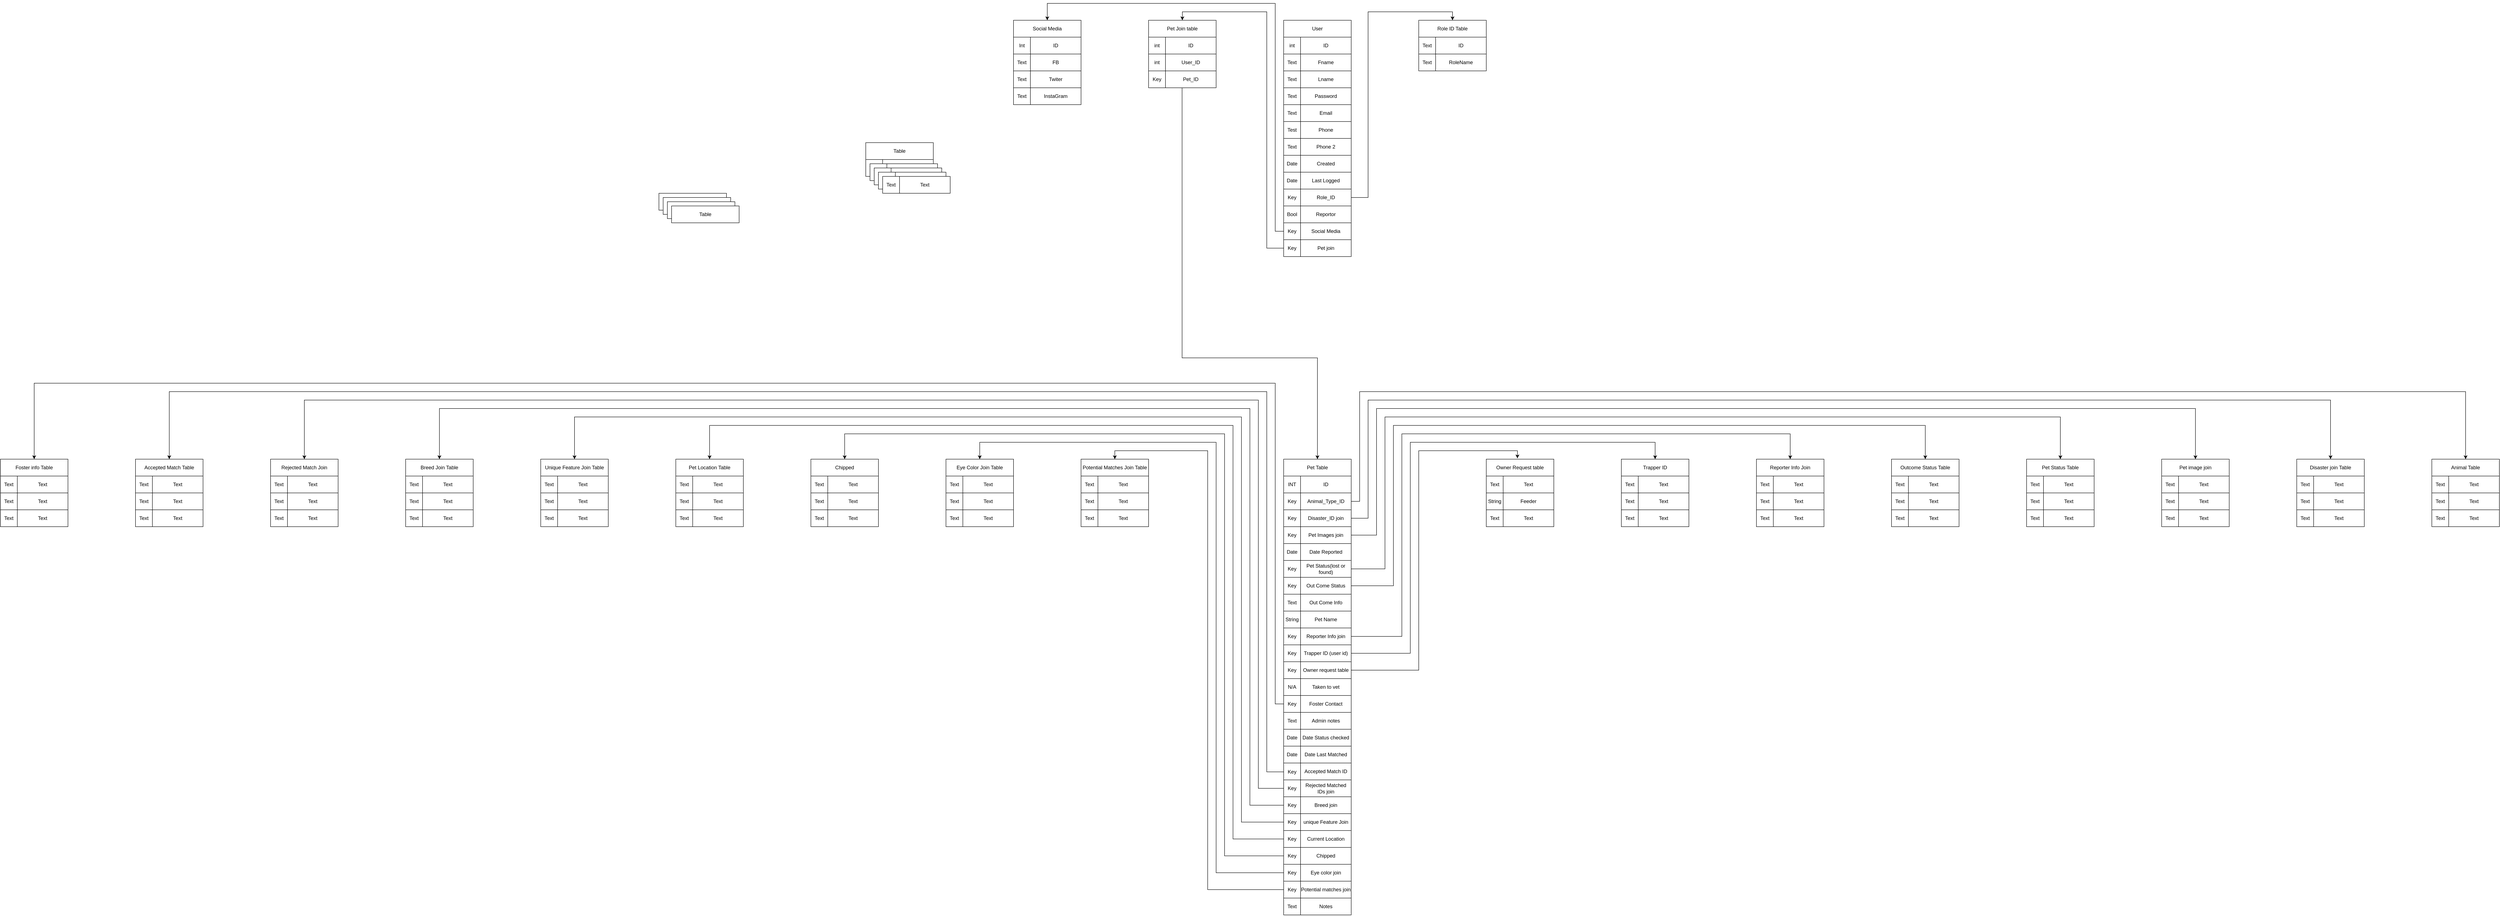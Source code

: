 <mxfile version="13.7.9" type="github">
  <diagram id="zTmtTd7neOy6DIzu7sHP" name="Page-1">
    <mxGraphModel dx="6737" dy="2612" grid="1" gridSize="10" guides="1" tooltips="1" connect="1" arrows="1" fold="1" page="1" pageScale="1" pageWidth="850" pageHeight="1100" math="0" shadow="0">
      <root>
        <mxCell id="0" />
        <mxCell id="1" parent="0" />
        <mxCell id="1dCuARmQQFrfibx1cBCv-2" value="Table" style="rounded=0;whiteSpace=wrap;html=1;fillColor=#FFFFFF;" parent="1" vertex="1">
          <mxGeometry x="-710" y="-710" width="160" height="40" as="geometry" />
        </mxCell>
        <mxCell id="1TDYrzWobA5GGV8SR7Ec-72" value="&lt;div&gt;Outcome Status Table&lt;/div&gt;" style="rounded=0;whiteSpace=wrap;html=1;fillColor=#FFFFFF;" parent="1" vertex="1">
          <mxGeometry x="1720" y="40" width="160" height="40" as="geometry" />
        </mxCell>
        <mxCell id="1TDYrzWobA5GGV8SR7Ec-73" value="Reporter Info Join" style="rounded=0;whiteSpace=wrap;html=1;fillColor=#FFFFFF;" parent="1" vertex="1">
          <mxGeometry x="1400" y="40" width="160" height="40" as="geometry" />
        </mxCell>
        <mxCell id="1TDYrzWobA5GGV8SR7Ec-74" value="Trapper ID" style="rounded=0;whiteSpace=wrap;html=1;fillColor=#FFFFFF;" parent="1" vertex="1">
          <mxGeometry x="1080" y="40" width="160" height="40" as="geometry" />
        </mxCell>
        <mxCell id="1TDYrzWobA5GGV8SR7Ec-75" value="Owner Request table" style="rounded=0;whiteSpace=wrap;html=1;fillColor=#FFFFFF;" parent="1" vertex="1">
          <mxGeometry x="760" y="40" width="160" height="40" as="geometry" />
        </mxCell>
        <mxCell id="1TDYrzWobA5GGV8SR7Ec-80" value="Table" style="rounded=0;whiteSpace=wrap;html=1;fillColor=#FFFFFF;" parent="1" vertex="1">
          <mxGeometry x="-1200" y="-590" width="160" height="40" as="geometry" />
        </mxCell>
        <mxCell id="1TDYrzWobA5GGV8SR7Ec-81" value="&lt;div&gt;User&lt;br&gt;&lt;/div&gt;" style="rounded=0;whiteSpace=wrap;html=1;fillColor=#FFFFFF;" parent="1" vertex="1">
          <mxGeometry x="280" y="-1000" width="160" height="40" as="geometry" />
        </mxCell>
        <mxCell id="1TDYrzWobA5GGV8SR7Ec-84" value="Role ID Table" style="rounded=0;whiteSpace=wrap;html=1;fillColor=#FFFFFF;" parent="1" vertex="1">
          <mxGeometry x="600" y="-1000" width="160" height="40" as="geometry" />
        </mxCell>
        <mxCell id="1TDYrzWobA5GGV8SR7Ec-85" value="Chipped" style="rounded=0;whiteSpace=wrap;html=1;fillColor=#FFFFFF;" parent="1" vertex="1">
          <mxGeometry x="-840" y="40" width="160" height="40" as="geometry" />
        </mxCell>
        <mxCell id="1TDYrzWobA5GGV8SR7Ec-86" value="Pet Location Table" style="rounded=0;whiteSpace=wrap;html=1;fillColor=#FFFFFF;" parent="1" vertex="1">
          <mxGeometry x="-1160" y="40" width="160" height="40" as="geometry" />
        </mxCell>
        <mxCell id="1TDYrzWobA5GGV8SR7Ec-87" value="Unique Feature Join Table" style="rounded=0;whiteSpace=wrap;html=1;fillColor=#FFFFFF;" parent="1" vertex="1">
          <mxGeometry x="-1480" y="40" width="160" height="40" as="geometry" />
        </mxCell>
        <mxCell id="1TDYrzWobA5GGV8SR7Ec-88" value="Breed Join Table" style="rounded=0;whiteSpace=wrap;html=1;fillColor=#FFFFFF;" parent="1" vertex="1">
          <mxGeometry x="-1800" y="40" width="160" height="40" as="geometry" />
        </mxCell>
        <mxCell id="1TDYrzWobA5GGV8SR7Ec-89" value="Accepted Match Table" style="rounded=0;whiteSpace=wrap;html=1;fillColor=#FFFFFF;" parent="1" vertex="1">
          <mxGeometry x="-2440" y="40" width="160" height="40" as="geometry" />
        </mxCell>
        <mxCell id="1TDYrzWobA5GGV8SR7Ec-90" value="Foster info Table" style="rounded=0;whiteSpace=wrap;html=1;fillColor=#FFFFFF;" parent="1" vertex="1">
          <mxGeometry x="-2760" y="40" width="160" height="40" as="geometry" />
        </mxCell>
        <mxCell id="1TDYrzWobA5GGV8SR7Ec-91" value="Pet image join" style="rounded=0;whiteSpace=wrap;html=1;fillColor=#FFFFFF;" parent="1" vertex="1">
          <mxGeometry x="2360" y="40" width="160" height="40" as="geometry" />
        </mxCell>
        <mxCell id="1TDYrzWobA5GGV8SR7Ec-92" value="Pet Status Table" style="rounded=0;whiteSpace=wrap;html=1;fillColor=#FFFFFF;" parent="1" vertex="1">
          <mxGeometry x="2040" y="40" width="160" height="40" as="geometry" />
        </mxCell>
        <mxCell id="1TDYrzWobA5GGV8SR7Ec-93" value="" style="group" parent="1" vertex="1" connectable="0">
          <mxGeometry x="3000" y="120" width="160" height="40" as="geometry" />
        </mxCell>
        <mxCell id="1TDYrzWobA5GGV8SR7Ec-94" value="" style="group" parent="1TDYrzWobA5GGV8SR7Ec-93" vertex="1" connectable="0">
          <mxGeometry width="160" height="40" as="geometry" />
        </mxCell>
        <mxCell id="1TDYrzWobA5GGV8SR7Ec-95" value="" style="rounded=0;whiteSpace=wrap;html=1;" parent="1TDYrzWobA5GGV8SR7Ec-94" vertex="1">
          <mxGeometry width="160" height="40" as="geometry" />
        </mxCell>
        <mxCell id="1TDYrzWobA5GGV8SR7Ec-96" value="" style="endArrow=none;html=1;entryX=0.25;entryY=0;entryDx=0;entryDy=0;exitX=0.25;exitY=1;exitDx=0;exitDy=0;" parent="1TDYrzWobA5GGV8SR7Ec-94" source="1TDYrzWobA5GGV8SR7Ec-95" target="1TDYrzWobA5GGV8SR7Ec-95" edge="1">
          <mxGeometry width="50" height="50" relative="1" as="geometry">
            <mxPoint x="26.667" y="40" as="sourcePoint" />
            <mxPoint x="26.667" as="targetPoint" />
          </mxGeometry>
        </mxCell>
        <mxCell id="1TDYrzWobA5GGV8SR7Ec-97" value="Text" style="text;html=1;strokeColor=none;fillColor=none;align=center;verticalAlign=middle;whiteSpace=wrap;rounded=0;" parent="1TDYrzWobA5GGV8SR7Ec-94" vertex="1">
          <mxGeometry width="40" height="40" as="geometry" />
        </mxCell>
        <mxCell id="1TDYrzWobA5GGV8SR7Ec-98" value="Text" style="text;html=1;strokeColor=none;fillColor=none;align=center;verticalAlign=middle;whiteSpace=wrap;rounded=0;" parent="1TDYrzWobA5GGV8SR7Ec-94" vertex="1">
          <mxGeometry x="40" width="120" height="40" as="geometry" />
        </mxCell>
        <mxCell id="1TDYrzWobA5GGV8SR7Ec-99" value="" style="group" parent="1" vertex="1" connectable="0">
          <mxGeometry x="280" y="-920" width="160" height="40" as="geometry" />
        </mxCell>
        <mxCell id="1TDYrzWobA5GGV8SR7Ec-100" value="" style="group" parent="1TDYrzWobA5GGV8SR7Ec-99" vertex="1" connectable="0">
          <mxGeometry width="160" height="40" as="geometry" />
        </mxCell>
        <mxCell id="1TDYrzWobA5GGV8SR7Ec-101" value="" style="rounded=0;whiteSpace=wrap;html=1;" parent="1TDYrzWobA5GGV8SR7Ec-100" vertex="1">
          <mxGeometry width="160" height="40" as="geometry" />
        </mxCell>
        <mxCell id="1TDYrzWobA5GGV8SR7Ec-102" value="" style="endArrow=none;html=1;entryX=0.25;entryY=0;entryDx=0;entryDy=0;exitX=0.25;exitY=1;exitDx=0;exitDy=0;" parent="1TDYrzWobA5GGV8SR7Ec-100" source="1TDYrzWobA5GGV8SR7Ec-101" target="1TDYrzWobA5GGV8SR7Ec-101" edge="1">
          <mxGeometry width="50" height="50" relative="1" as="geometry">
            <mxPoint x="26.667" y="40" as="sourcePoint" />
            <mxPoint x="26.667" as="targetPoint" />
          </mxGeometry>
        </mxCell>
        <mxCell id="1TDYrzWobA5GGV8SR7Ec-103" value="Text" style="text;html=1;strokeColor=none;fillColor=none;align=center;verticalAlign=middle;whiteSpace=wrap;rounded=0;" parent="1TDYrzWobA5GGV8SR7Ec-100" vertex="1">
          <mxGeometry width="40" height="40" as="geometry" />
        </mxCell>
        <mxCell id="1TDYrzWobA5GGV8SR7Ec-104" value="Fname" style="text;html=1;strokeColor=none;fillColor=none;align=center;verticalAlign=middle;whiteSpace=wrap;rounded=0;" parent="1TDYrzWobA5GGV8SR7Ec-100" vertex="1">
          <mxGeometry x="40" width="120" height="40" as="geometry" />
        </mxCell>
        <mxCell id="1TDYrzWobA5GGV8SR7Ec-105" value="" style="group" parent="1" vertex="1" connectable="0">
          <mxGeometry x="280" y="-960" width="160" height="40" as="geometry" />
        </mxCell>
        <mxCell id="1TDYrzWobA5GGV8SR7Ec-106" value="" style="group" parent="1TDYrzWobA5GGV8SR7Ec-105" vertex="1" connectable="0">
          <mxGeometry width="160" height="40" as="geometry" />
        </mxCell>
        <mxCell id="1TDYrzWobA5GGV8SR7Ec-107" value="" style="rounded=0;whiteSpace=wrap;html=1;" parent="1TDYrzWobA5GGV8SR7Ec-106" vertex="1">
          <mxGeometry width="160" height="40" as="geometry" />
        </mxCell>
        <mxCell id="1TDYrzWobA5GGV8SR7Ec-108" value="" style="endArrow=none;html=1;entryX=0.25;entryY=0;entryDx=0;entryDy=0;exitX=0.25;exitY=1;exitDx=0;exitDy=0;" parent="1TDYrzWobA5GGV8SR7Ec-106" source="1TDYrzWobA5GGV8SR7Ec-107" target="1TDYrzWobA5GGV8SR7Ec-107" edge="1">
          <mxGeometry width="50" height="50" relative="1" as="geometry">
            <mxPoint x="26.667" y="40" as="sourcePoint" />
            <mxPoint x="26.667" as="targetPoint" />
          </mxGeometry>
        </mxCell>
        <mxCell id="1TDYrzWobA5GGV8SR7Ec-109" value="int" style="text;html=1;strokeColor=none;fillColor=none;align=center;verticalAlign=middle;whiteSpace=wrap;rounded=0;" parent="1TDYrzWobA5GGV8SR7Ec-106" vertex="1">
          <mxGeometry width="40" height="40" as="geometry" />
        </mxCell>
        <mxCell id="1TDYrzWobA5GGV8SR7Ec-110" value="ID" style="text;html=1;strokeColor=none;fillColor=none;align=center;verticalAlign=middle;whiteSpace=wrap;rounded=0;" parent="1TDYrzWobA5GGV8SR7Ec-106" vertex="1">
          <mxGeometry x="40" width="120" height="40" as="geometry" />
        </mxCell>
        <mxCell id="eGGPE0T3j5p5NHTqzrCn-1" value="" style="group" vertex="1" connectable="0" parent="1">
          <mxGeometry x="1080" y="120" width="160" height="40" as="geometry" />
        </mxCell>
        <mxCell id="eGGPE0T3j5p5NHTqzrCn-2" value="" style="rounded=0;whiteSpace=wrap;html=1;" vertex="1" parent="eGGPE0T3j5p5NHTqzrCn-1">
          <mxGeometry width="160" height="40" as="geometry" />
        </mxCell>
        <mxCell id="eGGPE0T3j5p5NHTqzrCn-3" value="" style="endArrow=none;html=1;entryX=0.25;entryY=0;entryDx=0;entryDy=0;exitX=0.25;exitY=1;exitDx=0;exitDy=0;" edge="1" parent="eGGPE0T3j5p5NHTqzrCn-1" source="eGGPE0T3j5p5NHTqzrCn-2" target="eGGPE0T3j5p5NHTqzrCn-2">
          <mxGeometry width="50" height="50" relative="1" as="geometry">
            <mxPoint x="26.667" y="40" as="sourcePoint" />
            <mxPoint x="26.667" as="targetPoint" />
          </mxGeometry>
        </mxCell>
        <mxCell id="eGGPE0T3j5p5NHTqzrCn-4" value="Text" style="text;html=1;strokeColor=none;fillColor=none;align=center;verticalAlign=middle;whiteSpace=wrap;rounded=0;" vertex="1" parent="eGGPE0T3j5p5NHTqzrCn-1">
          <mxGeometry width="40" height="40" as="geometry" />
        </mxCell>
        <mxCell id="eGGPE0T3j5p5NHTqzrCn-5" value="Text" style="text;html=1;strokeColor=none;fillColor=none;align=center;verticalAlign=middle;whiteSpace=wrap;rounded=0;" vertex="1" parent="eGGPE0T3j5p5NHTqzrCn-1">
          <mxGeometry x="40" width="120" height="40" as="geometry" />
        </mxCell>
        <mxCell id="eGGPE0T3j5p5NHTqzrCn-21" value="" style="group" vertex="1" connectable="0" parent="1">
          <mxGeometry x="280" y="-600" width="160" height="40" as="geometry" />
        </mxCell>
        <mxCell id="eGGPE0T3j5p5NHTqzrCn-22" value="" style="rounded=0;whiteSpace=wrap;html=1;" vertex="1" parent="eGGPE0T3j5p5NHTqzrCn-21">
          <mxGeometry width="160" height="40" as="geometry" />
        </mxCell>
        <mxCell id="eGGPE0T3j5p5NHTqzrCn-23" value="" style="endArrow=none;html=1;entryX=0.25;entryY=0;entryDx=0;entryDy=0;exitX=0.25;exitY=1;exitDx=0;exitDy=0;" edge="1" parent="eGGPE0T3j5p5NHTqzrCn-21" source="eGGPE0T3j5p5NHTqzrCn-22" target="eGGPE0T3j5p5NHTqzrCn-22">
          <mxGeometry width="50" height="50" relative="1" as="geometry">
            <mxPoint x="26.667" y="40" as="sourcePoint" />
            <mxPoint x="26.667" as="targetPoint" />
          </mxGeometry>
        </mxCell>
        <mxCell id="eGGPE0T3j5p5NHTqzrCn-24" value="Key" style="text;html=1;strokeColor=none;fillColor=none;align=center;verticalAlign=middle;whiteSpace=wrap;rounded=0;" vertex="1" parent="eGGPE0T3j5p5NHTqzrCn-21">
          <mxGeometry width="40" height="40" as="geometry" />
        </mxCell>
        <mxCell id="eGGPE0T3j5p5NHTqzrCn-25" value="Role_ID" style="text;html=1;strokeColor=none;fillColor=none;align=center;verticalAlign=middle;whiteSpace=wrap;rounded=0;" vertex="1" parent="eGGPE0T3j5p5NHTqzrCn-21">
          <mxGeometry x="40" width="120" height="40" as="geometry" />
        </mxCell>
        <mxCell id="eGGPE0T3j5p5NHTqzrCn-26" value="" style="group" vertex="1" connectable="0" parent="1">
          <mxGeometry x="280" y="-640" width="160" height="40" as="geometry" />
        </mxCell>
        <mxCell id="eGGPE0T3j5p5NHTqzrCn-27" value="" style="rounded=0;whiteSpace=wrap;html=1;" vertex="1" parent="eGGPE0T3j5p5NHTqzrCn-26">
          <mxGeometry width="160" height="40" as="geometry" />
        </mxCell>
        <mxCell id="eGGPE0T3j5p5NHTqzrCn-28" value="" style="endArrow=none;html=1;entryX=0.25;entryY=0;entryDx=0;entryDy=0;exitX=0.25;exitY=1;exitDx=0;exitDy=0;" edge="1" parent="eGGPE0T3j5p5NHTqzrCn-26" source="eGGPE0T3j5p5NHTqzrCn-27" target="eGGPE0T3j5p5NHTqzrCn-27">
          <mxGeometry width="50" height="50" relative="1" as="geometry">
            <mxPoint x="26.667" y="40" as="sourcePoint" />
            <mxPoint x="26.667" as="targetPoint" />
          </mxGeometry>
        </mxCell>
        <mxCell id="eGGPE0T3j5p5NHTqzrCn-29" value="Date" style="text;html=1;strokeColor=none;fillColor=none;align=center;verticalAlign=middle;whiteSpace=wrap;rounded=0;" vertex="1" parent="eGGPE0T3j5p5NHTqzrCn-26">
          <mxGeometry width="40" height="40" as="geometry" />
        </mxCell>
        <mxCell id="eGGPE0T3j5p5NHTqzrCn-30" value="Last Logged" style="text;html=1;strokeColor=none;fillColor=none;align=center;verticalAlign=middle;whiteSpace=wrap;rounded=0;" vertex="1" parent="eGGPE0T3j5p5NHTqzrCn-26">
          <mxGeometry x="40" width="120" height="40" as="geometry" />
        </mxCell>
        <mxCell id="eGGPE0T3j5p5NHTqzrCn-31" value="" style="group" vertex="1" connectable="0" parent="1">
          <mxGeometry x="280" y="-680" width="160" height="40" as="geometry" />
        </mxCell>
        <mxCell id="eGGPE0T3j5p5NHTqzrCn-32" value="" style="rounded=0;whiteSpace=wrap;html=1;" vertex="1" parent="eGGPE0T3j5p5NHTqzrCn-31">
          <mxGeometry width="160" height="40" as="geometry" />
        </mxCell>
        <mxCell id="eGGPE0T3j5p5NHTqzrCn-33" value="" style="endArrow=none;html=1;entryX=0.25;entryY=0;entryDx=0;entryDy=0;exitX=0.25;exitY=1;exitDx=0;exitDy=0;" edge="1" parent="eGGPE0T3j5p5NHTqzrCn-31" source="eGGPE0T3j5p5NHTqzrCn-32" target="eGGPE0T3j5p5NHTqzrCn-32">
          <mxGeometry width="50" height="50" relative="1" as="geometry">
            <mxPoint x="26.667" y="40" as="sourcePoint" />
            <mxPoint x="26.667" as="targetPoint" />
          </mxGeometry>
        </mxCell>
        <mxCell id="eGGPE0T3j5p5NHTqzrCn-34" value="Date" style="text;html=1;strokeColor=none;fillColor=none;align=center;verticalAlign=middle;whiteSpace=wrap;rounded=0;" vertex="1" parent="eGGPE0T3j5p5NHTqzrCn-31">
          <mxGeometry width="40" height="40" as="geometry" />
        </mxCell>
        <mxCell id="eGGPE0T3j5p5NHTqzrCn-35" value="Created" style="text;html=1;strokeColor=none;fillColor=none;align=center;verticalAlign=middle;whiteSpace=wrap;rounded=0;" vertex="1" parent="eGGPE0T3j5p5NHTqzrCn-31">
          <mxGeometry x="40" width="120" height="40" as="geometry" />
        </mxCell>
        <mxCell id="eGGPE0T3j5p5NHTqzrCn-41" value="" style="group" vertex="1" connectable="0" parent="1">
          <mxGeometry x="280" y="-760" width="160" height="40" as="geometry" />
        </mxCell>
        <mxCell id="eGGPE0T3j5p5NHTqzrCn-42" value="" style="rounded=0;whiteSpace=wrap;html=1;" vertex="1" parent="eGGPE0T3j5p5NHTqzrCn-41">
          <mxGeometry width="160" height="40" as="geometry" />
        </mxCell>
        <mxCell id="eGGPE0T3j5p5NHTqzrCn-43" value="" style="endArrow=none;html=1;entryX=0.25;entryY=0;entryDx=0;entryDy=0;exitX=0.25;exitY=1;exitDx=0;exitDy=0;" edge="1" parent="eGGPE0T3j5p5NHTqzrCn-41" source="eGGPE0T3j5p5NHTqzrCn-42" target="eGGPE0T3j5p5NHTqzrCn-42">
          <mxGeometry width="50" height="50" relative="1" as="geometry">
            <mxPoint x="26.667" y="40" as="sourcePoint" />
            <mxPoint x="26.667" as="targetPoint" />
          </mxGeometry>
        </mxCell>
        <mxCell id="eGGPE0T3j5p5NHTqzrCn-44" value="Test" style="text;html=1;strokeColor=none;fillColor=none;align=center;verticalAlign=middle;whiteSpace=wrap;rounded=0;" vertex="1" parent="eGGPE0T3j5p5NHTqzrCn-41">
          <mxGeometry width="40" height="40" as="geometry" />
        </mxCell>
        <mxCell id="eGGPE0T3j5p5NHTqzrCn-45" value="Phone" style="text;html=1;strokeColor=none;fillColor=none;align=center;verticalAlign=middle;whiteSpace=wrap;rounded=0;" vertex="1" parent="eGGPE0T3j5p5NHTqzrCn-41">
          <mxGeometry x="40" width="120" height="40" as="geometry" />
        </mxCell>
        <mxCell id="eGGPE0T3j5p5NHTqzrCn-46" value="" style="group" vertex="1" connectable="0" parent="1">
          <mxGeometry x="280" y="-800" width="160" height="40" as="geometry" />
        </mxCell>
        <mxCell id="eGGPE0T3j5p5NHTqzrCn-47" value="" style="rounded=0;whiteSpace=wrap;html=1;" vertex="1" parent="eGGPE0T3j5p5NHTqzrCn-46">
          <mxGeometry width="160" height="40" as="geometry" />
        </mxCell>
        <mxCell id="eGGPE0T3j5p5NHTqzrCn-48" value="" style="endArrow=none;html=1;entryX=0.25;entryY=0;entryDx=0;entryDy=0;exitX=0.25;exitY=1;exitDx=0;exitDy=0;" edge="1" parent="eGGPE0T3j5p5NHTqzrCn-46" source="eGGPE0T3j5p5NHTqzrCn-47" target="eGGPE0T3j5p5NHTqzrCn-47">
          <mxGeometry width="50" height="50" relative="1" as="geometry">
            <mxPoint x="26.667" y="40" as="sourcePoint" />
            <mxPoint x="26.667" as="targetPoint" />
          </mxGeometry>
        </mxCell>
        <mxCell id="eGGPE0T3j5p5NHTqzrCn-49" value="Text" style="text;html=1;strokeColor=none;fillColor=none;align=center;verticalAlign=middle;whiteSpace=wrap;rounded=0;" vertex="1" parent="eGGPE0T3j5p5NHTqzrCn-46">
          <mxGeometry width="40" height="40" as="geometry" />
        </mxCell>
        <mxCell id="eGGPE0T3j5p5NHTqzrCn-50" value="Email" style="text;html=1;strokeColor=none;fillColor=none;align=center;verticalAlign=middle;whiteSpace=wrap;rounded=0;" vertex="1" parent="eGGPE0T3j5p5NHTqzrCn-46">
          <mxGeometry x="40" width="120" height="40" as="geometry" />
        </mxCell>
        <mxCell id="eGGPE0T3j5p5NHTqzrCn-51" value="" style="group" vertex="1" connectable="0" parent="1">
          <mxGeometry x="280" y="-840" width="160" height="40" as="geometry" />
        </mxCell>
        <mxCell id="eGGPE0T3j5p5NHTqzrCn-52" value="" style="rounded=0;whiteSpace=wrap;html=1;" vertex="1" parent="eGGPE0T3j5p5NHTqzrCn-51">
          <mxGeometry width="160" height="40" as="geometry" />
        </mxCell>
        <mxCell id="eGGPE0T3j5p5NHTqzrCn-53" value="" style="endArrow=none;html=1;entryX=0.25;entryY=0;entryDx=0;entryDy=0;exitX=0.25;exitY=1;exitDx=0;exitDy=0;" edge="1" parent="eGGPE0T3j5p5NHTqzrCn-51" source="eGGPE0T3j5p5NHTqzrCn-52" target="eGGPE0T3j5p5NHTqzrCn-52">
          <mxGeometry width="50" height="50" relative="1" as="geometry">
            <mxPoint x="26.667" y="40" as="sourcePoint" />
            <mxPoint x="26.667" as="targetPoint" />
          </mxGeometry>
        </mxCell>
        <mxCell id="eGGPE0T3j5p5NHTqzrCn-54" value="Text" style="text;html=1;strokeColor=none;fillColor=none;align=center;verticalAlign=middle;whiteSpace=wrap;rounded=0;" vertex="1" parent="eGGPE0T3j5p5NHTqzrCn-51">
          <mxGeometry width="40" height="40" as="geometry" />
        </mxCell>
        <mxCell id="eGGPE0T3j5p5NHTqzrCn-55" value="Password" style="text;html=1;strokeColor=none;fillColor=none;align=center;verticalAlign=middle;whiteSpace=wrap;rounded=0;" vertex="1" parent="eGGPE0T3j5p5NHTqzrCn-51">
          <mxGeometry x="40" width="120" height="40" as="geometry" />
        </mxCell>
        <mxCell id="eGGPE0T3j5p5NHTqzrCn-56" value="" style="group" vertex="1" connectable="0" parent="1">
          <mxGeometry x="280" y="-880" width="160" height="40" as="geometry" />
        </mxCell>
        <mxCell id="eGGPE0T3j5p5NHTqzrCn-57" value="" style="rounded=0;whiteSpace=wrap;html=1;" vertex="1" parent="eGGPE0T3j5p5NHTqzrCn-56">
          <mxGeometry width="160" height="40" as="geometry" />
        </mxCell>
        <mxCell id="eGGPE0T3j5p5NHTqzrCn-58" value="" style="endArrow=none;html=1;entryX=0.25;entryY=0;entryDx=0;entryDy=0;exitX=0.25;exitY=1;exitDx=0;exitDy=0;" edge="1" parent="eGGPE0T3j5p5NHTqzrCn-56" source="eGGPE0T3j5p5NHTqzrCn-57" target="eGGPE0T3j5p5NHTqzrCn-57">
          <mxGeometry width="50" height="50" relative="1" as="geometry">
            <mxPoint x="26.667" y="40" as="sourcePoint" />
            <mxPoint x="26.667" as="targetPoint" />
          </mxGeometry>
        </mxCell>
        <mxCell id="eGGPE0T3j5p5NHTqzrCn-59" value="Text" style="text;html=1;strokeColor=none;fillColor=none;align=center;verticalAlign=middle;whiteSpace=wrap;rounded=0;" vertex="1" parent="eGGPE0T3j5p5NHTqzrCn-56">
          <mxGeometry width="40" height="40" as="geometry" />
        </mxCell>
        <mxCell id="eGGPE0T3j5p5NHTqzrCn-60" value="Lname" style="text;html=1;strokeColor=none;fillColor=none;align=center;verticalAlign=middle;whiteSpace=wrap;rounded=0;" vertex="1" parent="eGGPE0T3j5p5NHTqzrCn-56">
          <mxGeometry x="40" width="120" height="40" as="geometry" />
        </mxCell>
        <mxCell id="eGGPE0T3j5p5NHTqzrCn-61" value="" style="group" vertex="1" connectable="0" parent="1">
          <mxGeometry x="600" y="-960" width="160" height="40" as="geometry" />
        </mxCell>
        <mxCell id="eGGPE0T3j5p5NHTqzrCn-62" value="" style="rounded=0;whiteSpace=wrap;html=1;" vertex="1" parent="eGGPE0T3j5p5NHTqzrCn-61">
          <mxGeometry width="160" height="40" as="geometry" />
        </mxCell>
        <mxCell id="eGGPE0T3j5p5NHTqzrCn-63" value="" style="endArrow=none;html=1;entryX=0.25;entryY=0;entryDx=0;entryDy=0;exitX=0.25;exitY=1;exitDx=0;exitDy=0;" edge="1" parent="eGGPE0T3j5p5NHTqzrCn-61" source="eGGPE0T3j5p5NHTqzrCn-62" target="eGGPE0T3j5p5NHTqzrCn-62">
          <mxGeometry width="50" height="50" relative="1" as="geometry">
            <mxPoint x="26.667" y="40" as="sourcePoint" />
            <mxPoint x="26.667" as="targetPoint" />
          </mxGeometry>
        </mxCell>
        <mxCell id="eGGPE0T3j5p5NHTqzrCn-64" value="Text" style="text;html=1;strokeColor=none;fillColor=none;align=center;verticalAlign=middle;whiteSpace=wrap;rounded=0;" vertex="1" parent="eGGPE0T3j5p5NHTqzrCn-61">
          <mxGeometry width="40" height="40" as="geometry" />
        </mxCell>
        <mxCell id="eGGPE0T3j5p5NHTqzrCn-65" value="Text" style="text;html=1;strokeColor=none;fillColor=none;align=center;verticalAlign=middle;whiteSpace=wrap;rounded=0;" vertex="1" parent="eGGPE0T3j5p5NHTqzrCn-61">
          <mxGeometry x="40" width="120" height="40" as="geometry" />
        </mxCell>
        <mxCell id="eGGPE0T3j5p5NHTqzrCn-66" value="" style="group" vertex="1" connectable="0" parent="1">
          <mxGeometry x="-40" y="-920" width="160" height="40" as="geometry" />
        </mxCell>
        <mxCell id="eGGPE0T3j5p5NHTqzrCn-67" value="" style="rounded=0;whiteSpace=wrap;html=1;" vertex="1" parent="eGGPE0T3j5p5NHTqzrCn-66">
          <mxGeometry width="160" height="40" as="geometry" />
        </mxCell>
        <mxCell id="eGGPE0T3j5p5NHTqzrCn-68" value="" style="endArrow=none;html=1;entryX=0.25;entryY=0;entryDx=0;entryDy=0;exitX=0.25;exitY=1;exitDx=0;exitDy=0;" edge="1" parent="eGGPE0T3j5p5NHTqzrCn-66" source="eGGPE0T3j5p5NHTqzrCn-67" target="eGGPE0T3j5p5NHTqzrCn-67">
          <mxGeometry width="50" height="50" relative="1" as="geometry">
            <mxPoint x="26.667" y="40" as="sourcePoint" />
            <mxPoint x="26.667" as="targetPoint" />
          </mxGeometry>
        </mxCell>
        <mxCell id="eGGPE0T3j5p5NHTqzrCn-69" value="int" style="text;html=1;strokeColor=none;fillColor=none;align=center;verticalAlign=middle;whiteSpace=wrap;rounded=0;" vertex="1" parent="eGGPE0T3j5p5NHTqzrCn-66">
          <mxGeometry width="40" height="40" as="geometry" />
        </mxCell>
        <mxCell id="eGGPE0T3j5p5NHTqzrCn-70" value="User_ID" style="text;html=1;strokeColor=none;fillColor=none;align=center;verticalAlign=middle;whiteSpace=wrap;rounded=0;" vertex="1" parent="eGGPE0T3j5p5NHTqzrCn-66">
          <mxGeometry x="40" width="120" height="40" as="geometry" />
        </mxCell>
        <mxCell id="eGGPE0T3j5p5NHTqzrCn-71" value="" style="group" vertex="1" connectable="0" parent="1">
          <mxGeometry x="-40" y="-960" width="160" height="40" as="geometry" />
        </mxCell>
        <mxCell id="eGGPE0T3j5p5NHTqzrCn-72" value="" style="rounded=0;whiteSpace=wrap;html=1;" vertex="1" parent="eGGPE0T3j5p5NHTqzrCn-71">
          <mxGeometry width="160" height="40" as="geometry" />
        </mxCell>
        <mxCell id="eGGPE0T3j5p5NHTqzrCn-73" value="" style="endArrow=none;html=1;entryX=0.25;entryY=0;entryDx=0;entryDy=0;exitX=0.25;exitY=1;exitDx=0;exitDy=0;" edge="1" parent="eGGPE0T3j5p5NHTqzrCn-71" source="eGGPE0T3j5p5NHTqzrCn-72" target="eGGPE0T3j5p5NHTqzrCn-72">
          <mxGeometry width="50" height="50" relative="1" as="geometry">
            <mxPoint x="26.667" y="40" as="sourcePoint" />
            <mxPoint x="26.667" as="targetPoint" />
          </mxGeometry>
        </mxCell>
        <mxCell id="eGGPE0T3j5p5NHTqzrCn-74" value="int" style="text;html=1;strokeColor=none;fillColor=none;align=center;verticalAlign=middle;whiteSpace=wrap;rounded=0;" vertex="1" parent="eGGPE0T3j5p5NHTqzrCn-71">
          <mxGeometry width="40" height="40" as="geometry" />
        </mxCell>
        <mxCell id="eGGPE0T3j5p5NHTqzrCn-75" value="ID" style="text;html=1;strokeColor=none;fillColor=none;align=center;verticalAlign=middle;whiteSpace=wrap;rounded=0;" vertex="1" parent="eGGPE0T3j5p5NHTqzrCn-71">
          <mxGeometry x="40" width="120" height="40" as="geometry" />
        </mxCell>
        <mxCell id="eGGPE0T3j5p5NHTqzrCn-81" value="" style="group" vertex="1" connectable="0" parent="1">
          <mxGeometry x="280" y="-520" width="160" height="40" as="geometry" />
        </mxCell>
        <mxCell id="eGGPE0T3j5p5NHTqzrCn-82" value="" style="rounded=0;whiteSpace=wrap;html=1;" vertex="1" parent="eGGPE0T3j5p5NHTqzrCn-81">
          <mxGeometry width="160" height="40" as="geometry" />
        </mxCell>
        <mxCell id="eGGPE0T3j5p5NHTqzrCn-83" value="" style="endArrow=none;html=1;entryX=0.25;entryY=0;entryDx=0;entryDy=0;exitX=0.25;exitY=1;exitDx=0;exitDy=0;" edge="1" parent="eGGPE0T3j5p5NHTqzrCn-81" source="eGGPE0T3j5p5NHTqzrCn-82" target="eGGPE0T3j5p5NHTqzrCn-82">
          <mxGeometry width="50" height="50" relative="1" as="geometry">
            <mxPoint x="26.667" y="40" as="sourcePoint" />
            <mxPoint x="26.667" as="targetPoint" />
          </mxGeometry>
        </mxCell>
        <mxCell id="eGGPE0T3j5p5NHTqzrCn-84" value="Key" style="text;html=1;strokeColor=none;fillColor=none;align=center;verticalAlign=middle;whiteSpace=wrap;rounded=0;" vertex="1" parent="eGGPE0T3j5p5NHTqzrCn-81">
          <mxGeometry width="40" height="40" as="geometry" />
        </mxCell>
        <mxCell id="eGGPE0T3j5p5NHTqzrCn-85" value="Social Media" style="text;html=1;strokeColor=none;fillColor=none;align=center;verticalAlign=middle;whiteSpace=wrap;rounded=0;" vertex="1" parent="eGGPE0T3j5p5NHTqzrCn-81">
          <mxGeometry x="40" width="120" height="40" as="geometry" />
        </mxCell>
        <mxCell id="eGGPE0T3j5p5NHTqzrCn-91" value="" style="group" vertex="1" connectable="0" parent="1">
          <mxGeometry x="280" y="-480" width="160" height="40" as="geometry" />
        </mxCell>
        <mxCell id="eGGPE0T3j5p5NHTqzrCn-92" value="" style="rounded=0;whiteSpace=wrap;html=1;" vertex="1" parent="eGGPE0T3j5p5NHTqzrCn-91">
          <mxGeometry width="160" height="40" as="geometry" />
        </mxCell>
        <mxCell id="eGGPE0T3j5p5NHTqzrCn-93" value="" style="endArrow=none;html=1;entryX=0.25;entryY=0;entryDx=0;entryDy=0;exitX=0.25;exitY=1;exitDx=0;exitDy=0;" edge="1" parent="eGGPE0T3j5p5NHTqzrCn-91" source="eGGPE0T3j5p5NHTqzrCn-92" target="eGGPE0T3j5p5NHTqzrCn-92">
          <mxGeometry width="50" height="50" relative="1" as="geometry">
            <mxPoint x="26.667" y="40" as="sourcePoint" />
            <mxPoint x="26.667" as="targetPoint" />
          </mxGeometry>
        </mxCell>
        <mxCell id="eGGPE0T3j5p5NHTqzrCn-94" value="Key" style="text;html=1;strokeColor=none;fillColor=none;align=center;verticalAlign=middle;whiteSpace=wrap;rounded=0;" vertex="1" parent="eGGPE0T3j5p5NHTqzrCn-91">
          <mxGeometry width="40" height="40" as="geometry" />
        </mxCell>
        <mxCell id="eGGPE0T3j5p5NHTqzrCn-95" value="Pet join" style="text;html=1;strokeColor=none;fillColor=none;align=center;verticalAlign=middle;whiteSpace=wrap;rounded=0;" vertex="1" parent="eGGPE0T3j5p5NHTqzrCn-91">
          <mxGeometry x="40" width="120" height="40" as="geometry" />
        </mxCell>
        <mxCell id="eGGPE0T3j5p5NHTqzrCn-96" value="" style="group" vertex="1" connectable="0" parent="1">
          <mxGeometry x="-360" y="-840" width="160" height="40" as="geometry" />
        </mxCell>
        <mxCell id="eGGPE0T3j5p5NHTqzrCn-97" value="" style="rounded=0;whiteSpace=wrap;html=1;" vertex="1" parent="eGGPE0T3j5p5NHTqzrCn-96">
          <mxGeometry width="160" height="40" as="geometry" />
        </mxCell>
        <mxCell id="eGGPE0T3j5p5NHTqzrCn-98" value="" style="endArrow=none;html=1;entryX=0.25;entryY=0;entryDx=0;entryDy=0;exitX=0.25;exitY=1;exitDx=0;exitDy=0;" edge="1" parent="eGGPE0T3j5p5NHTqzrCn-96" source="eGGPE0T3j5p5NHTqzrCn-97" target="eGGPE0T3j5p5NHTqzrCn-97">
          <mxGeometry width="50" height="50" relative="1" as="geometry">
            <mxPoint x="26.667" y="40" as="sourcePoint" />
            <mxPoint x="26.667" as="targetPoint" />
          </mxGeometry>
        </mxCell>
        <mxCell id="eGGPE0T3j5p5NHTqzrCn-99" value="Text" style="text;html=1;strokeColor=none;fillColor=none;align=center;verticalAlign=middle;whiteSpace=wrap;rounded=0;" vertex="1" parent="eGGPE0T3j5p5NHTqzrCn-96">
          <mxGeometry width="40" height="40" as="geometry" />
        </mxCell>
        <mxCell id="eGGPE0T3j5p5NHTqzrCn-100" value="InstaGram" style="text;html=1;strokeColor=none;fillColor=none;align=center;verticalAlign=middle;whiteSpace=wrap;rounded=0;" vertex="1" parent="eGGPE0T3j5p5NHTqzrCn-96">
          <mxGeometry x="40" width="120" height="40" as="geometry" />
        </mxCell>
        <mxCell id="eGGPE0T3j5p5NHTqzrCn-101" value="" style="group" vertex="1" connectable="0" parent="1">
          <mxGeometry x="-360" y="-880" width="160" height="40" as="geometry" />
        </mxCell>
        <mxCell id="eGGPE0T3j5p5NHTqzrCn-102" value="" style="rounded=0;whiteSpace=wrap;html=1;" vertex="1" parent="eGGPE0T3j5p5NHTqzrCn-101">
          <mxGeometry width="160" height="40" as="geometry" />
        </mxCell>
        <mxCell id="eGGPE0T3j5p5NHTqzrCn-103" value="" style="endArrow=none;html=1;entryX=0.25;entryY=0;entryDx=0;entryDy=0;exitX=0.25;exitY=1;exitDx=0;exitDy=0;" edge="1" parent="eGGPE0T3j5p5NHTqzrCn-101" source="eGGPE0T3j5p5NHTqzrCn-102" target="eGGPE0T3j5p5NHTqzrCn-102">
          <mxGeometry width="50" height="50" relative="1" as="geometry">
            <mxPoint x="26.667" y="40" as="sourcePoint" />
            <mxPoint x="26.667" as="targetPoint" />
          </mxGeometry>
        </mxCell>
        <mxCell id="eGGPE0T3j5p5NHTqzrCn-104" value="Text" style="text;html=1;strokeColor=none;fillColor=none;align=center;verticalAlign=middle;whiteSpace=wrap;rounded=0;" vertex="1" parent="eGGPE0T3j5p5NHTqzrCn-101">
          <mxGeometry width="40" height="40" as="geometry" />
        </mxCell>
        <mxCell id="eGGPE0T3j5p5NHTqzrCn-105" value="Twiter" style="text;html=1;strokeColor=none;fillColor=none;align=center;verticalAlign=middle;whiteSpace=wrap;rounded=0;" vertex="1" parent="eGGPE0T3j5p5NHTqzrCn-101">
          <mxGeometry x="40" width="120" height="40" as="geometry" />
        </mxCell>
        <mxCell id="eGGPE0T3j5p5NHTqzrCn-106" value="" style="group" vertex="1" connectable="0" parent="1">
          <mxGeometry x="-360" y="-920" width="160" height="40" as="geometry" />
        </mxCell>
        <mxCell id="eGGPE0T3j5p5NHTqzrCn-107" value="" style="rounded=0;whiteSpace=wrap;html=1;" vertex="1" parent="eGGPE0T3j5p5NHTqzrCn-106">
          <mxGeometry width="160" height="40" as="geometry" />
        </mxCell>
        <mxCell id="eGGPE0T3j5p5NHTqzrCn-108" value="" style="endArrow=none;html=1;entryX=0.25;entryY=0;entryDx=0;entryDy=0;exitX=0.25;exitY=1;exitDx=0;exitDy=0;" edge="1" parent="eGGPE0T3j5p5NHTqzrCn-106" source="eGGPE0T3j5p5NHTqzrCn-107" target="eGGPE0T3j5p5NHTqzrCn-107">
          <mxGeometry width="50" height="50" relative="1" as="geometry">
            <mxPoint x="26.667" y="40" as="sourcePoint" />
            <mxPoint x="26.667" as="targetPoint" />
          </mxGeometry>
        </mxCell>
        <mxCell id="eGGPE0T3j5p5NHTqzrCn-109" value="Text" style="text;html=1;strokeColor=none;fillColor=none;align=center;verticalAlign=middle;whiteSpace=wrap;rounded=0;" vertex="1" parent="eGGPE0T3j5p5NHTqzrCn-106">
          <mxGeometry width="40" height="40" as="geometry" />
        </mxCell>
        <mxCell id="eGGPE0T3j5p5NHTqzrCn-110" value="FB" style="text;html=1;strokeColor=none;fillColor=none;align=center;verticalAlign=middle;whiteSpace=wrap;rounded=0;" vertex="1" parent="eGGPE0T3j5p5NHTqzrCn-106">
          <mxGeometry x="40" width="120" height="40" as="geometry" />
        </mxCell>
        <mxCell id="eGGPE0T3j5p5NHTqzrCn-12" value="" style="rounded=0;whiteSpace=wrap;html=1;" vertex="1" parent="1">
          <mxGeometry x="280" y="-560" width="160" height="40" as="geometry" />
        </mxCell>
        <mxCell id="eGGPE0T3j5p5NHTqzrCn-13" value="" style="endArrow=none;html=1;entryX=0.25;entryY=0;entryDx=0;entryDy=0;exitX=0.25;exitY=1;exitDx=0;exitDy=0;" edge="1" parent="1" source="eGGPE0T3j5p5NHTqzrCn-12" target="eGGPE0T3j5p5NHTqzrCn-12">
          <mxGeometry width="50" height="50" relative="1" as="geometry">
            <mxPoint x="306.667" y="-520" as="sourcePoint" />
            <mxPoint x="306.667" y="-560" as="targetPoint" />
          </mxGeometry>
        </mxCell>
        <mxCell id="eGGPE0T3j5p5NHTqzrCn-14" value="Bool" style="text;html=1;strokeColor=none;fillColor=none;align=center;verticalAlign=middle;whiteSpace=wrap;rounded=0;" vertex="1" parent="1">
          <mxGeometry x="280" y="-560" width="40" height="40" as="geometry" />
        </mxCell>
        <mxCell id="eGGPE0T3j5p5NHTqzrCn-15" value="Reportor" style="text;html=1;strokeColor=none;fillColor=none;align=center;verticalAlign=middle;whiteSpace=wrap;rounded=0;" vertex="1" parent="1">
          <mxGeometry x="320" y="-560" width="120" height="40" as="geometry" />
        </mxCell>
        <mxCell id="eGGPE0T3j5p5NHTqzrCn-154" value="Table" style="rounded=0;whiteSpace=wrap;html=1;fillColor=#FFFFFF;" vertex="1" parent="1">
          <mxGeometry x="-1200" y="-590" width="160" height="40" as="geometry" />
        </mxCell>
        <mxCell id="eGGPE0T3j5p5NHTqzrCn-155" value="Table" style="rounded=0;whiteSpace=wrap;html=1;fillColor=#FFFFFF;" vertex="1" parent="1">
          <mxGeometry x="-1190" y="-580" width="160" height="40" as="geometry" />
        </mxCell>
        <mxCell id="eGGPE0T3j5p5NHTqzrCn-156" value="Table" style="rounded=0;whiteSpace=wrap;html=1;fillColor=#FFFFFF;" vertex="1" parent="1">
          <mxGeometry x="-1180" y="-570" width="160" height="40" as="geometry" />
        </mxCell>
        <mxCell id="eGGPE0T3j5p5NHTqzrCn-157" value="Table" style="rounded=0;whiteSpace=wrap;html=1;fillColor=#FFFFFF;" vertex="1" parent="1">
          <mxGeometry x="-1170" y="-560" width="160" height="40" as="geometry" />
        </mxCell>
        <mxCell id="eGGPE0T3j5p5NHTqzrCn-158" value="Rejected Match Join" style="rounded=0;whiteSpace=wrap;html=1;fillColor=#FFFFFF;" vertex="1" parent="1">
          <mxGeometry x="-2120" y="40" width="160" height="40" as="geometry" />
        </mxCell>
        <mxCell id="eGGPE0T3j5p5NHTqzrCn-159" value="Animal Table" style="rounded=0;whiteSpace=wrap;html=1;fillColor=#FFFFFF;" vertex="1" parent="1">
          <mxGeometry x="3000" y="40" width="160" height="40" as="geometry" />
        </mxCell>
        <mxCell id="eGGPE0T3j5p5NHTqzrCn-160" value="Disaster join Table" style="rounded=0;whiteSpace=wrap;html=1;fillColor=#FFFFFF;" vertex="1" parent="1">
          <mxGeometry x="2680" y="40" width="160" height="40" as="geometry" />
        </mxCell>
        <mxCell id="eGGPE0T3j5p5NHTqzrCn-161" value="Potential Matches Join Table" style="rounded=0;whiteSpace=wrap;html=1;fillColor=#FFFFFF;" vertex="1" parent="1">
          <mxGeometry x="-200" y="40" width="160" height="40" as="geometry" />
        </mxCell>
        <mxCell id="eGGPE0T3j5p5NHTqzrCn-162" value="Eye Color Join Table" style="rounded=0;whiteSpace=wrap;html=1;fillColor=#FFFFFF;" vertex="1" parent="1">
          <mxGeometry x="-520" y="40" width="160" height="40" as="geometry" />
        </mxCell>
        <mxCell id="eGGPE0T3j5p5NHTqzrCn-165" value="Social Media" style="rounded=0;whiteSpace=wrap;html=1;fillColor=#FFFFFF;" vertex="1" parent="1">
          <mxGeometry x="-360" y="-1000" width="160" height="40" as="geometry" />
        </mxCell>
        <mxCell id="eGGPE0T3j5p5NHTqzrCn-166" value="Pet Join table" style="rounded=0;whiteSpace=wrap;html=1;fillColor=#FFFFFF;" vertex="1" parent="1">
          <mxGeometry x="-40" y="-1000" width="160" height="40" as="geometry" />
        </mxCell>
        <mxCell id="eGGPE0T3j5p5NHTqzrCn-169" style="edgeStyle=orthogonalEdgeStyle;rounded=0;orthogonalLoop=1;jettySize=auto;html=1;entryX=0.5;entryY=0;entryDx=0;entryDy=0;" edge="1" parent="1" source="eGGPE0T3j5p5NHTqzrCn-25" target="1TDYrzWobA5GGV8SR7Ec-84">
          <mxGeometry relative="1" as="geometry">
            <Array as="points">
              <mxPoint x="480" y="-580" />
              <mxPoint x="480" y="-1020" />
              <mxPoint x="680" y="-1020" />
            </Array>
          </mxGeometry>
        </mxCell>
        <mxCell id="eGGPE0T3j5p5NHTqzrCn-171" style="edgeStyle=orthogonalEdgeStyle;rounded=0;orthogonalLoop=1;jettySize=auto;html=1;entryX=0.5;entryY=0;entryDx=0;entryDy=0;exitX=0;exitY=0.5;exitDx=0;exitDy=0;" edge="1" parent="1" source="eGGPE0T3j5p5NHTqzrCn-94" target="eGGPE0T3j5p5NHTqzrCn-166">
          <mxGeometry relative="1" as="geometry">
            <Array as="points">
              <mxPoint x="240" y="-460" />
              <mxPoint x="240" y="-1020" />
              <mxPoint x="40" y="-1020" />
            </Array>
          </mxGeometry>
        </mxCell>
        <mxCell id="eGGPE0T3j5p5NHTqzrCn-172" style="edgeStyle=orthogonalEdgeStyle;rounded=0;orthogonalLoop=1;jettySize=auto;html=1;entryX=0.5;entryY=0;entryDx=0;entryDy=0;" edge="1" parent="1" source="eGGPE0T3j5p5NHTqzrCn-84" target="eGGPE0T3j5p5NHTqzrCn-165">
          <mxGeometry relative="1" as="geometry">
            <Array as="points">
              <mxPoint x="260" y="-500" />
              <mxPoint x="260" y="-1040" />
              <mxPoint x="-280" y="-1040" />
            </Array>
          </mxGeometry>
        </mxCell>
        <mxCell id="eGGPE0T3j5p5NHTqzrCn-173" value="" style="group" vertex="1" connectable="0" parent="1">
          <mxGeometry x="2680" y="80" width="160" height="40" as="geometry" />
        </mxCell>
        <mxCell id="eGGPE0T3j5p5NHTqzrCn-174" value="" style="rounded=0;whiteSpace=wrap;html=1;" vertex="1" parent="eGGPE0T3j5p5NHTqzrCn-173">
          <mxGeometry width="160" height="40" as="geometry" />
        </mxCell>
        <mxCell id="eGGPE0T3j5p5NHTqzrCn-175" value="" style="endArrow=none;html=1;entryX=0.25;entryY=0;entryDx=0;entryDy=0;exitX=0.25;exitY=1;exitDx=0;exitDy=0;" edge="1" parent="eGGPE0T3j5p5NHTqzrCn-173" source="eGGPE0T3j5p5NHTqzrCn-174" target="eGGPE0T3j5p5NHTqzrCn-174">
          <mxGeometry width="50" height="50" relative="1" as="geometry">
            <mxPoint x="26.667" y="40" as="sourcePoint" />
            <mxPoint x="26.667" as="targetPoint" />
          </mxGeometry>
        </mxCell>
        <mxCell id="eGGPE0T3j5p5NHTqzrCn-176" value="Text" style="text;html=1;strokeColor=none;fillColor=none;align=center;verticalAlign=middle;whiteSpace=wrap;rounded=0;" vertex="1" parent="eGGPE0T3j5p5NHTqzrCn-173">
          <mxGeometry width="40" height="40" as="geometry" />
        </mxCell>
        <mxCell id="eGGPE0T3j5p5NHTqzrCn-177" value="Text" style="text;html=1;strokeColor=none;fillColor=none;align=center;verticalAlign=middle;whiteSpace=wrap;rounded=0;" vertex="1" parent="eGGPE0T3j5p5NHTqzrCn-173">
          <mxGeometry x="40" width="120" height="40" as="geometry" />
        </mxCell>
        <mxCell id="eGGPE0T3j5p5NHTqzrCn-178" value="" style="group" vertex="1" connectable="0" parent="1">
          <mxGeometry x="2360" y="80" width="160" height="40" as="geometry" />
        </mxCell>
        <mxCell id="eGGPE0T3j5p5NHTqzrCn-179" value="" style="rounded=0;whiteSpace=wrap;html=1;" vertex="1" parent="eGGPE0T3j5p5NHTqzrCn-178">
          <mxGeometry width="160" height="40" as="geometry" />
        </mxCell>
        <mxCell id="eGGPE0T3j5p5NHTqzrCn-180" value="" style="endArrow=none;html=1;entryX=0.25;entryY=0;entryDx=0;entryDy=0;exitX=0.25;exitY=1;exitDx=0;exitDy=0;" edge="1" parent="eGGPE0T3j5p5NHTqzrCn-178" source="eGGPE0T3j5p5NHTqzrCn-179" target="eGGPE0T3j5p5NHTqzrCn-179">
          <mxGeometry width="50" height="50" relative="1" as="geometry">
            <mxPoint x="26.667" y="40" as="sourcePoint" />
            <mxPoint x="26.667" as="targetPoint" />
          </mxGeometry>
        </mxCell>
        <mxCell id="eGGPE0T3j5p5NHTqzrCn-181" value="Text" style="text;html=1;strokeColor=none;fillColor=none;align=center;verticalAlign=middle;whiteSpace=wrap;rounded=0;" vertex="1" parent="eGGPE0T3j5p5NHTqzrCn-178">
          <mxGeometry width="40" height="40" as="geometry" />
        </mxCell>
        <mxCell id="eGGPE0T3j5p5NHTqzrCn-182" value="Text" style="text;html=1;strokeColor=none;fillColor=none;align=center;verticalAlign=middle;whiteSpace=wrap;rounded=0;" vertex="1" parent="eGGPE0T3j5p5NHTqzrCn-178">
          <mxGeometry x="40" width="120" height="40" as="geometry" />
        </mxCell>
        <mxCell id="eGGPE0T3j5p5NHTqzrCn-183" value="" style="group" vertex="1" connectable="0" parent="1">
          <mxGeometry x="2040" y="80" width="160" height="40" as="geometry" />
        </mxCell>
        <mxCell id="eGGPE0T3j5p5NHTqzrCn-184" value="" style="rounded=0;whiteSpace=wrap;html=1;" vertex="1" parent="eGGPE0T3j5p5NHTqzrCn-183">
          <mxGeometry width="160" height="40" as="geometry" />
        </mxCell>
        <mxCell id="eGGPE0T3j5p5NHTqzrCn-185" value="" style="endArrow=none;html=1;entryX=0.25;entryY=0;entryDx=0;entryDy=0;exitX=0.25;exitY=1;exitDx=0;exitDy=0;" edge="1" parent="eGGPE0T3j5p5NHTqzrCn-183" source="eGGPE0T3j5p5NHTqzrCn-184" target="eGGPE0T3j5p5NHTqzrCn-184">
          <mxGeometry width="50" height="50" relative="1" as="geometry">
            <mxPoint x="26.667" y="40" as="sourcePoint" />
            <mxPoint x="26.667" as="targetPoint" />
          </mxGeometry>
        </mxCell>
        <mxCell id="eGGPE0T3j5p5NHTqzrCn-186" value="Text" style="text;html=1;strokeColor=none;fillColor=none;align=center;verticalAlign=middle;whiteSpace=wrap;rounded=0;" vertex="1" parent="eGGPE0T3j5p5NHTqzrCn-183">
          <mxGeometry width="40" height="40" as="geometry" />
        </mxCell>
        <mxCell id="eGGPE0T3j5p5NHTqzrCn-187" value="Text" style="text;html=1;strokeColor=none;fillColor=none;align=center;verticalAlign=middle;whiteSpace=wrap;rounded=0;" vertex="1" parent="eGGPE0T3j5p5NHTqzrCn-183">
          <mxGeometry x="40" width="120" height="40" as="geometry" />
        </mxCell>
        <mxCell id="eGGPE0T3j5p5NHTqzrCn-188" value="" style="group" vertex="1" connectable="0" parent="1">
          <mxGeometry x="1720" y="80" width="160" height="40" as="geometry" />
        </mxCell>
        <mxCell id="eGGPE0T3j5p5NHTqzrCn-189" value="" style="rounded=0;whiteSpace=wrap;html=1;" vertex="1" parent="eGGPE0T3j5p5NHTqzrCn-188">
          <mxGeometry width="160" height="40" as="geometry" />
        </mxCell>
        <mxCell id="eGGPE0T3j5p5NHTqzrCn-190" value="" style="endArrow=none;html=1;entryX=0.25;entryY=0;entryDx=0;entryDy=0;exitX=0.25;exitY=1;exitDx=0;exitDy=0;" edge="1" parent="eGGPE0T3j5p5NHTqzrCn-188" source="eGGPE0T3j5p5NHTqzrCn-189" target="eGGPE0T3j5p5NHTqzrCn-189">
          <mxGeometry width="50" height="50" relative="1" as="geometry">
            <mxPoint x="26.667" y="40" as="sourcePoint" />
            <mxPoint x="26.667" as="targetPoint" />
          </mxGeometry>
        </mxCell>
        <mxCell id="eGGPE0T3j5p5NHTqzrCn-191" value="Text" style="text;html=1;strokeColor=none;fillColor=none;align=center;verticalAlign=middle;whiteSpace=wrap;rounded=0;" vertex="1" parent="eGGPE0T3j5p5NHTqzrCn-188">
          <mxGeometry width="40" height="40" as="geometry" />
        </mxCell>
        <mxCell id="eGGPE0T3j5p5NHTqzrCn-192" value="Text" style="text;html=1;strokeColor=none;fillColor=none;align=center;verticalAlign=middle;whiteSpace=wrap;rounded=0;" vertex="1" parent="eGGPE0T3j5p5NHTqzrCn-188">
          <mxGeometry x="40" width="120" height="40" as="geometry" />
        </mxCell>
        <mxCell id="eGGPE0T3j5p5NHTqzrCn-193" value="" style="group" vertex="1" connectable="0" parent="1">
          <mxGeometry x="1400" y="80" width="160" height="40" as="geometry" />
        </mxCell>
        <mxCell id="eGGPE0T3j5p5NHTqzrCn-194" value="" style="rounded=0;whiteSpace=wrap;html=1;" vertex="1" parent="eGGPE0T3j5p5NHTqzrCn-193">
          <mxGeometry width="160" height="40" as="geometry" />
        </mxCell>
        <mxCell id="eGGPE0T3j5p5NHTqzrCn-195" value="" style="endArrow=none;html=1;entryX=0.25;entryY=0;entryDx=0;entryDy=0;exitX=0.25;exitY=1;exitDx=0;exitDy=0;" edge="1" parent="eGGPE0T3j5p5NHTqzrCn-193" source="eGGPE0T3j5p5NHTqzrCn-194" target="eGGPE0T3j5p5NHTqzrCn-194">
          <mxGeometry width="50" height="50" relative="1" as="geometry">
            <mxPoint x="26.667" y="40" as="sourcePoint" />
            <mxPoint x="26.667" as="targetPoint" />
          </mxGeometry>
        </mxCell>
        <mxCell id="eGGPE0T3j5p5NHTqzrCn-196" value="Text" style="text;html=1;strokeColor=none;fillColor=none;align=center;verticalAlign=middle;whiteSpace=wrap;rounded=0;" vertex="1" parent="eGGPE0T3j5p5NHTqzrCn-193">
          <mxGeometry width="40" height="40" as="geometry" />
        </mxCell>
        <mxCell id="eGGPE0T3j5p5NHTqzrCn-197" value="Text" style="text;html=1;strokeColor=none;fillColor=none;align=center;verticalAlign=middle;whiteSpace=wrap;rounded=0;" vertex="1" parent="eGGPE0T3j5p5NHTqzrCn-193">
          <mxGeometry x="40" width="120" height="40" as="geometry" />
        </mxCell>
        <mxCell id="eGGPE0T3j5p5NHTqzrCn-198" value="" style="group" vertex="1" connectable="0" parent="1">
          <mxGeometry x="1080" y="80" width="160" height="40" as="geometry" />
        </mxCell>
        <mxCell id="eGGPE0T3j5p5NHTqzrCn-199" value="" style="rounded=0;whiteSpace=wrap;html=1;" vertex="1" parent="eGGPE0T3j5p5NHTqzrCn-198">
          <mxGeometry width="160" height="40" as="geometry" />
        </mxCell>
        <mxCell id="eGGPE0T3j5p5NHTqzrCn-200" value="" style="endArrow=none;html=1;entryX=0.25;entryY=0;entryDx=0;entryDy=0;exitX=0.25;exitY=1;exitDx=0;exitDy=0;" edge="1" parent="eGGPE0T3j5p5NHTqzrCn-198" source="eGGPE0T3j5p5NHTqzrCn-199" target="eGGPE0T3j5p5NHTqzrCn-199">
          <mxGeometry width="50" height="50" relative="1" as="geometry">
            <mxPoint x="26.667" y="40" as="sourcePoint" />
            <mxPoint x="26.667" as="targetPoint" />
          </mxGeometry>
        </mxCell>
        <mxCell id="eGGPE0T3j5p5NHTqzrCn-201" value="Text" style="text;html=1;strokeColor=none;fillColor=none;align=center;verticalAlign=middle;whiteSpace=wrap;rounded=0;" vertex="1" parent="eGGPE0T3j5p5NHTqzrCn-198">
          <mxGeometry width="40" height="40" as="geometry" />
        </mxCell>
        <mxCell id="eGGPE0T3j5p5NHTqzrCn-202" value="Text" style="text;html=1;strokeColor=none;fillColor=none;align=center;verticalAlign=middle;whiteSpace=wrap;rounded=0;" vertex="1" parent="eGGPE0T3j5p5NHTqzrCn-198">
          <mxGeometry x="40" width="120" height="40" as="geometry" />
        </mxCell>
        <mxCell id="eGGPE0T3j5p5NHTqzrCn-203" value="" style="group" vertex="1" connectable="0" parent="1">
          <mxGeometry x="760" y="80" width="160" height="40" as="geometry" />
        </mxCell>
        <mxCell id="eGGPE0T3j5p5NHTqzrCn-204" value="" style="rounded=0;whiteSpace=wrap;html=1;" vertex="1" parent="eGGPE0T3j5p5NHTqzrCn-203">
          <mxGeometry width="160" height="40" as="geometry" />
        </mxCell>
        <mxCell id="eGGPE0T3j5p5NHTqzrCn-205" value="" style="endArrow=none;html=1;entryX=0.25;entryY=0;entryDx=0;entryDy=0;exitX=0.25;exitY=1;exitDx=0;exitDy=0;" edge="1" parent="eGGPE0T3j5p5NHTqzrCn-203" source="eGGPE0T3j5p5NHTqzrCn-204" target="eGGPE0T3j5p5NHTqzrCn-204">
          <mxGeometry width="50" height="50" relative="1" as="geometry">
            <mxPoint x="26.667" y="40" as="sourcePoint" />
            <mxPoint x="26.667" as="targetPoint" />
          </mxGeometry>
        </mxCell>
        <mxCell id="eGGPE0T3j5p5NHTqzrCn-206" value="Text" style="text;html=1;strokeColor=none;fillColor=none;align=center;verticalAlign=middle;whiteSpace=wrap;rounded=0;" vertex="1" parent="eGGPE0T3j5p5NHTqzrCn-203">
          <mxGeometry width="40" height="40" as="geometry" />
        </mxCell>
        <mxCell id="eGGPE0T3j5p5NHTqzrCn-207" value="Text" style="text;html=1;strokeColor=none;fillColor=none;align=center;verticalAlign=middle;whiteSpace=wrap;rounded=0;" vertex="1" parent="eGGPE0T3j5p5NHTqzrCn-203">
          <mxGeometry x="40" width="120" height="40" as="geometry" />
        </mxCell>
        <mxCell id="eGGPE0T3j5p5NHTqzrCn-248" value="" style="group" vertex="1" connectable="0" parent="1">
          <mxGeometry x="280" y="-720" width="160" height="40" as="geometry" />
        </mxCell>
        <mxCell id="eGGPE0T3j5p5NHTqzrCn-249" value="" style="rounded=0;whiteSpace=wrap;html=1;" vertex="1" parent="eGGPE0T3j5p5NHTqzrCn-248">
          <mxGeometry width="160" height="40" as="geometry" />
        </mxCell>
        <mxCell id="eGGPE0T3j5p5NHTqzrCn-250" value="" style="endArrow=none;html=1;entryX=0.25;entryY=0;entryDx=0;entryDy=0;exitX=0.25;exitY=1;exitDx=0;exitDy=0;" edge="1" parent="eGGPE0T3j5p5NHTqzrCn-248" source="eGGPE0T3j5p5NHTqzrCn-249" target="eGGPE0T3j5p5NHTqzrCn-249">
          <mxGeometry width="50" height="50" relative="1" as="geometry">
            <mxPoint x="26.667" y="40" as="sourcePoint" />
            <mxPoint x="26.667" as="targetPoint" />
          </mxGeometry>
        </mxCell>
        <mxCell id="eGGPE0T3j5p5NHTqzrCn-251" value="Text" style="text;html=1;strokeColor=none;fillColor=none;align=center;verticalAlign=middle;whiteSpace=wrap;rounded=0;" vertex="1" parent="eGGPE0T3j5p5NHTqzrCn-248">
          <mxGeometry width="40" height="40" as="geometry" />
        </mxCell>
        <mxCell id="eGGPE0T3j5p5NHTqzrCn-252" value="Phone 2" style="text;html=1;strokeColor=none;fillColor=none;align=center;verticalAlign=middle;whiteSpace=wrap;rounded=0;" vertex="1" parent="eGGPE0T3j5p5NHTqzrCn-248">
          <mxGeometry x="40" width="120" height="40" as="geometry" />
        </mxCell>
        <mxCell id="eGGPE0T3j5p5NHTqzrCn-263" value="" style="group" vertex="1" connectable="0" parent="1">
          <mxGeometry x="-40" y="-880" width="160" height="40" as="geometry" />
        </mxCell>
        <mxCell id="eGGPE0T3j5p5NHTqzrCn-264" value="" style="rounded=0;whiteSpace=wrap;html=1;" vertex="1" parent="eGGPE0T3j5p5NHTqzrCn-263">
          <mxGeometry width="160" height="40" as="geometry" />
        </mxCell>
        <mxCell id="eGGPE0T3j5p5NHTqzrCn-265" value="" style="endArrow=none;html=1;entryX=0.25;entryY=0;entryDx=0;entryDy=0;exitX=0.25;exitY=1;exitDx=0;exitDy=0;" edge="1" parent="eGGPE0T3j5p5NHTqzrCn-263" source="eGGPE0T3j5p5NHTqzrCn-264" target="eGGPE0T3j5p5NHTqzrCn-264">
          <mxGeometry width="50" height="50" relative="1" as="geometry">
            <mxPoint x="26.667" y="40" as="sourcePoint" />
            <mxPoint x="26.667" as="targetPoint" />
          </mxGeometry>
        </mxCell>
        <mxCell id="eGGPE0T3j5p5NHTqzrCn-266" value="Key" style="text;html=1;strokeColor=none;fillColor=none;align=center;verticalAlign=middle;whiteSpace=wrap;rounded=0;" vertex="1" parent="eGGPE0T3j5p5NHTqzrCn-263">
          <mxGeometry width="40" height="40" as="geometry" />
        </mxCell>
        <mxCell id="eGGPE0T3j5p5NHTqzrCn-267" value="Pet_ID" style="text;html=1;strokeColor=none;fillColor=none;align=center;verticalAlign=middle;whiteSpace=wrap;rounded=0;" vertex="1" parent="eGGPE0T3j5p5NHTqzrCn-263">
          <mxGeometry x="40" width="120" height="40" as="geometry" />
        </mxCell>
        <mxCell id="eGGPE0T3j5p5NHTqzrCn-273" value="" style="group" vertex="1" connectable="0" parent="1">
          <mxGeometry x="-360" y="-960" width="160" height="40" as="geometry" />
        </mxCell>
        <mxCell id="eGGPE0T3j5p5NHTqzrCn-274" value="" style="rounded=0;whiteSpace=wrap;html=1;" vertex="1" parent="eGGPE0T3j5p5NHTqzrCn-273">
          <mxGeometry width="160" height="40" as="geometry" />
        </mxCell>
        <mxCell id="eGGPE0T3j5p5NHTqzrCn-275" value="" style="endArrow=none;html=1;entryX=0.25;entryY=0;entryDx=0;entryDy=0;exitX=0.25;exitY=1;exitDx=0;exitDy=0;" edge="1" parent="eGGPE0T3j5p5NHTqzrCn-273" source="eGGPE0T3j5p5NHTqzrCn-274" target="eGGPE0T3j5p5NHTqzrCn-274">
          <mxGeometry width="50" height="50" relative="1" as="geometry">
            <mxPoint x="26.667" y="40" as="sourcePoint" />
            <mxPoint x="26.667" as="targetPoint" />
          </mxGeometry>
        </mxCell>
        <mxCell id="eGGPE0T3j5p5NHTqzrCn-276" value="Int" style="text;html=1;strokeColor=none;fillColor=none;align=center;verticalAlign=middle;whiteSpace=wrap;rounded=0;" vertex="1" parent="eGGPE0T3j5p5NHTqzrCn-273">
          <mxGeometry width="40" height="40" as="geometry" />
        </mxCell>
        <mxCell id="eGGPE0T3j5p5NHTqzrCn-277" value="ID" style="text;html=1;strokeColor=none;fillColor=none;align=center;verticalAlign=middle;whiteSpace=wrap;rounded=0;" vertex="1" parent="eGGPE0T3j5p5NHTqzrCn-273">
          <mxGeometry x="40" width="120" height="40" as="geometry" />
        </mxCell>
        <mxCell id="eGGPE0T3j5p5NHTqzrCn-278" style="edgeStyle=orthogonalEdgeStyle;rounded=0;orthogonalLoop=1;jettySize=auto;html=1;entryX=0.5;entryY=0;entryDx=0;entryDy=0;exitX=0.328;exitY=1.017;exitDx=0;exitDy=0;exitPerimeter=0;" edge="1" parent="1" source="eGGPE0T3j5p5NHTqzrCn-267" target="1dCuARmQQFrfibx1cBCv-3">
          <mxGeometry relative="1" as="geometry">
            <mxPoint x="40" y="-870" as="sourcePoint" />
            <Array as="points">
              <mxPoint x="39" y="-200" />
              <mxPoint x="360" y="-200" />
            </Array>
          </mxGeometry>
        </mxCell>
        <mxCell id="eGGPE0T3j5p5NHTqzrCn-282" value="" style="group" vertex="1" connectable="0" parent="1">
          <mxGeometry x="600" y="-960" width="160" height="40" as="geometry" />
        </mxCell>
        <mxCell id="eGGPE0T3j5p5NHTqzrCn-283" value="" style="rounded=0;whiteSpace=wrap;html=1;" vertex="1" parent="eGGPE0T3j5p5NHTqzrCn-282">
          <mxGeometry width="160" height="40" as="geometry" />
        </mxCell>
        <mxCell id="eGGPE0T3j5p5NHTqzrCn-284" value="" style="endArrow=none;html=1;entryX=0.25;entryY=0;entryDx=0;entryDy=0;exitX=0.25;exitY=1;exitDx=0;exitDy=0;" edge="1" parent="eGGPE0T3j5p5NHTqzrCn-282" source="eGGPE0T3j5p5NHTqzrCn-283" target="eGGPE0T3j5p5NHTqzrCn-283">
          <mxGeometry width="50" height="50" relative="1" as="geometry">
            <mxPoint x="26.667" y="40" as="sourcePoint" />
            <mxPoint x="26.667" as="targetPoint" />
          </mxGeometry>
        </mxCell>
        <mxCell id="eGGPE0T3j5p5NHTqzrCn-285" value="Text" style="text;html=1;strokeColor=none;fillColor=none;align=center;verticalAlign=middle;whiteSpace=wrap;rounded=0;" vertex="1" parent="eGGPE0T3j5p5NHTqzrCn-282">
          <mxGeometry width="40" height="40" as="geometry" />
        </mxCell>
        <mxCell id="eGGPE0T3j5p5NHTqzrCn-286" value="ID" style="text;html=1;strokeColor=none;fillColor=none;align=center;verticalAlign=middle;whiteSpace=wrap;rounded=0;" vertex="1" parent="eGGPE0T3j5p5NHTqzrCn-282">
          <mxGeometry x="40" width="120" height="40" as="geometry" />
        </mxCell>
        <mxCell id="eGGPE0T3j5p5NHTqzrCn-292" value="" style="group" vertex="1" connectable="0" parent="1">
          <mxGeometry x="600" y="-920" width="160" height="40" as="geometry" />
        </mxCell>
        <mxCell id="eGGPE0T3j5p5NHTqzrCn-293" value="" style="rounded=0;whiteSpace=wrap;html=1;" vertex="1" parent="eGGPE0T3j5p5NHTqzrCn-292">
          <mxGeometry width="160" height="40" as="geometry" />
        </mxCell>
        <mxCell id="eGGPE0T3j5p5NHTqzrCn-294" value="" style="endArrow=none;html=1;entryX=0.25;entryY=0;entryDx=0;entryDy=0;exitX=0.25;exitY=1;exitDx=0;exitDy=0;" edge="1" parent="eGGPE0T3j5p5NHTqzrCn-292" source="eGGPE0T3j5p5NHTqzrCn-293" target="eGGPE0T3j5p5NHTqzrCn-293">
          <mxGeometry width="50" height="50" relative="1" as="geometry">
            <mxPoint x="26.667" y="40" as="sourcePoint" />
            <mxPoint x="26.667" as="targetPoint" />
          </mxGeometry>
        </mxCell>
        <mxCell id="eGGPE0T3j5p5NHTqzrCn-295" value="Text" style="text;html=1;strokeColor=none;fillColor=none;align=center;verticalAlign=middle;whiteSpace=wrap;rounded=0;" vertex="1" parent="eGGPE0T3j5p5NHTqzrCn-292">
          <mxGeometry width="40" height="40" as="geometry" />
        </mxCell>
        <mxCell id="eGGPE0T3j5p5NHTqzrCn-296" value="RoleName" style="text;html=1;strokeColor=none;fillColor=none;align=center;verticalAlign=middle;whiteSpace=wrap;rounded=0;" vertex="1" parent="eGGPE0T3j5p5NHTqzrCn-292">
          <mxGeometry x="40" width="120" height="40" as="geometry" />
        </mxCell>
        <mxCell id="1dCuARmQQFrfibx1cBCv-69" value="" style="group" parent="1" vertex="1" connectable="0">
          <mxGeometry x="760" y="120" width="160" height="40" as="geometry" />
        </mxCell>
        <mxCell id="1dCuARmQQFrfibx1cBCv-70" value="" style="group" parent="1dCuARmQQFrfibx1cBCv-69" vertex="1" connectable="0">
          <mxGeometry width="160" height="40" as="geometry" />
        </mxCell>
        <mxCell id="1dCuARmQQFrfibx1cBCv-71" value="" style="rounded=0;whiteSpace=wrap;html=1;" parent="1dCuARmQQFrfibx1cBCv-70" vertex="1">
          <mxGeometry width="160" height="40" as="geometry" />
        </mxCell>
        <mxCell id="1dCuARmQQFrfibx1cBCv-72" value="" style="endArrow=none;html=1;entryX=0.25;entryY=0;entryDx=0;entryDy=0;exitX=0.25;exitY=1;exitDx=0;exitDy=0;" parent="1dCuARmQQFrfibx1cBCv-70" source="1dCuARmQQFrfibx1cBCv-71" target="1dCuARmQQFrfibx1cBCv-71" edge="1">
          <mxGeometry width="50" height="50" relative="1" as="geometry">
            <mxPoint x="26.667" y="40" as="sourcePoint" />
            <mxPoint x="26.667" as="targetPoint" />
          </mxGeometry>
        </mxCell>
        <mxCell id="1dCuARmQQFrfibx1cBCv-73" value="&lt;div&gt;String&lt;/div&gt;" style="text;html=1;strokeColor=none;fillColor=none;align=center;verticalAlign=middle;whiteSpace=wrap;rounded=0;" parent="1dCuARmQQFrfibx1cBCv-70" vertex="1">
          <mxGeometry width="40" height="40" as="geometry" />
        </mxCell>
        <mxCell id="1dCuARmQQFrfibx1cBCv-74" value="Feeder" style="text;html=1;strokeColor=none;fillColor=none;align=center;verticalAlign=middle;whiteSpace=wrap;rounded=0;" parent="1dCuARmQQFrfibx1cBCv-70" vertex="1">
          <mxGeometry x="40" width="120" height="40" as="geometry" />
        </mxCell>
        <mxCell id="eGGPE0T3j5p5NHTqzrCn-300" value="" style="group" vertex="1" connectable="0" parent="1">
          <mxGeometry x="-710" y="-670" width="160" height="40" as="geometry" />
        </mxCell>
        <mxCell id="eGGPE0T3j5p5NHTqzrCn-301" value="" style="group" vertex="1" connectable="0" parent="eGGPE0T3j5p5NHTqzrCn-300">
          <mxGeometry width="160" height="40" as="geometry" />
        </mxCell>
        <mxCell id="eGGPE0T3j5p5NHTqzrCn-302" value="" style="rounded=0;whiteSpace=wrap;html=1;" vertex="1" parent="eGGPE0T3j5p5NHTqzrCn-301">
          <mxGeometry width="160" height="40" as="geometry" />
        </mxCell>
        <mxCell id="eGGPE0T3j5p5NHTqzrCn-303" value="" style="endArrow=none;html=1;entryX=0.25;entryY=0;entryDx=0;entryDy=0;exitX=0.25;exitY=1;exitDx=0;exitDy=0;" edge="1" parent="eGGPE0T3j5p5NHTqzrCn-301" source="eGGPE0T3j5p5NHTqzrCn-302" target="eGGPE0T3j5p5NHTqzrCn-302">
          <mxGeometry width="50" height="50" relative="1" as="geometry">
            <mxPoint x="26.667" y="40" as="sourcePoint" />
            <mxPoint x="26.667" as="targetPoint" />
          </mxGeometry>
        </mxCell>
        <mxCell id="eGGPE0T3j5p5NHTqzrCn-304" value="Text" style="text;html=1;strokeColor=none;fillColor=none;align=center;verticalAlign=middle;whiteSpace=wrap;rounded=0;" vertex="1" parent="eGGPE0T3j5p5NHTqzrCn-301">
          <mxGeometry width="40" height="40" as="geometry" />
        </mxCell>
        <mxCell id="eGGPE0T3j5p5NHTqzrCn-305" value="Text" style="text;html=1;strokeColor=none;fillColor=none;align=center;verticalAlign=middle;whiteSpace=wrap;rounded=0;" vertex="1" parent="eGGPE0T3j5p5NHTqzrCn-301">
          <mxGeometry x="40" width="120" height="40" as="geometry" />
        </mxCell>
        <mxCell id="eGGPE0T3j5p5NHTqzrCn-306" value="" style="group" vertex="1" connectable="0" parent="1">
          <mxGeometry x="1400" y="160" width="160" height="40" as="geometry" />
        </mxCell>
        <mxCell id="eGGPE0T3j5p5NHTqzrCn-307" value="" style="group" vertex="1" connectable="0" parent="eGGPE0T3j5p5NHTqzrCn-306">
          <mxGeometry width="160" height="40" as="geometry" />
        </mxCell>
        <mxCell id="eGGPE0T3j5p5NHTqzrCn-308" value="" style="rounded=0;whiteSpace=wrap;html=1;" vertex="1" parent="eGGPE0T3j5p5NHTqzrCn-307">
          <mxGeometry width="160" height="40" as="geometry" />
        </mxCell>
        <mxCell id="eGGPE0T3j5p5NHTqzrCn-309" value="" style="endArrow=none;html=1;entryX=0.25;entryY=0;entryDx=0;entryDy=0;exitX=0.25;exitY=1;exitDx=0;exitDy=0;" edge="1" parent="eGGPE0T3j5p5NHTqzrCn-307" source="eGGPE0T3j5p5NHTqzrCn-308" target="eGGPE0T3j5p5NHTqzrCn-308">
          <mxGeometry width="50" height="50" relative="1" as="geometry">
            <mxPoint x="26.667" y="40" as="sourcePoint" />
            <mxPoint x="26.667" as="targetPoint" />
          </mxGeometry>
        </mxCell>
        <mxCell id="eGGPE0T3j5p5NHTqzrCn-310" value="Text" style="text;html=1;strokeColor=none;fillColor=none;align=center;verticalAlign=middle;whiteSpace=wrap;rounded=0;" vertex="1" parent="eGGPE0T3j5p5NHTqzrCn-307">
          <mxGeometry width="40" height="40" as="geometry" />
        </mxCell>
        <mxCell id="eGGPE0T3j5p5NHTqzrCn-311" value="Text" style="text;html=1;strokeColor=none;fillColor=none;align=center;verticalAlign=middle;whiteSpace=wrap;rounded=0;" vertex="1" parent="eGGPE0T3j5p5NHTqzrCn-307">
          <mxGeometry x="40" width="120" height="40" as="geometry" />
        </mxCell>
        <mxCell id="eGGPE0T3j5p5NHTqzrCn-312" value="" style="group" vertex="1" connectable="0" parent="1">
          <mxGeometry x="1080" y="160" width="160" height="40" as="geometry" />
        </mxCell>
        <mxCell id="eGGPE0T3j5p5NHTqzrCn-313" value="" style="group" vertex="1" connectable="0" parent="eGGPE0T3j5p5NHTqzrCn-312">
          <mxGeometry width="160" height="40" as="geometry" />
        </mxCell>
        <mxCell id="eGGPE0T3j5p5NHTqzrCn-314" value="" style="rounded=0;whiteSpace=wrap;html=1;" vertex="1" parent="eGGPE0T3j5p5NHTqzrCn-313">
          <mxGeometry width="160" height="40" as="geometry" />
        </mxCell>
        <mxCell id="eGGPE0T3j5p5NHTqzrCn-315" value="" style="endArrow=none;html=1;entryX=0.25;entryY=0;entryDx=0;entryDy=0;exitX=0.25;exitY=1;exitDx=0;exitDy=0;" edge="1" parent="eGGPE0T3j5p5NHTqzrCn-313" source="eGGPE0T3j5p5NHTqzrCn-314" target="eGGPE0T3j5p5NHTqzrCn-314">
          <mxGeometry width="50" height="50" relative="1" as="geometry">
            <mxPoint x="26.667" y="40" as="sourcePoint" />
            <mxPoint x="26.667" as="targetPoint" />
          </mxGeometry>
        </mxCell>
        <mxCell id="eGGPE0T3j5p5NHTqzrCn-316" value="Text" style="text;html=1;strokeColor=none;fillColor=none;align=center;verticalAlign=middle;whiteSpace=wrap;rounded=0;" vertex="1" parent="eGGPE0T3j5p5NHTqzrCn-313">
          <mxGeometry width="40" height="40" as="geometry" />
        </mxCell>
        <mxCell id="eGGPE0T3j5p5NHTqzrCn-317" value="Text" style="text;html=1;strokeColor=none;fillColor=none;align=center;verticalAlign=middle;whiteSpace=wrap;rounded=0;" vertex="1" parent="eGGPE0T3j5p5NHTqzrCn-313">
          <mxGeometry x="40" width="120" height="40" as="geometry" />
        </mxCell>
        <mxCell id="eGGPE0T3j5p5NHTqzrCn-318" value="" style="group" vertex="1" connectable="0" parent="1">
          <mxGeometry x="760" y="160" width="160" height="40" as="geometry" />
        </mxCell>
        <mxCell id="eGGPE0T3j5p5NHTqzrCn-319" value="" style="group" vertex="1" connectable="0" parent="eGGPE0T3j5p5NHTqzrCn-318">
          <mxGeometry width="160" height="40" as="geometry" />
        </mxCell>
        <mxCell id="eGGPE0T3j5p5NHTqzrCn-320" value="" style="rounded=0;whiteSpace=wrap;html=1;" vertex="1" parent="eGGPE0T3j5p5NHTqzrCn-319">
          <mxGeometry width="160" height="40" as="geometry" />
        </mxCell>
        <mxCell id="eGGPE0T3j5p5NHTqzrCn-321" value="" style="endArrow=none;html=1;entryX=0.25;entryY=0;entryDx=0;entryDy=0;exitX=0.25;exitY=1;exitDx=0;exitDy=0;" edge="1" parent="eGGPE0T3j5p5NHTqzrCn-319" source="eGGPE0T3j5p5NHTqzrCn-320" target="eGGPE0T3j5p5NHTqzrCn-320">
          <mxGeometry width="50" height="50" relative="1" as="geometry">
            <mxPoint x="26.667" y="40" as="sourcePoint" />
            <mxPoint x="26.667" as="targetPoint" />
          </mxGeometry>
        </mxCell>
        <mxCell id="eGGPE0T3j5p5NHTqzrCn-322" value="Text" style="text;html=1;strokeColor=none;fillColor=none;align=center;verticalAlign=middle;whiteSpace=wrap;rounded=0;" vertex="1" parent="eGGPE0T3j5p5NHTqzrCn-319">
          <mxGeometry width="40" height="40" as="geometry" />
        </mxCell>
        <mxCell id="eGGPE0T3j5p5NHTqzrCn-323" value="Text" style="text;html=1;strokeColor=none;fillColor=none;align=center;verticalAlign=middle;whiteSpace=wrap;rounded=0;" vertex="1" parent="eGGPE0T3j5p5NHTqzrCn-319">
          <mxGeometry x="40" width="120" height="40" as="geometry" />
        </mxCell>
        <mxCell id="eGGPE0T3j5p5NHTqzrCn-324" value="" style="group" vertex="1" connectable="0" parent="1">
          <mxGeometry x="-2760" y="160" width="160" height="40" as="geometry" />
        </mxCell>
        <mxCell id="eGGPE0T3j5p5NHTqzrCn-325" value="" style="group" vertex="1" connectable="0" parent="eGGPE0T3j5p5NHTqzrCn-324">
          <mxGeometry width="160" height="40" as="geometry" />
        </mxCell>
        <mxCell id="eGGPE0T3j5p5NHTqzrCn-326" value="" style="rounded=0;whiteSpace=wrap;html=1;" vertex="1" parent="eGGPE0T3j5p5NHTqzrCn-325">
          <mxGeometry width="160" height="40" as="geometry" />
        </mxCell>
        <mxCell id="eGGPE0T3j5p5NHTqzrCn-327" value="" style="endArrow=none;html=1;entryX=0.25;entryY=0;entryDx=0;entryDy=0;exitX=0.25;exitY=1;exitDx=0;exitDy=0;" edge="1" parent="eGGPE0T3j5p5NHTqzrCn-325" source="eGGPE0T3j5p5NHTqzrCn-326" target="eGGPE0T3j5p5NHTqzrCn-326">
          <mxGeometry width="50" height="50" relative="1" as="geometry">
            <mxPoint x="26.667" y="40" as="sourcePoint" />
            <mxPoint x="26.667" as="targetPoint" />
          </mxGeometry>
        </mxCell>
        <mxCell id="eGGPE0T3j5p5NHTqzrCn-328" value="Text" style="text;html=1;strokeColor=none;fillColor=none;align=center;verticalAlign=middle;whiteSpace=wrap;rounded=0;" vertex="1" parent="eGGPE0T3j5p5NHTqzrCn-325">
          <mxGeometry width="40" height="40" as="geometry" />
        </mxCell>
        <mxCell id="eGGPE0T3j5p5NHTqzrCn-329" value="Text" style="text;html=1;strokeColor=none;fillColor=none;align=center;verticalAlign=middle;whiteSpace=wrap;rounded=0;" vertex="1" parent="eGGPE0T3j5p5NHTqzrCn-325">
          <mxGeometry x="40" width="120" height="40" as="geometry" />
        </mxCell>
        <mxCell id="eGGPE0T3j5p5NHTqzrCn-330" value="" style="group" vertex="1" connectable="0" parent="1">
          <mxGeometry x="-2440" y="160" width="160" height="40" as="geometry" />
        </mxCell>
        <mxCell id="eGGPE0T3j5p5NHTqzrCn-331" value="" style="group" vertex="1" connectable="0" parent="eGGPE0T3j5p5NHTqzrCn-330">
          <mxGeometry width="160" height="40" as="geometry" />
        </mxCell>
        <mxCell id="eGGPE0T3j5p5NHTqzrCn-332" value="" style="rounded=0;whiteSpace=wrap;html=1;" vertex="1" parent="eGGPE0T3j5p5NHTqzrCn-331">
          <mxGeometry width="160" height="40" as="geometry" />
        </mxCell>
        <mxCell id="eGGPE0T3j5p5NHTqzrCn-333" value="" style="endArrow=none;html=1;entryX=0.25;entryY=0;entryDx=0;entryDy=0;exitX=0.25;exitY=1;exitDx=0;exitDy=0;" edge="1" parent="eGGPE0T3j5p5NHTqzrCn-331" source="eGGPE0T3j5p5NHTqzrCn-332" target="eGGPE0T3j5p5NHTqzrCn-332">
          <mxGeometry width="50" height="50" relative="1" as="geometry">
            <mxPoint x="26.667" y="40" as="sourcePoint" />
            <mxPoint x="26.667" as="targetPoint" />
          </mxGeometry>
        </mxCell>
        <mxCell id="eGGPE0T3j5p5NHTqzrCn-334" value="Text" style="text;html=1;strokeColor=none;fillColor=none;align=center;verticalAlign=middle;whiteSpace=wrap;rounded=0;" vertex="1" parent="eGGPE0T3j5p5NHTqzrCn-331">
          <mxGeometry width="40" height="40" as="geometry" />
        </mxCell>
        <mxCell id="eGGPE0T3j5p5NHTqzrCn-335" value="Text" style="text;html=1;strokeColor=none;fillColor=none;align=center;verticalAlign=middle;whiteSpace=wrap;rounded=0;" vertex="1" parent="eGGPE0T3j5p5NHTqzrCn-331">
          <mxGeometry x="40" width="120" height="40" as="geometry" />
        </mxCell>
        <mxCell id="eGGPE0T3j5p5NHTqzrCn-336" value="" style="group" vertex="1" connectable="0" parent="1">
          <mxGeometry x="-1800" y="160" width="160" height="40" as="geometry" />
        </mxCell>
        <mxCell id="eGGPE0T3j5p5NHTqzrCn-337" value="" style="group" vertex="1" connectable="0" parent="eGGPE0T3j5p5NHTqzrCn-336">
          <mxGeometry width="160" height="40" as="geometry" />
        </mxCell>
        <mxCell id="eGGPE0T3j5p5NHTqzrCn-338" value="" style="rounded=0;whiteSpace=wrap;html=1;" vertex="1" parent="eGGPE0T3j5p5NHTqzrCn-337">
          <mxGeometry width="160" height="40" as="geometry" />
        </mxCell>
        <mxCell id="eGGPE0T3j5p5NHTqzrCn-339" value="" style="endArrow=none;html=1;entryX=0.25;entryY=0;entryDx=0;entryDy=0;exitX=0.25;exitY=1;exitDx=0;exitDy=0;" edge="1" parent="eGGPE0T3j5p5NHTqzrCn-337" source="eGGPE0T3j5p5NHTqzrCn-338" target="eGGPE0T3j5p5NHTqzrCn-338">
          <mxGeometry width="50" height="50" relative="1" as="geometry">
            <mxPoint x="26.667" y="40" as="sourcePoint" />
            <mxPoint x="26.667" as="targetPoint" />
          </mxGeometry>
        </mxCell>
        <mxCell id="eGGPE0T3j5p5NHTqzrCn-340" value="Text" style="text;html=1;strokeColor=none;fillColor=none;align=center;verticalAlign=middle;whiteSpace=wrap;rounded=0;" vertex="1" parent="eGGPE0T3j5p5NHTqzrCn-337">
          <mxGeometry width="40" height="40" as="geometry" />
        </mxCell>
        <mxCell id="eGGPE0T3j5p5NHTqzrCn-341" value="Text" style="text;html=1;strokeColor=none;fillColor=none;align=center;verticalAlign=middle;whiteSpace=wrap;rounded=0;" vertex="1" parent="eGGPE0T3j5p5NHTqzrCn-337">
          <mxGeometry x="40" width="120" height="40" as="geometry" />
        </mxCell>
        <mxCell id="eGGPE0T3j5p5NHTqzrCn-342" value="" style="group" vertex="1" connectable="0" parent="1">
          <mxGeometry x="-1480" y="160" width="160" height="40" as="geometry" />
        </mxCell>
        <mxCell id="eGGPE0T3j5p5NHTqzrCn-343" value="" style="group" vertex="1" connectable="0" parent="eGGPE0T3j5p5NHTqzrCn-342">
          <mxGeometry width="160" height="40" as="geometry" />
        </mxCell>
        <mxCell id="eGGPE0T3j5p5NHTqzrCn-344" value="" style="rounded=0;whiteSpace=wrap;html=1;" vertex="1" parent="eGGPE0T3j5p5NHTqzrCn-343">
          <mxGeometry width="160" height="40" as="geometry" />
        </mxCell>
        <mxCell id="eGGPE0T3j5p5NHTqzrCn-345" value="" style="endArrow=none;html=1;entryX=0.25;entryY=0;entryDx=0;entryDy=0;exitX=0.25;exitY=1;exitDx=0;exitDy=0;" edge="1" parent="eGGPE0T3j5p5NHTqzrCn-343" source="eGGPE0T3j5p5NHTqzrCn-344" target="eGGPE0T3j5p5NHTqzrCn-344">
          <mxGeometry width="50" height="50" relative="1" as="geometry">
            <mxPoint x="26.667" y="40" as="sourcePoint" />
            <mxPoint x="26.667" as="targetPoint" />
          </mxGeometry>
        </mxCell>
        <mxCell id="eGGPE0T3j5p5NHTqzrCn-346" value="Text" style="text;html=1;strokeColor=none;fillColor=none;align=center;verticalAlign=middle;whiteSpace=wrap;rounded=0;" vertex="1" parent="eGGPE0T3j5p5NHTqzrCn-343">
          <mxGeometry width="40" height="40" as="geometry" />
        </mxCell>
        <mxCell id="eGGPE0T3j5p5NHTqzrCn-347" value="Text" style="text;html=1;strokeColor=none;fillColor=none;align=center;verticalAlign=middle;whiteSpace=wrap;rounded=0;" vertex="1" parent="eGGPE0T3j5p5NHTqzrCn-343">
          <mxGeometry x="40" width="120" height="40" as="geometry" />
        </mxCell>
        <mxCell id="eGGPE0T3j5p5NHTqzrCn-348" value="" style="group" vertex="1" connectable="0" parent="1">
          <mxGeometry x="-1160" y="160" width="160" height="40" as="geometry" />
        </mxCell>
        <mxCell id="eGGPE0T3j5p5NHTqzrCn-349" value="" style="group" vertex="1" connectable="0" parent="eGGPE0T3j5p5NHTqzrCn-348">
          <mxGeometry width="160" height="40" as="geometry" />
        </mxCell>
        <mxCell id="eGGPE0T3j5p5NHTqzrCn-350" value="" style="rounded=0;whiteSpace=wrap;html=1;" vertex="1" parent="eGGPE0T3j5p5NHTqzrCn-349">
          <mxGeometry width="160" height="40" as="geometry" />
        </mxCell>
        <mxCell id="eGGPE0T3j5p5NHTqzrCn-351" value="" style="endArrow=none;html=1;entryX=0.25;entryY=0;entryDx=0;entryDy=0;exitX=0.25;exitY=1;exitDx=0;exitDy=0;" edge="1" parent="eGGPE0T3j5p5NHTqzrCn-349" source="eGGPE0T3j5p5NHTqzrCn-350" target="eGGPE0T3j5p5NHTqzrCn-350">
          <mxGeometry width="50" height="50" relative="1" as="geometry">
            <mxPoint x="26.667" y="40" as="sourcePoint" />
            <mxPoint x="26.667" as="targetPoint" />
          </mxGeometry>
        </mxCell>
        <mxCell id="eGGPE0T3j5p5NHTqzrCn-352" value="Text" style="text;html=1;strokeColor=none;fillColor=none;align=center;verticalAlign=middle;whiteSpace=wrap;rounded=0;" vertex="1" parent="eGGPE0T3j5p5NHTqzrCn-349">
          <mxGeometry width="40" height="40" as="geometry" />
        </mxCell>
        <mxCell id="eGGPE0T3j5p5NHTqzrCn-353" value="Text" style="text;html=1;strokeColor=none;fillColor=none;align=center;verticalAlign=middle;whiteSpace=wrap;rounded=0;" vertex="1" parent="eGGPE0T3j5p5NHTqzrCn-349">
          <mxGeometry x="40" width="120" height="40" as="geometry" />
        </mxCell>
        <mxCell id="eGGPE0T3j5p5NHTqzrCn-354" value="" style="group" vertex="1" connectable="0" parent="1">
          <mxGeometry x="-520" y="160" width="160" height="40" as="geometry" />
        </mxCell>
        <mxCell id="eGGPE0T3j5p5NHTqzrCn-355" value="" style="group" vertex="1" connectable="0" parent="eGGPE0T3j5p5NHTqzrCn-354">
          <mxGeometry width="160" height="40" as="geometry" />
        </mxCell>
        <mxCell id="eGGPE0T3j5p5NHTqzrCn-356" value="" style="rounded=0;whiteSpace=wrap;html=1;" vertex="1" parent="eGGPE0T3j5p5NHTqzrCn-355">
          <mxGeometry width="160" height="40" as="geometry" />
        </mxCell>
        <mxCell id="eGGPE0T3j5p5NHTqzrCn-357" value="" style="endArrow=none;html=1;entryX=0.25;entryY=0;entryDx=0;entryDy=0;exitX=0.25;exitY=1;exitDx=0;exitDy=0;" edge="1" parent="eGGPE0T3j5p5NHTqzrCn-355" source="eGGPE0T3j5p5NHTqzrCn-356" target="eGGPE0T3j5p5NHTqzrCn-356">
          <mxGeometry width="50" height="50" relative="1" as="geometry">
            <mxPoint x="26.667" y="40" as="sourcePoint" />
            <mxPoint x="26.667" as="targetPoint" />
          </mxGeometry>
        </mxCell>
        <mxCell id="eGGPE0T3j5p5NHTqzrCn-358" value="Text" style="text;html=1;strokeColor=none;fillColor=none;align=center;verticalAlign=middle;whiteSpace=wrap;rounded=0;" vertex="1" parent="eGGPE0T3j5p5NHTqzrCn-355">
          <mxGeometry width="40" height="40" as="geometry" />
        </mxCell>
        <mxCell id="eGGPE0T3j5p5NHTqzrCn-359" value="Text" style="text;html=1;strokeColor=none;fillColor=none;align=center;verticalAlign=middle;whiteSpace=wrap;rounded=0;" vertex="1" parent="eGGPE0T3j5p5NHTqzrCn-355">
          <mxGeometry x="40" width="120" height="40" as="geometry" />
        </mxCell>
        <mxCell id="eGGPE0T3j5p5NHTqzrCn-360" value="" style="group" vertex="1" connectable="0" parent="1">
          <mxGeometry x="-200" y="160" width="160" height="40" as="geometry" />
        </mxCell>
        <mxCell id="eGGPE0T3j5p5NHTqzrCn-361" value="" style="group" vertex="1" connectable="0" parent="eGGPE0T3j5p5NHTqzrCn-360">
          <mxGeometry width="160" height="40" as="geometry" />
        </mxCell>
        <mxCell id="eGGPE0T3j5p5NHTqzrCn-362" value="" style="rounded=0;whiteSpace=wrap;html=1;" vertex="1" parent="eGGPE0T3j5p5NHTqzrCn-361">
          <mxGeometry width="160" height="40" as="geometry" />
        </mxCell>
        <mxCell id="eGGPE0T3j5p5NHTqzrCn-363" value="" style="endArrow=none;html=1;entryX=0.25;entryY=0;entryDx=0;entryDy=0;exitX=0.25;exitY=1;exitDx=0;exitDy=0;" edge="1" parent="eGGPE0T3j5p5NHTqzrCn-361" source="eGGPE0T3j5p5NHTqzrCn-362" target="eGGPE0T3j5p5NHTqzrCn-362">
          <mxGeometry width="50" height="50" relative="1" as="geometry">
            <mxPoint x="26.667" y="40" as="sourcePoint" />
            <mxPoint x="26.667" as="targetPoint" />
          </mxGeometry>
        </mxCell>
        <mxCell id="eGGPE0T3j5p5NHTqzrCn-364" value="Text" style="text;html=1;strokeColor=none;fillColor=none;align=center;verticalAlign=middle;whiteSpace=wrap;rounded=0;" vertex="1" parent="eGGPE0T3j5p5NHTqzrCn-361">
          <mxGeometry width="40" height="40" as="geometry" />
        </mxCell>
        <mxCell id="eGGPE0T3j5p5NHTqzrCn-365" value="Text" style="text;html=1;strokeColor=none;fillColor=none;align=center;verticalAlign=middle;whiteSpace=wrap;rounded=0;" vertex="1" parent="eGGPE0T3j5p5NHTqzrCn-361">
          <mxGeometry x="40" width="120" height="40" as="geometry" />
        </mxCell>
        <mxCell id="eGGPE0T3j5p5NHTqzrCn-366" value="" style="group" vertex="1" connectable="0" parent="1">
          <mxGeometry x="-840" y="80" width="160" height="40" as="geometry" />
        </mxCell>
        <mxCell id="eGGPE0T3j5p5NHTqzrCn-367" value="" style="group" vertex="1" connectable="0" parent="eGGPE0T3j5p5NHTqzrCn-366">
          <mxGeometry width="160" height="40" as="geometry" />
        </mxCell>
        <mxCell id="eGGPE0T3j5p5NHTqzrCn-368" value="" style="rounded=0;whiteSpace=wrap;html=1;" vertex="1" parent="eGGPE0T3j5p5NHTqzrCn-367">
          <mxGeometry width="160" height="40" as="geometry" />
        </mxCell>
        <mxCell id="eGGPE0T3j5p5NHTqzrCn-369" value="" style="endArrow=none;html=1;entryX=0.25;entryY=0;entryDx=0;entryDy=0;exitX=0.25;exitY=1;exitDx=0;exitDy=0;" edge="1" parent="eGGPE0T3j5p5NHTqzrCn-367" source="eGGPE0T3j5p5NHTqzrCn-368" target="eGGPE0T3j5p5NHTqzrCn-368">
          <mxGeometry width="50" height="50" relative="1" as="geometry">
            <mxPoint x="26.667" y="40" as="sourcePoint" />
            <mxPoint x="26.667" as="targetPoint" />
          </mxGeometry>
        </mxCell>
        <mxCell id="eGGPE0T3j5p5NHTqzrCn-370" value="Text" style="text;html=1;strokeColor=none;fillColor=none;align=center;verticalAlign=middle;whiteSpace=wrap;rounded=0;" vertex="1" parent="eGGPE0T3j5p5NHTqzrCn-367">
          <mxGeometry width="40" height="40" as="geometry" />
        </mxCell>
        <mxCell id="eGGPE0T3j5p5NHTqzrCn-371" value="Text" style="text;html=1;strokeColor=none;fillColor=none;align=center;verticalAlign=middle;whiteSpace=wrap;rounded=0;" vertex="1" parent="eGGPE0T3j5p5NHTqzrCn-367">
          <mxGeometry x="40" width="120" height="40" as="geometry" />
        </mxCell>
        <mxCell id="eGGPE0T3j5p5NHTqzrCn-372" value="" style="group" vertex="1" connectable="0" parent="1">
          <mxGeometry x="-1160" y="80" width="160" height="40" as="geometry" />
        </mxCell>
        <mxCell id="eGGPE0T3j5p5NHTqzrCn-373" value="" style="group" vertex="1" connectable="0" parent="eGGPE0T3j5p5NHTqzrCn-372">
          <mxGeometry width="160" height="40" as="geometry" />
        </mxCell>
        <mxCell id="eGGPE0T3j5p5NHTqzrCn-374" value="" style="rounded=0;whiteSpace=wrap;html=1;" vertex="1" parent="eGGPE0T3j5p5NHTqzrCn-373">
          <mxGeometry width="160" height="40" as="geometry" />
        </mxCell>
        <mxCell id="eGGPE0T3j5p5NHTqzrCn-375" value="" style="endArrow=none;html=1;entryX=0.25;entryY=0;entryDx=0;entryDy=0;exitX=0.25;exitY=1;exitDx=0;exitDy=0;" edge="1" parent="eGGPE0T3j5p5NHTqzrCn-373" source="eGGPE0T3j5p5NHTqzrCn-374" target="eGGPE0T3j5p5NHTqzrCn-374">
          <mxGeometry width="50" height="50" relative="1" as="geometry">
            <mxPoint x="26.667" y="40" as="sourcePoint" />
            <mxPoint x="26.667" as="targetPoint" />
          </mxGeometry>
        </mxCell>
        <mxCell id="eGGPE0T3j5p5NHTqzrCn-376" value="Text" style="text;html=1;strokeColor=none;fillColor=none;align=center;verticalAlign=middle;whiteSpace=wrap;rounded=0;" vertex="1" parent="eGGPE0T3j5p5NHTqzrCn-373">
          <mxGeometry width="40" height="40" as="geometry" />
        </mxCell>
        <mxCell id="eGGPE0T3j5p5NHTqzrCn-377" value="Text" style="text;html=1;strokeColor=none;fillColor=none;align=center;verticalAlign=middle;whiteSpace=wrap;rounded=0;" vertex="1" parent="eGGPE0T3j5p5NHTqzrCn-373">
          <mxGeometry x="40" width="120" height="40" as="geometry" />
        </mxCell>
        <mxCell id="eGGPE0T3j5p5NHTqzrCn-378" value="" style="group" vertex="1" connectable="0" parent="1">
          <mxGeometry x="-1480" y="80" width="160" height="40" as="geometry" />
        </mxCell>
        <mxCell id="eGGPE0T3j5p5NHTqzrCn-379" value="" style="group" vertex="1" connectable="0" parent="eGGPE0T3j5p5NHTqzrCn-378">
          <mxGeometry width="160" height="40" as="geometry" />
        </mxCell>
        <mxCell id="eGGPE0T3j5p5NHTqzrCn-380" value="" style="rounded=0;whiteSpace=wrap;html=1;" vertex="1" parent="eGGPE0T3j5p5NHTqzrCn-379">
          <mxGeometry width="160" height="40" as="geometry" />
        </mxCell>
        <mxCell id="eGGPE0T3j5p5NHTqzrCn-381" value="" style="endArrow=none;html=1;entryX=0.25;entryY=0;entryDx=0;entryDy=0;exitX=0.25;exitY=1;exitDx=0;exitDy=0;" edge="1" parent="eGGPE0T3j5p5NHTqzrCn-379" source="eGGPE0T3j5p5NHTqzrCn-380" target="eGGPE0T3j5p5NHTqzrCn-380">
          <mxGeometry width="50" height="50" relative="1" as="geometry">
            <mxPoint x="26.667" y="40" as="sourcePoint" />
            <mxPoint x="26.667" as="targetPoint" />
          </mxGeometry>
        </mxCell>
        <mxCell id="eGGPE0T3j5p5NHTqzrCn-382" value="Text" style="text;html=1;strokeColor=none;fillColor=none;align=center;verticalAlign=middle;whiteSpace=wrap;rounded=0;" vertex="1" parent="eGGPE0T3j5p5NHTqzrCn-379">
          <mxGeometry width="40" height="40" as="geometry" />
        </mxCell>
        <mxCell id="eGGPE0T3j5p5NHTqzrCn-383" value="Text" style="text;html=1;strokeColor=none;fillColor=none;align=center;verticalAlign=middle;whiteSpace=wrap;rounded=0;" vertex="1" parent="eGGPE0T3j5p5NHTqzrCn-379">
          <mxGeometry x="40" width="120" height="40" as="geometry" />
        </mxCell>
        <mxCell id="eGGPE0T3j5p5NHTqzrCn-384" value="" style="group" vertex="1" connectable="0" parent="1">
          <mxGeometry x="-1800" y="80" width="160" height="40" as="geometry" />
        </mxCell>
        <mxCell id="eGGPE0T3j5p5NHTqzrCn-385" value="" style="group" vertex="1" connectable="0" parent="eGGPE0T3j5p5NHTqzrCn-384">
          <mxGeometry width="160" height="40" as="geometry" />
        </mxCell>
        <mxCell id="eGGPE0T3j5p5NHTqzrCn-386" value="" style="rounded=0;whiteSpace=wrap;html=1;" vertex="1" parent="eGGPE0T3j5p5NHTqzrCn-385">
          <mxGeometry width="160" height="40" as="geometry" />
        </mxCell>
        <mxCell id="eGGPE0T3j5p5NHTqzrCn-387" value="" style="endArrow=none;html=1;entryX=0.25;entryY=0;entryDx=0;entryDy=0;exitX=0.25;exitY=1;exitDx=0;exitDy=0;" edge="1" parent="eGGPE0T3j5p5NHTqzrCn-385" source="eGGPE0T3j5p5NHTqzrCn-386" target="eGGPE0T3j5p5NHTqzrCn-386">
          <mxGeometry width="50" height="50" relative="1" as="geometry">
            <mxPoint x="26.667" y="40" as="sourcePoint" />
            <mxPoint x="26.667" as="targetPoint" />
          </mxGeometry>
        </mxCell>
        <mxCell id="eGGPE0T3j5p5NHTqzrCn-388" value="Text" style="text;html=1;strokeColor=none;fillColor=none;align=center;verticalAlign=middle;whiteSpace=wrap;rounded=0;" vertex="1" parent="eGGPE0T3j5p5NHTqzrCn-385">
          <mxGeometry width="40" height="40" as="geometry" />
        </mxCell>
        <mxCell id="eGGPE0T3j5p5NHTqzrCn-389" value="Text" style="text;html=1;strokeColor=none;fillColor=none;align=center;verticalAlign=middle;whiteSpace=wrap;rounded=0;" vertex="1" parent="eGGPE0T3j5p5NHTqzrCn-385">
          <mxGeometry x="40" width="120" height="40" as="geometry" />
        </mxCell>
        <mxCell id="eGGPE0T3j5p5NHTqzrCn-390" value="" style="group" vertex="1" connectable="0" parent="1">
          <mxGeometry x="-2440" y="80" width="160" height="40" as="geometry" />
        </mxCell>
        <mxCell id="eGGPE0T3j5p5NHTqzrCn-391" value="" style="group" vertex="1" connectable="0" parent="eGGPE0T3j5p5NHTqzrCn-390">
          <mxGeometry width="160" height="40" as="geometry" />
        </mxCell>
        <mxCell id="eGGPE0T3j5p5NHTqzrCn-392" value="" style="rounded=0;whiteSpace=wrap;html=1;" vertex="1" parent="eGGPE0T3j5p5NHTqzrCn-391">
          <mxGeometry width="160" height="40" as="geometry" />
        </mxCell>
        <mxCell id="eGGPE0T3j5p5NHTqzrCn-393" value="" style="endArrow=none;html=1;entryX=0.25;entryY=0;entryDx=0;entryDy=0;exitX=0.25;exitY=1;exitDx=0;exitDy=0;" edge="1" parent="eGGPE0T3j5p5NHTqzrCn-391" source="eGGPE0T3j5p5NHTqzrCn-392" target="eGGPE0T3j5p5NHTqzrCn-392">
          <mxGeometry width="50" height="50" relative="1" as="geometry">
            <mxPoint x="26.667" y="40" as="sourcePoint" />
            <mxPoint x="26.667" as="targetPoint" />
          </mxGeometry>
        </mxCell>
        <mxCell id="eGGPE0T3j5p5NHTqzrCn-394" value="Text" style="text;html=1;strokeColor=none;fillColor=none;align=center;verticalAlign=middle;whiteSpace=wrap;rounded=0;" vertex="1" parent="eGGPE0T3j5p5NHTqzrCn-391">
          <mxGeometry width="40" height="40" as="geometry" />
        </mxCell>
        <mxCell id="eGGPE0T3j5p5NHTqzrCn-395" value="Text" style="text;html=1;strokeColor=none;fillColor=none;align=center;verticalAlign=middle;whiteSpace=wrap;rounded=0;" vertex="1" parent="eGGPE0T3j5p5NHTqzrCn-391">
          <mxGeometry x="40" width="120" height="40" as="geometry" />
        </mxCell>
        <mxCell id="eGGPE0T3j5p5NHTqzrCn-396" value="" style="group" vertex="1" connectable="0" parent="1">
          <mxGeometry x="-2760" y="80" width="160" height="40" as="geometry" />
        </mxCell>
        <mxCell id="eGGPE0T3j5p5NHTqzrCn-397" value="" style="group" vertex="1" connectable="0" parent="eGGPE0T3j5p5NHTqzrCn-396">
          <mxGeometry width="160" height="40" as="geometry" />
        </mxCell>
        <mxCell id="eGGPE0T3j5p5NHTqzrCn-398" value="" style="rounded=0;whiteSpace=wrap;html=1;" vertex="1" parent="eGGPE0T3j5p5NHTqzrCn-397">
          <mxGeometry width="160" height="40" as="geometry" />
        </mxCell>
        <mxCell id="eGGPE0T3j5p5NHTqzrCn-399" value="" style="endArrow=none;html=1;entryX=0.25;entryY=0;entryDx=0;entryDy=0;exitX=0.25;exitY=1;exitDx=0;exitDy=0;" edge="1" parent="eGGPE0T3j5p5NHTqzrCn-397" source="eGGPE0T3j5p5NHTqzrCn-398" target="eGGPE0T3j5p5NHTqzrCn-398">
          <mxGeometry width="50" height="50" relative="1" as="geometry">
            <mxPoint x="26.667" y="40" as="sourcePoint" />
            <mxPoint x="26.667" as="targetPoint" />
          </mxGeometry>
        </mxCell>
        <mxCell id="eGGPE0T3j5p5NHTqzrCn-400" value="Text" style="text;html=1;strokeColor=none;fillColor=none;align=center;verticalAlign=middle;whiteSpace=wrap;rounded=0;" vertex="1" parent="eGGPE0T3j5p5NHTqzrCn-397">
          <mxGeometry width="40" height="40" as="geometry" />
        </mxCell>
        <mxCell id="eGGPE0T3j5p5NHTqzrCn-401" value="Text" style="text;html=1;strokeColor=none;fillColor=none;align=center;verticalAlign=middle;whiteSpace=wrap;rounded=0;" vertex="1" parent="eGGPE0T3j5p5NHTqzrCn-397">
          <mxGeometry x="40" width="120" height="40" as="geometry" />
        </mxCell>
        <mxCell id="eGGPE0T3j5p5NHTqzrCn-402" value="" style="group" vertex="1" connectable="0" parent="1">
          <mxGeometry x="3000" y="80" width="160" height="40" as="geometry" />
        </mxCell>
        <mxCell id="eGGPE0T3j5p5NHTqzrCn-403" value="" style="group" vertex="1" connectable="0" parent="eGGPE0T3j5p5NHTqzrCn-402">
          <mxGeometry width="160" height="40" as="geometry" />
        </mxCell>
        <mxCell id="eGGPE0T3j5p5NHTqzrCn-404" value="" style="rounded=0;whiteSpace=wrap;html=1;" vertex="1" parent="eGGPE0T3j5p5NHTqzrCn-403">
          <mxGeometry width="160" height="40" as="geometry" />
        </mxCell>
        <mxCell id="eGGPE0T3j5p5NHTqzrCn-405" value="" style="endArrow=none;html=1;entryX=0.25;entryY=0;entryDx=0;entryDy=0;exitX=0.25;exitY=1;exitDx=0;exitDy=0;" edge="1" parent="eGGPE0T3j5p5NHTqzrCn-403" source="eGGPE0T3j5p5NHTqzrCn-404" target="eGGPE0T3j5p5NHTqzrCn-404">
          <mxGeometry width="50" height="50" relative="1" as="geometry">
            <mxPoint x="26.667" y="40" as="sourcePoint" />
            <mxPoint x="26.667" as="targetPoint" />
          </mxGeometry>
        </mxCell>
        <mxCell id="eGGPE0T3j5p5NHTqzrCn-406" value="Text" style="text;html=1;strokeColor=none;fillColor=none;align=center;verticalAlign=middle;whiteSpace=wrap;rounded=0;" vertex="1" parent="eGGPE0T3j5p5NHTqzrCn-403">
          <mxGeometry width="40" height="40" as="geometry" />
        </mxCell>
        <mxCell id="eGGPE0T3j5p5NHTqzrCn-407" value="Text" style="text;html=1;strokeColor=none;fillColor=none;align=center;verticalAlign=middle;whiteSpace=wrap;rounded=0;" vertex="1" parent="eGGPE0T3j5p5NHTqzrCn-403">
          <mxGeometry x="40" width="120" height="40" as="geometry" />
        </mxCell>
        <mxCell id="eGGPE0T3j5p5NHTqzrCn-408" value="" style="group" vertex="1" connectable="0" parent="1">
          <mxGeometry x="2040" y="120" width="160" height="40" as="geometry" />
        </mxCell>
        <mxCell id="eGGPE0T3j5p5NHTqzrCn-409" value="" style="group" vertex="1" connectable="0" parent="eGGPE0T3j5p5NHTqzrCn-408">
          <mxGeometry width="160" height="40" as="geometry" />
        </mxCell>
        <mxCell id="eGGPE0T3j5p5NHTqzrCn-410" value="" style="rounded=0;whiteSpace=wrap;html=1;" vertex="1" parent="eGGPE0T3j5p5NHTqzrCn-409">
          <mxGeometry width="160" height="40" as="geometry" />
        </mxCell>
        <mxCell id="eGGPE0T3j5p5NHTqzrCn-411" value="" style="endArrow=none;html=1;entryX=0.25;entryY=0;entryDx=0;entryDy=0;exitX=0.25;exitY=1;exitDx=0;exitDy=0;" edge="1" parent="eGGPE0T3j5p5NHTqzrCn-409" source="eGGPE0T3j5p5NHTqzrCn-410" target="eGGPE0T3j5p5NHTqzrCn-410">
          <mxGeometry width="50" height="50" relative="1" as="geometry">
            <mxPoint x="26.667" y="40" as="sourcePoint" />
            <mxPoint x="26.667" as="targetPoint" />
          </mxGeometry>
        </mxCell>
        <mxCell id="eGGPE0T3j5p5NHTqzrCn-412" value="Text" style="text;html=1;strokeColor=none;fillColor=none;align=center;verticalAlign=middle;whiteSpace=wrap;rounded=0;" vertex="1" parent="eGGPE0T3j5p5NHTqzrCn-409">
          <mxGeometry width="40" height="40" as="geometry" />
        </mxCell>
        <mxCell id="eGGPE0T3j5p5NHTqzrCn-413" value="Text" style="text;html=1;strokeColor=none;fillColor=none;align=center;verticalAlign=middle;whiteSpace=wrap;rounded=0;" vertex="1" parent="eGGPE0T3j5p5NHTqzrCn-409">
          <mxGeometry x="40" width="120" height="40" as="geometry" />
        </mxCell>
        <mxCell id="eGGPE0T3j5p5NHTqzrCn-414" value="" style="group" vertex="1" connectable="0" parent="1">
          <mxGeometry x="2680" y="120" width="160" height="40" as="geometry" />
        </mxCell>
        <mxCell id="eGGPE0T3j5p5NHTqzrCn-415" value="" style="group" vertex="1" connectable="0" parent="eGGPE0T3j5p5NHTqzrCn-414">
          <mxGeometry width="160" height="40" as="geometry" />
        </mxCell>
        <mxCell id="eGGPE0T3j5p5NHTqzrCn-416" value="" style="rounded=0;whiteSpace=wrap;html=1;" vertex="1" parent="eGGPE0T3j5p5NHTqzrCn-415">
          <mxGeometry width="160" height="40" as="geometry" />
        </mxCell>
        <mxCell id="eGGPE0T3j5p5NHTqzrCn-417" value="" style="endArrow=none;html=1;entryX=0.25;entryY=0;entryDx=0;entryDy=0;exitX=0.25;exitY=1;exitDx=0;exitDy=0;" edge="1" parent="eGGPE0T3j5p5NHTqzrCn-415" source="eGGPE0T3j5p5NHTqzrCn-416" target="eGGPE0T3j5p5NHTqzrCn-416">
          <mxGeometry width="50" height="50" relative="1" as="geometry">
            <mxPoint x="26.667" y="40" as="sourcePoint" />
            <mxPoint x="26.667" as="targetPoint" />
          </mxGeometry>
        </mxCell>
        <mxCell id="eGGPE0T3j5p5NHTqzrCn-418" value="Text" style="text;html=1;strokeColor=none;fillColor=none;align=center;verticalAlign=middle;whiteSpace=wrap;rounded=0;" vertex="1" parent="eGGPE0T3j5p5NHTqzrCn-415">
          <mxGeometry width="40" height="40" as="geometry" />
        </mxCell>
        <mxCell id="eGGPE0T3j5p5NHTqzrCn-419" value="Text" style="text;html=1;strokeColor=none;fillColor=none;align=center;verticalAlign=middle;whiteSpace=wrap;rounded=0;" vertex="1" parent="eGGPE0T3j5p5NHTqzrCn-415">
          <mxGeometry x="40" width="120" height="40" as="geometry" />
        </mxCell>
        <mxCell id="eGGPE0T3j5p5NHTqzrCn-420" value="" style="group" vertex="1" connectable="0" parent="1">
          <mxGeometry x="1720" y="120" width="160" height="40" as="geometry" />
        </mxCell>
        <mxCell id="eGGPE0T3j5p5NHTqzrCn-421" value="" style="group" vertex="1" connectable="0" parent="eGGPE0T3j5p5NHTqzrCn-420">
          <mxGeometry width="160" height="40" as="geometry" />
        </mxCell>
        <mxCell id="eGGPE0T3j5p5NHTqzrCn-422" value="" style="rounded=0;whiteSpace=wrap;html=1;" vertex="1" parent="eGGPE0T3j5p5NHTqzrCn-421">
          <mxGeometry width="160" height="40" as="geometry" />
        </mxCell>
        <mxCell id="eGGPE0T3j5p5NHTqzrCn-423" value="" style="endArrow=none;html=1;entryX=0.25;entryY=0;entryDx=0;entryDy=0;exitX=0.25;exitY=1;exitDx=0;exitDy=0;" edge="1" parent="eGGPE0T3j5p5NHTqzrCn-421" source="eGGPE0T3j5p5NHTqzrCn-422" target="eGGPE0T3j5p5NHTqzrCn-422">
          <mxGeometry width="50" height="50" relative="1" as="geometry">
            <mxPoint x="26.667" y="40" as="sourcePoint" />
            <mxPoint x="26.667" as="targetPoint" />
          </mxGeometry>
        </mxCell>
        <mxCell id="eGGPE0T3j5p5NHTqzrCn-424" value="Text" style="text;html=1;strokeColor=none;fillColor=none;align=center;verticalAlign=middle;whiteSpace=wrap;rounded=0;" vertex="1" parent="eGGPE0T3j5p5NHTqzrCn-421">
          <mxGeometry width="40" height="40" as="geometry" />
        </mxCell>
        <mxCell id="eGGPE0T3j5p5NHTqzrCn-425" value="Text" style="text;html=1;strokeColor=none;fillColor=none;align=center;verticalAlign=middle;whiteSpace=wrap;rounded=0;" vertex="1" parent="eGGPE0T3j5p5NHTqzrCn-421">
          <mxGeometry x="40" width="120" height="40" as="geometry" />
        </mxCell>
        <mxCell id="eGGPE0T3j5p5NHTqzrCn-426" value="" style="group" vertex="1" connectable="0" parent="1">
          <mxGeometry x="1400" y="120" width="160" height="40" as="geometry" />
        </mxCell>
        <mxCell id="eGGPE0T3j5p5NHTqzrCn-427" value="" style="group" vertex="1" connectable="0" parent="eGGPE0T3j5p5NHTqzrCn-426">
          <mxGeometry width="160" height="40" as="geometry" />
        </mxCell>
        <mxCell id="eGGPE0T3j5p5NHTqzrCn-428" value="" style="rounded=0;whiteSpace=wrap;html=1;" vertex="1" parent="eGGPE0T3j5p5NHTqzrCn-427">
          <mxGeometry width="160" height="40" as="geometry" />
        </mxCell>
        <mxCell id="eGGPE0T3j5p5NHTqzrCn-429" value="" style="endArrow=none;html=1;entryX=0.25;entryY=0;entryDx=0;entryDy=0;exitX=0.25;exitY=1;exitDx=0;exitDy=0;" edge="1" parent="eGGPE0T3j5p5NHTqzrCn-427" source="eGGPE0T3j5p5NHTqzrCn-428" target="eGGPE0T3j5p5NHTqzrCn-428">
          <mxGeometry width="50" height="50" relative="1" as="geometry">
            <mxPoint x="26.667" y="40" as="sourcePoint" />
            <mxPoint x="26.667" as="targetPoint" />
          </mxGeometry>
        </mxCell>
        <mxCell id="eGGPE0T3j5p5NHTqzrCn-430" value="Text" style="text;html=1;strokeColor=none;fillColor=none;align=center;verticalAlign=middle;whiteSpace=wrap;rounded=0;" vertex="1" parent="eGGPE0T3j5p5NHTqzrCn-427">
          <mxGeometry width="40" height="40" as="geometry" />
        </mxCell>
        <mxCell id="eGGPE0T3j5p5NHTqzrCn-431" value="Text" style="text;html=1;strokeColor=none;fillColor=none;align=center;verticalAlign=middle;whiteSpace=wrap;rounded=0;" vertex="1" parent="eGGPE0T3j5p5NHTqzrCn-427">
          <mxGeometry x="40" width="120" height="40" as="geometry" />
        </mxCell>
        <mxCell id="eGGPE0T3j5p5NHTqzrCn-432" value="" style="group" vertex="1" connectable="0" parent="1">
          <mxGeometry x="2360" y="120" width="160" height="40" as="geometry" />
        </mxCell>
        <mxCell id="eGGPE0T3j5p5NHTqzrCn-433" value="" style="group" vertex="1" connectable="0" parent="eGGPE0T3j5p5NHTqzrCn-432">
          <mxGeometry width="160" height="40" as="geometry" />
        </mxCell>
        <mxCell id="eGGPE0T3j5p5NHTqzrCn-434" value="" style="rounded=0;whiteSpace=wrap;html=1;" vertex="1" parent="eGGPE0T3j5p5NHTqzrCn-433">
          <mxGeometry width="160" height="40" as="geometry" />
        </mxCell>
        <mxCell id="eGGPE0T3j5p5NHTqzrCn-435" value="" style="endArrow=none;html=1;entryX=0.25;entryY=0;entryDx=0;entryDy=0;exitX=0.25;exitY=1;exitDx=0;exitDy=0;" edge="1" parent="eGGPE0T3j5p5NHTqzrCn-433" source="eGGPE0T3j5p5NHTqzrCn-434" target="eGGPE0T3j5p5NHTqzrCn-434">
          <mxGeometry width="50" height="50" relative="1" as="geometry">
            <mxPoint x="26.667" y="40" as="sourcePoint" />
            <mxPoint x="26.667" as="targetPoint" />
          </mxGeometry>
        </mxCell>
        <mxCell id="eGGPE0T3j5p5NHTqzrCn-436" value="Text" style="text;html=1;strokeColor=none;fillColor=none;align=center;verticalAlign=middle;whiteSpace=wrap;rounded=0;" vertex="1" parent="eGGPE0T3j5p5NHTqzrCn-433">
          <mxGeometry width="40" height="40" as="geometry" />
        </mxCell>
        <mxCell id="eGGPE0T3j5p5NHTqzrCn-437" value="Text" style="text;html=1;strokeColor=none;fillColor=none;align=center;verticalAlign=middle;whiteSpace=wrap;rounded=0;" vertex="1" parent="eGGPE0T3j5p5NHTqzrCn-433">
          <mxGeometry x="40" width="120" height="40" as="geometry" />
        </mxCell>
        <mxCell id="eGGPE0T3j5p5NHTqzrCn-451" value="" style="group" vertex="1" connectable="0" parent="1">
          <mxGeometry x="-840" y="160" width="160" height="40" as="geometry" />
        </mxCell>
        <mxCell id="eGGPE0T3j5p5NHTqzrCn-452" value="" style="group" vertex="1" connectable="0" parent="eGGPE0T3j5p5NHTqzrCn-451">
          <mxGeometry width="160" height="40" as="geometry" />
        </mxCell>
        <mxCell id="eGGPE0T3j5p5NHTqzrCn-453" value="" style="rounded=0;whiteSpace=wrap;html=1;" vertex="1" parent="eGGPE0T3j5p5NHTqzrCn-452">
          <mxGeometry width="160" height="40" as="geometry" />
        </mxCell>
        <mxCell id="eGGPE0T3j5p5NHTqzrCn-454" value="" style="endArrow=none;html=1;entryX=0.25;entryY=0;entryDx=0;entryDy=0;exitX=0.25;exitY=1;exitDx=0;exitDy=0;" edge="1" parent="eGGPE0T3j5p5NHTqzrCn-452" source="eGGPE0T3j5p5NHTqzrCn-453" target="eGGPE0T3j5p5NHTqzrCn-453">
          <mxGeometry width="50" height="50" relative="1" as="geometry">
            <mxPoint x="26.667" y="40" as="sourcePoint" />
            <mxPoint x="26.667" as="targetPoint" />
          </mxGeometry>
        </mxCell>
        <mxCell id="eGGPE0T3j5p5NHTqzrCn-455" value="Text" style="text;html=1;strokeColor=none;fillColor=none;align=center;verticalAlign=middle;whiteSpace=wrap;rounded=0;" vertex="1" parent="eGGPE0T3j5p5NHTqzrCn-452">
          <mxGeometry width="40" height="40" as="geometry" />
        </mxCell>
        <mxCell id="eGGPE0T3j5p5NHTqzrCn-456" value="Text" style="text;html=1;strokeColor=none;fillColor=none;align=center;verticalAlign=middle;whiteSpace=wrap;rounded=0;" vertex="1" parent="eGGPE0T3j5p5NHTqzrCn-452">
          <mxGeometry x="40" width="120" height="40" as="geometry" />
        </mxCell>
        <mxCell id="eGGPE0T3j5p5NHTqzrCn-457" value="" style="group" vertex="1" connectable="0" parent="1">
          <mxGeometry x="-2760" y="120" width="160" height="40" as="geometry" />
        </mxCell>
        <mxCell id="eGGPE0T3j5p5NHTqzrCn-458" value="" style="group" vertex="1" connectable="0" parent="eGGPE0T3j5p5NHTqzrCn-457">
          <mxGeometry width="160" height="40" as="geometry" />
        </mxCell>
        <mxCell id="eGGPE0T3j5p5NHTqzrCn-459" value="" style="rounded=0;whiteSpace=wrap;html=1;" vertex="1" parent="eGGPE0T3j5p5NHTqzrCn-458">
          <mxGeometry width="160" height="40" as="geometry" />
        </mxCell>
        <mxCell id="eGGPE0T3j5p5NHTqzrCn-460" value="" style="endArrow=none;html=1;entryX=0.25;entryY=0;entryDx=0;entryDy=0;exitX=0.25;exitY=1;exitDx=0;exitDy=0;" edge="1" parent="eGGPE0T3j5p5NHTqzrCn-458" source="eGGPE0T3j5p5NHTqzrCn-459" target="eGGPE0T3j5p5NHTqzrCn-459">
          <mxGeometry width="50" height="50" relative="1" as="geometry">
            <mxPoint x="26.667" y="40" as="sourcePoint" />
            <mxPoint x="26.667" as="targetPoint" />
          </mxGeometry>
        </mxCell>
        <mxCell id="eGGPE0T3j5p5NHTqzrCn-461" value="Text" style="text;html=1;strokeColor=none;fillColor=none;align=center;verticalAlign=middle;whiteSpace=wrap;rounded=0;" vertex="1" parent="eGGPE0T3j5p5NHTqzrCn-458">
          <mxGeometry width="40" height="40" as="geometry" />
        </mxCell>
        <mxCell id="eGGPE0T3j5p5NHTqzrCn-462" value="Text" style="text;html=1;strokeColor=none;fillColor=none;align=center;verticalAlign=middle;whiteSpace=wrap;rounded=0;" vertex="1" parent="eGGPE0T3j5p5NHTqzrCn-458">
          <mxGeometry x="40" width="120" height="40" as="geometry" />
        </mxCell>
        <mxCell id="eGGPE0T3j5p5NHTqzrCn-463" value="" style="group" vertex="1" connectable="0" parent="1">
          <mxGeometry x="-2440" y="120" width="160" height="40" as="geometry" />
        </mxCell>
        <mxCell id="eGGPE0T3j5p5NHTqzrCn-464" value="" style="group" vertex="1" connectable="0" parent="eGGPE0T3j5p5NHTqzrCn-463">
          <mxGeometry width="160" height="40" as="geometry" />
        </mxCell>
        <mxCell id="eGGPE0T3j5p5NHTqzrCn-465" value="" style="rounded=0;whiteSpace=wrap;html=1;" vertex="1" parent="eGGPE0T3j5p5NHTqzrCn-464">
          <mxGeometry width="160" height="40" as="geometry" />
        </mxCell>
        <mxCell id="eGGPE0T3j5p5NHTqzrCn-466" value="" style="endArrow=none;html=1;entryX=0.25;entryY=0;entryDx=0;entryDy=0;exitX=0.25;exitY=1;exitDx=0;exitDy=0;" edge="1" parent="eGGPE0T3j5p5NHTqzrCn-464" source="eGGPE0T3j5p5NHTqzrCn-465" target="eGGPE0T3j5p5NHTqzrCn-465">
          <mxGeometry width="50" height="50" relative="1" as="geometry">
            <mxPoint x="26.667" y="40" as="sourcePoint" />
            <mxPoint x="26.667" as="targetPoint" />
          </mxGeometry>
        </mxCell>
        <mxCell id="eGGPE0T3j5p5NHTqzrCn-467" value="Text" style="text;html=1;strokeColor=none;fillColor=none;align=center;verticalAlign=middle;whiteSpace=wrap;rounded=0;" vertex="1" parent="eGGPE0T3j5p5NHTqzrCn-464">
          <mxGeometry width="40" height="40" as="geometry" />
        </mxCell>
        <mxCell id="eGGPE0T3j5p5NHTqzrCn-468" value="Text" style="text;html=1;strokeColor=none;fillColor=none;align=center;verticalAlign=middle;whiteSpace=wrap;rounded=0;" vertex="1" parent="eGGPE0T3j5p5NHTqzrCn-464">
          <mxGeometry x="40" width="120" height="40" as="geometry" />
        </mxCell>
        <mxCell id="eGGPE0T3j5p5NHTqzrCn-469" value="" style="group" vertex="1" connectable="0" parent="1">
          <mxGeometry x="-1800" y="120" width="160" height="40" as="geometry" />
        </mxCell>
        <mxCell id="eGGPE0T3j5p5NHTqzrCn-470" value="" style="group" vertex="1" connectable="0" parent="eGGPE0T3j5p5NHTqzrCn-469">
          <mxGeometry width="160" height="40" as="geometry" />
        </mxCell>
        <mxCell id="eGGPE0T3j5p5NHTqzrCn-471" value="" style="rounded=0;whiteSpace=wrap;html=1;" vertex="1" parent="eGGPE0T3j5p5NHTqzrCn-470">
          <mxGeometry width="160" height="40" as="geometry" />
        </mxCell>
        <mxCell id="eGGPE0T3j5p5NHTqzrCn-472" value="" style="endArrow=none;html=1;entryX=0.25;entryY=0;entryDx=0;entryDy=0;exitX=0.25;exitY=1;exitDx=0;exitDy=0;" edge="1" parent="eGGPE0T3j5p5NHTqzrCn-470" source="eGGPE0T3j5p5NHTqzrCn-471" target="eGGPE0T3j5p5NHTqzrCn-471">
          <mxGeometry width="50" height="50" relative="1" as="geometry">
            <mxPoint x="26.667" y="40" as="sourcePoint" />
            <mxPoint x="26.667" as="targetPoint" />
          </mxGeometry>
        </mxCell>
        <mxCell id="eGGPE0T3j5p5NHTqzrCn-473" value="Text" style="text;html=1;strokeColor=none;fillColor=none;align=center;verticalAlign=middle;whiteSpace=wrap;rounded=0;" vertex="1" parent="eGGPE0T3j5p5NHTqzrCn-470">
          <mxGeometry width="40" height="40" as="geometry" />
        </mxCell>
        <mxCell id="eGGPE0T3j5p5NHTqzrCn-474" value="Text" style="text;html=1;strokeColor=none;fillColor=none;align=center;verticalAlign=middle;whiteSpace=wrap;rounded=0;" vertex="1" parent="eGGPE0T3j5p5NHTqzrCn-470">
          <mxGeometry x="40" width="120" height="40" as="geometry" />
        </mxCell>
        <mxCell id="eGGPE0T3j5p5NHTqzrCn-475" value="" style="group" vertex="1" connectable="0" parent="1">
          <mxGeometry x="-1480" y="120" width="160" height="40" as="geometry" />
        </mxCell>
        <mxCell id="eGGPE0T3j5p5NHTqzrCn-476" value="" style="group" vertex="1" connectable="0" parent="eGGPE0T3j5p5NHTqzrCn-475">
          <mxGeometry width="160" height="40" as="geometry" />
        </mxCell>
        <mxCell id="eGGPE0T3j5p5NHTqzrCn-477" value="" style="rounded=0;whiteSpace=wrap;html=1;" vertex="1" parent="eGGPE0T3j5p5NHTqzrCn-476">
          <mxGeometry width="160" height="40" as="geometry" />
        </mxCell>
        <mxCell id="eGGPE0T3j5p5NHTqzrCn-478" value="" style="endArrow=none;html=1;entryX=0.25;entryY=0;entryDx=0;entryDy=0;exitX=0.25;exitY=1;exitDx=0;exitDy=0;" edge="1" parent="eGGPE0T3j5p5NHTqzrCn-476" source="eGGPE0T3j5p5NHTqzrCn-477" target="eGGPE0T3j5p5NHTqzrCn-477">
          <mxGeometry width="50" height="50" relative="1" as="geometry">
            <mxPoint x="26.667" y="40" as="sourcePoint" />
            <mxPoint x="26.667" as="targetPoint" />
          </mxGeometry>
        </mxCell>
        <mxCell id="eGGPE0T3j5p5NHTqzrCn-479" value="Text" style="text;html=1;strokeColor=none;fillColor=none;align=center;verticalAlign=middle;whiteSpace=wrap;rounded=0;" vertex="1" parent="eGGPE0T3j5p5NHTqzrCn-476">
          <mxGeometry width="40" height="40" as="geometry" />
        </mxCell>
        <mxCell id="eGGPE0T3j5p5NHTqzrCn-480" value="Text" style="text;html=1;strokeColor=none;fillColor=none;align=center;verticalAlign=middle;whiteSpace=wrap;rounded=0;" vertex="1" parent="eGGPE0T3j5p5NHTqzrCn-476">
          <mxGeometry x="40" width="120" height="40" as="geometry" />
        </mxCell>
        <mxCell id="eGGPE0T3j5p5NHTqzrCn-481" value="" style="group" vertex="1" connectable="0" parent="1">
          <mxGeometry x="-1160" y="120" width="160" height="40" as="geometry" />
        </mxCell>
        <mxCell id="eGGPE0T3j5p5NHTqzrCn-482" value="" style="group" vertex="1" connectable="0" parent="eGGPE0T3j5p5NHTqzrCn-481">
          <mxGeometry width="160" height="40" as="geometry" />
        </mxCell>
        <mxCell id="eGGPE0T3j5p5NHTqzrCn-483" value="" style="rounded=0;whiteSpace=wrap;html=1;" vertex="1" parent="eGGPE0T3j5p5NHTqzrCn-482">
          <mxGeometry width="160" height="40" as="geometry" />
        </mxCell>
        <mxCell id="eGGPE0T3j5p5NHTqzrCn-484" value="" style="endArrow=none;html=1;entryX=0.25;entryY=0;entryDx=0;entryDy=0;exitX=0.25;exitY=1;exitDx=0;exitDy=0;" edge="1" parent="eGGPE0T3j5p5NHTqzrCn-482" source="eGGPE0T3j5p5NHTqzrCn-483" target="eGGPE0T3j5p5NHTqzrCn-483">
          <mxGeometry width="50" height="50" relative="1" as="geometry">
            <mxPoint x="26.667" y="40" as="sourcePoint" />
            <mxPoint x="26.667" as="targetPoint" />
          </mxGeometry>
        </mxCell>
        <mxCell id="eGGPE0T3j5p5NHTqzrCn-485" value="Text" style="text;html=1;strokeColor=none;fillColor=none;align=center;verticalAlign=middle;whiteSpace=wrap;rounded=0;" vertex="1" parent="eGGPE0T3j5p5NHTqzrCn-482">
          <mxGeometry width="40" height="40" as="geometry" />
        </mxCell>
        <mxCell id="eGGPE0T3j5p5NHTqzrCn-486" value="Text" style="text;html=1;strokeColor=none;fillColor=none;align=center;verticalAlign=middle;whiteSpace=wrap;rounded=0;" vertex="1" parent="eGGPE0T3j5p5NHTqzrCn-482">
          <mxGeometry x="40" width="120" height="40" as="geometry" />
        </mxCell>
        <mxCell id="eGGPE0T3j5p5NHTqzrCn-487" value="" style="group" vertex="1" connectable="0" parent="1">
          <mxGeometry x="-520" y="80" width="160" height="40" as="geometry" />
        </mxCell>
        <mxCell id="eGGPE0T3j5p5NHTqzrCn-488" value="" style="group" vertex="1" connectable="0" parent="eGGPE0T3j5p5NHTqzrCn-487">
          <mxGeometry width="160" height="40" as="geometry" />
        </mxCell>
        <mxCell id="eGGPE0T3j5p5NHTqzrCn-489" value="" style="rounded=0;whiteSpace=wrap;html=1;" vertex="1" parent="eGGPE0T3j5p5NHTqzrCn-488">
          <mxGeometry width="160" height="40" as="geometry" />
        </mxCell>
        <mxCell id="eGGPE0T3j5p5NHTqzrCn-490" value="" style="endArrow=none;html=1;entryX=0.25;entryY=0;entryDx=0;entryDy=0;exitX=0.25;exitY=1;exitDx=0;exitDy=0;" edge="1" parent="eGGPE0T3j5p5NHTqzrCn-488" source="eGGPE0T3j5p5NHTqzrCn-489" target="eGGPE0T3j5p5NHTqzrCn-489">
          <mxGeometry width="50" height="50" relative="1" as="geometry">
            <mxPoint x="26.667" y="40" as="sourcePoint" />
            <mxPoint x="26.667" as="targetPoint" />
          </mxGeometry>
        </mxCell>
        <mxCell id="eGGPE0T3j5p5NHTqzrCn-491" value="Text" style="text;html=1;strokeColor=none;fillColor=none;align=center;verticalAlign=middle;whiteSpace=wrap;rounded=0;" vertex="1" parent="eGGPE0T3j5p5NHTqzrCn-488">
          <mxGeometry width="40" height="40" as="geometry" />
        </mxCell>
        <mxCell id="eGGPE0T3j5p5NHTqzrCn-492" value="Text" style="text;html=1;strokeColor=none;fillColor=none;align=center;verticalAlign=middle;whiteSpace=wrap;rounded=0;" vertex="1" parent="eGGPE0T3j5p5NHTqzrCn-488">
          <mxGeometry x="40" width="120" height="40" as="geometry" />
        </mxCell>
        <mxCell id="eGGPE0T3j5p5NHTqzrCn-493" value="" style="group" vertex="1" connectable="0" parent="1">
          <mxGeometry x="-200" y="80" width="160" height="40" as="geometry" />
        </mxCell>
        <mxCell id="eGGPE0T3j5p5NHTqzrCn-494" value="" style="group" vertex="1" connectable="0" parent="eGGPE0T3j5p5NHTqzrCn-493">
          <mxGeometry width="160" height="40" as="geometry" />
        </mxCell>
        <mxCell id="eGGPE0T3j5p5NHTqzrCn-495" value="" style="rounded=0;whiteSpace=wrap;html=1;" vertex="1" parent="eGGPE0T3j5p5NHTqzrCn-494">
          <mxGeometry width="160" height="40" as="geometry" />
        </mxCell>
        <mxCell id="eGGPE0T3j5p5NHTqzrCn-496" value="" style="endArrow=none;html=1;entryX=0.25;entryY=0;entryDx=0;entryDy=0;exitX=0.25;exitY=1;exitDx=0;exitDy=0;" edge="1" parent="eGGPE0T3j5p5NHTqzrCn-494" source="eGGPE0T3j5p5NHTqzrCn-495" target="eGGPE0T3j5p5NHTqzrCn-495">
          <mxGeometry width="50" height="50" relative="1" as="geometry">
            <mxPoint x="26.667" y="40" as="sourcePoint" />
            <mxPoint x="26.667" as="targetPoint" />
          </mxGeometry>
        </mxCell>
        <mxCell id="eGGPE0T3j5p5NHTqzrCn-497" value="Text" style="text;html=1;strokeColor=none;fillColor=none;align=center;verticalAlign=middle;whiteSpace=wrap;rounded=0;" vertex="1" parent="eGGPE0T3j5p5NHTqzrCn-494">
          <mxGeometry width="40" height="40" as="geometry" />
        </mxCell>
        <mxCell id="eGGPE0T3j5p5NHTqzrCn-498" value="Text" style="text;html=1;strokeColor=none;fillColor=none;align=center;verticalAlign=middle;whiteSpace=wrap;rounded=0;" vertex="1" parent="eGGPE0T3j5p5NHTqzrCn-494">
          <mxGeometry x="40" width="120" height="40" as="geometry" />
        </mxCell>
        <mxCell id="eGGPE0T3j5p5NHTqzrCn-500" value="" style="group" vertex="1" connectable="0" parent="1">
          <mxGeometry x="-840" y="120" width="160" height="40" as="geometry" />
        </mxCell>
        <mxCell id="eGGPE0T3j5p5NHTqzrCn-501" value="" style="group" vertex="1" connectable="0" parent="eGGPE0T3j5p5NHTqzrCn-500">
          <mxGeometry width="160" height="40" as="geometry" />
        </mxCell>
        <mxCell id="eGGPE0T3j5p5NHTqzrCn-502" value="" style="rounded=0;whiteSpace=wrap;html=1;" vertex="1" parent="eGGPE0T3j5p5NHTqzrCn-501">
          <mxGeometry width="160" height="40" as="geometry" />
        </mxCell>
        <mxCell id="eGGPE0T3j5p5NHTqzrCn-503" value="" style="endArrow=none;html=1;entryX=0.25;entryY=0;entryDx=0;entryDy=0;exitX=0.25;exitY=1;exitDx=0;exitDy=0;" edge="1" parent="eGGPE0T3j5p5NHTqzrCn-501" source="eGGPE0T3j5p5NHTqzrCn-502" target="eGGPE0T3j5p5NHTqzrCn-502">
          <mxGeometry width="50" height="50" relative="1" as="geometry">
            <mxPoint x="26.667" y="40" as="sourcePoint" />
            <mxPoint x="26.667" as="targetPoint" />
          </mxGeometry>
        </mxCell>
        <mxCell id="eGGPE0T3j5p5NHTqzrCn-504" value="Text" style="text;html=1;strokeColor=none;fillColor=none;align=center;verticalAlign=middle;whiteSpace=wrap;rounded=0;" vertex="1" parent="eGGPE0T3j5p5NHTqzrCn-501">
          <mxGeometry width="40" height="40" as="geometry" />
        </mxCell>
        <mxCell id="eGGPE0T3j5p5NHTqzrCn-505" value="Text" style="text;html=1;strokeColor=none;fillColor=none;align=center;verticalAlign=middle;whiteSpace=wrap;rounded=0;" vertex="1" parent="eGGPE0T3j5p5NHTqzrCn-501">
          <mxGeometry x="40" width="120" height="40" as="geometry" />
        </mxCell>
        <mxCell id="eGGPE0T3j5p5NHTqzrCn-506" value="" style="group" vertex="1" connectable="0" parent="1">
          <mxGeometry x="-520" y="120" width="160" height="40" as="geometry" />
        </mxCell>
        <mxCell id="eGGPE0T3j5p5NHTqzrCn-507" value="" style="group" vertex="1" connectable="0" parent="eGGPE0T3j5p5NHTqzrCn-506">
          <mxGeometry width="160" height="40" as="geometry" />
        </mxCell>
        <mxCell id="eGGPE0T3j5p5NHTqzrCn-508" value="" style="rounded=0;whiteSpace=wrap;html=1;" vertex="1" parent="eGGPE0T3j5p5NHTqzrCn-507">
          <mxGeometry width="160" height="40" as="geometry" />
        </mxCell>
        <mxCell id="eGGPE0T3j5p5NHTqzrCn-509" value="" style="endArrow=none;html=1;entryX=0.25;entryY=0;entryDx=0;entryDy=0;exitX=0.25;exitY=1;exitDx=0;exitDy=0;" edge="1" parent="eGGPE0T3j5p5NHTqzrCn-507" source="eGGPE0T3j5p5NHTqzrCn-508" target="eGGPE0T3j5p5NHTqzrCn-508">
          <mxGeometry width="50" height="50" relative="1" as="geometry">
            <mxPoint x="26.667" y="40" as="sourcePoint" />
            <mxPoint x="26.667" as="targetPoint" />
          </mxGeometry>
        </mxCell>
        <mxCell id="eGGPE0T3j5p5NHTqzrCn-510" value="Text" style="text;html=1;strokeColor=none;fillColor=none;align=center;verticalAlign=middle;whiteSpace=wrap;rounded=0;" vertex="1" parent="eGGPE0T3j5p5NHTqzrCn-507">
          <mxGeometry width="40" height="40" as="geometry" />
        </mxCell>
        <mxCell id="eGGPE0T3j5p5NHTqzrCn-511" value="Text" style="text;html=1;strokeColor=none;fillColor=none;align=center;verticalAlign=middle;whiteSpace=wrap;rounded=0;" vertex="1" parent="eGGPE0T3j5p5NHTqzrCn-507">
          <mxGeometry x="40" width="120" height="40" as="geometry" />
        </mxCell>
        <mxCell id="eGGPE0T3j5p5NHTqzrCn-512" value="" style="group" vertex="1" connectable="0" parent="1">
          <mxGeometry x="-200" y="120" width="160" height="40" as="geometry" />
        </mxCell>
        <mxCell id="eGGPE0T3j5p5NHTqzrCn-513" value="" style="group" vertex="1" connectable="0" parent="eGGPE0T3j5p5NHTqzrCn-512">
          <mxGeometry width="160" height="40" as="geometry" />
        </mxCell>
        <mxCell id="eGGPE0T3j5p5NHTqzrCn-514" value="" style="rounded=0;whiteSpace=wrap;html=1;" vertex="1" parent="eGGPE0T3j5p5NHTqzrCn-513">
          <mxGeometry width="160" height="40" as="geometry" />
        </mxCell>
        <mxCell id="eGGPE0T3j5p5NHTqzrCn-515" value="" style="endArrow=none;html=1;entryX=0.25;entryY=0;entryDx=0;entryDy=0;exitX=0.25;exitY=1;exitDx=0;exitDy=0;" edge="1" parent="eGGPE0T3j5p5NHTqzrCn-513" source="eGGPE0T3j5p5NHTqzrCn-514" target="eGGPE0T3j5p5NHTqzrCn-514">
          <mxGeometry width="50" height="50" relative="1" as="geometry">
            <mxPoint x="26.667" y="40" as="sourcePoint" />
            <mxPoint x="26.667" as="targetPoint" />
          </mxGeometry>
        </mxCell>
        <mxCell id="eGGPE0T3j5p5NHTqzrCn-516" value="Text" style="text;html=1;strokeColor=none;fillColor=none;align=center;verticalAlign=middle;whiteSpace=wrap;rounded=0;" vertex="1" parent="eGGPE0T3j5p5NHTqzrCn-513">
          <mxGeometry width="40" height="40" as="geometry" />
        </mxCell>
        <mxCell id="eGGPE0T3j5p5NHTqzrCn-517" value="Text" style="text;html=1;strokeColor=none;fillColor=none;align=center;verticalAlign=middle;whiteSpace=wrap;rounded=0;" vertex="1" parent="eGGPE0T3j5p5NHTqzrCn-513">
          <mxGeometry x="40" width="120" height="40" as="geometry" />
        </mxCell>
        <mxCell id="eGGPE0T3j5p5NHTqzrCn-518" value="" style="group" vertex="1" connectable="0" parent="1">
          <mxGeometry x="-710" y="-670" width="160" height="40" as="geometry" />
        </mxCell>
        <mxCell id="eGGPE0T3j5p5NHTqzrCn-519" value="" style="group" vertex="1" connectable="0" parent="eGGPE0T3j5p5NHTqzrCn-518">
          <mxGeometry width="160" height="40" as="geometry" />
        </mxCell>
        <mxCell id="eGGPE0T3j5p5NHTqzrCn-520" value="" style="rounded=0;whiteSpace=wrap;html=1;" vertex="1" parent="eGGPE0T3j5p5NHTqzrCn-519">
          <mxGeometry width="160" height="40" as="geometry" />
        </mxCell>
        <mxCell id="eGGPE0T3j5p5NHTqzrCn-521" value="" style="endArrow=none;html=1;entryX=0.25;entryY=0;entryDx=0;entryDy=0;exitX=0.25;exitY=1;exitDx=0;exitDy=0;" edge="1" parent="eGGPE0T3j5p5NHTqzrCn-519" source="eGGPE0T3j5p5NHTqzrCn-520" target="eGGPE0T3j5p5NHTqzrCn-520">
          <mxGeometry width="50" height="50" relative="1" as="geometry">
            <mxPoint x="26.667" y="40" as="sourcePoint" />
            <mxPoint x="26.667" as="targetPoint" />
          </mxGeometry>
        </mxCell>
        <mxCell id="eGGPE0T3j5p5NHTqzrCn-522" value="Text" style="text;html=1;strokeColor=none;fillColor=none;align=center;verticalAlign=middle;whiteSpace=wrap;rounded=0;" vertex="1" parent="eGGPE0T3j5p5NHTqzrCn-519">
          <mxGeometry width="40" height="40" as="geometry" />
        </mxCell>
        <mxCell id="eGGPE0T3j5p5NHTqzrCn-523" value="Text" style="text;html=1;strokeColor=none;fillColor=none;align=center;verticalAlign=middle;whiteSpace=wrap;rounded=0;" vertex="1" parent="eGGPE0T3j5p5NHTqzrCn-519">
          <mxGeometry x="40" width="120" height="40" as="geometry" />
        </mxCell>
        <mxCell id="eGGPE0T3j5p5NHTqzrCn-524" value="" style="group" vertex="1" connectable="0" parent="1">
          <mxGeometry x="-700" y="-660" width="160" height="40" as="geometry" />
        </mxCell>
        <mxCell id="eGGPE0T3j5p5NHTqzrCn-525" value="" style="group" vertex="1" connectable="0" parent="eGGPE0T3j5p5NHTqzrCn-524">
          <mxGeometry width="160" height="40" as="geometry" />
        </mxCell>
        <mxCell id="eGGPE0T3j5p5NHTqzrCn-526" value="" style="rounded=0;whiteSpace=wrap;html=1;" vertex="1" parent="eGGPE0T3j5p5NHTqzrCn-525">
          <mxGeometry width="160" height="40" as="geometry" />
        </mxCell>
        <mxCell id="eGGPE0T3j5p5NHTqzrCn-527" value="" style="endArrow=none;html=1;entryX=0.25;entryY=0;entryDx=0;entryDy=0;exitX=0.25;exitY=1;exitDx=0;exitDy=0;" edge="1" parent="eGGPE0T3j5p5NHTqzrCn-525" source="eGGPE0T3j5p5NHTqzrCn-526" target="eGGPE0T3j5p5NHTqzrCn-526">
          <mxGeometry width="50" height="50" relative="1" as="geometry">
            <mxPoint x="26.667" y="40" as="sourcePoint" />
            <mxPoint x="26.667" as="targetPoint" />
          </mxGeometry>
        </mxCell>
        <mxCell id="eGGPE0T3j5p5NHTqzrCn-528" value="Text" style="text;html=1;strokeColor=none;fillColor=none;align=center;verticalAlign=middle;whiteSpace=wrap;rounded=0;" vertex="1" parent="eGGPE0T3j5p5NHTqzrCn-525">
          <mxGeometry width="40" height="40" as="geometry" />
        </mxCell>
        <mxCell id="eGGPE0T3j5p5NHTqzrCn-529" value="Text" style="text;html=1;strokeColor=none;fillColor=none;align=center;verticalAlign=middle;whiteSpace=wrap;rounded=0;" vertex="1" parent="eGGPE0T3j5p5NHTqzrCn-525">
          <mxGeometry x="40" width="120" height="40" as="geometry" />
        </mxCell>
        <mxCell id="eGGPE0T3j5p5NHTqzrCn-530" value="" style="group" vertex="1" connectable="0" parent="1">
          <mxGeometry x="-690" y="-650" width="160" height="40" as="geometry" />
        </mxCell>
        <mxCell id="eGGPE0T3j5p5NHTqzrCn-531" value="" style="group" vertex="1" connectable="0" parent="eGGPE0T3j5p5NHTqzrCn-530">
          <mxGeometry width="160" height="40" as="geometry" />
        </mxCell>
        <mxCell id="eGGPE0T3j5p5NHTqzrCn-532" value="" style="rounded=0;whiteSpace=wrap;html=1;" vertex="1" parent="eGGPE0T3j5p5NHTqzrCn-531">
          <mxGeometry width="160" height="40" as="geometry" />
        </mxCell>
        <mxCell id="eGGPE0T3j5p5NHTqzrCn-533" value="" style="endArrow=none;html=1;entryX=0.25;entryY=0;entryDx=0;entryDy=0;exitX=0.25;exitY=1;exitDx=0;exitDy=0;" edge="1" parent="eGGPE0T3j5p5NHTqzrCn-531" source="eGGPE0T3j5p5NHTqzrCn-532" target="eGGPE0T3j5p5NHTqzrCn-532">
          <mxGeometry width="50" height="50" relative="1" as="geometry">
            <mxPoint x="26.667" y="40" as="sourcePoint" />
            <mxPoint x="26.667" as="targetPoint" />
          </mxGeometry>
        </mxCell>
        <mxCell id="eGGPE0T3j5p5NHTqzrCn-534" value="Text" style="text;html=1;strokeColor=none;fillColor=none;align=center;verticalAlign=middle;whiteSpace=wrap;rounded=0;" vertex="1" parent="eGGPE0T3j5p5NHTqzrCn-531">
          <mxGeometry width="40" height="40" as="geometry" />
        </mxCell>
        <mxCell id="eGGPE0T3j5p5NHTqzrCn-535" value="Text" style="text;html=1;strokeColor=none;fillColor=none;align=center;verticalAlign=middle;whiteSpace=wrap;rounded=0;" vertex="1" parent="eGGPE0T3j5p5NHTqzrCn-531">
          <mxGeometry x="40" width="120" height="40" as="geometry" />
        </mxCell>
        <mxCell id="eGGPE0T3j5p5NHTqzrCn-536" value="" style="group" vertex="1" connectable="0" parent="1">
          <mxGeometry x="-680" y="-640" width="160" height="40" as="geometry" />
        </mxCell>
        <mxCell id="eGGPE0T3j5p5NHTqzrCn-537" value="" style="group" vertex="1" connectable="0" parent="eGGPE0T3j5p5NHTqzrCn-536">
          <mxGeometry width="160" height="40" as="geometry" />
        </mxCell>
        <mxCell id="eGGPE0T3j5p5NHTqzrCn-538" value="" style="rounded=0;whiteSpace=wrap;html=1;" vertex="1" parent="eGGPE0T3j5p5NHTqzrCn-537">
          <mxGeometry width="160" height="40" as="geometry" />
        </mxCell>
        <mxCell id="eGGPE0T3j5p5NHTqzrCn-539" value="" style="endArrow=none;html=1;entryX=0.25;entryY=0;entryDx=0;entryDy=0;exitX=0.25;exitY=1;exitDx=0;exitDy=0;" edge="1" parent="eGGPE0T3j5p5NHTqzrCn-537" source="eGGPE0T3j5p5NHTqzrCn-538" target="eGGPE0T3j5p5NHTqzrCn-538">
          <mxGeometry width="50" height="50" relative="1" as="geometry">
            <mxPoint x="26.667" y="40" as="sourcePoint" />
            <mxPoint x="26.667" as="targetPoint" />
          </mxGeometry>
        </mxCell>
        <mxCell id="eGGPE0T3j5p5NHTqzrCn-540" value="Text" style="text;html=1;strokeColor=none;fillColor=none;align=center;verticalAlign=middle;whiteSpace=wrap;rounded=0;" vertex="1" parent="eGGPE0T3j5p5NHTqzrCn-537">
          <mxGeometry width="40" height="40" as="geometry" />
        </mxCell>
        <mxCell id="eGGPE0T3j5p5NHTqzrCn-541" value="Text" style="text;html=1;strokeColor=none;fillColor=none;align=center;verticalAlign=middle;whiteSpace=wrap;rounded=0;" vertex="1" parent="eGGPE0T3j5p5NHTqzrCn-537">
          <mxGeometry x="40" width="120" height="40" as="geometry" />
        </mxCell>
        <mxCell id="eGGPE0T3j5p5NHTqzrCn-542" value="" style="group" vertex="1" connectable="0" parent="1">
          <mxGeometry x="-670" y="-630" width="160" height="40" as="geometry" />
        </mxCell>
        <mxCell id="eGGPE0T3j5p5NHTqzrCn-543" value="" style="group" vertex="1" connectable="0" parent="eGGPE0T3j5p5NHTqzrCn-542">
          <mxGeometry width="160" height="40" as="geometry" />
        </mxCell>
        <mxCell id="eGGPE0T3j5p5NHTqzrCn-544" value="" style="rounded=0;whiteSpace=wrap;html=1;" vertex="1" parent="eGGPE0T3j5p5NHTqzrCn-543">
          <mxGeometry width="160" height="40" as="geometry" />
        </mxCell>
        <mxCell id="eGGPE0T3j5p5NHTqzrCn-545" value="" style="endArrow=none;html=1;entryX=0.25;entryY=0;entryDx=0;entryDy=0;exitX=0.25;exitY=1;exitDx=0;exitDy=0;" edge="1" parent="eGGPE0T3j5p5NHTqzrCn-543" source="eGGPE0T3j5p5NHTqzrCn-544" target="eGGPE0T3j5p5NHTqzrCn-544">
          <mxGeometry width="50" height="50" relative="1" as="geometry">
            <mxPoint x="26.667" y="40" as="sourcePoint" />
            <mxPoint x="26.667" as="targetPoint" />
          </mxGeometry>
        </mxCell>
        <mxCell id="eGGPE0T3j5p5NHTqzrCn-546" value="Text" style="text;html=1;strokeColor=none;fillColor=none;align=center;verticalAlign=middle;whiteSpace=wrap;rounded=0;" vertex="1" parent="eGGPE0T3j5p5NHTqzrCn-543">
          <mxGeometry width="40" height="40" as="geometry" />
        </mxCell>
        <mxCell id="eGGPE0T3j5p5NHTqzrCn-547" value="Text" style="text;html=1;strokeColor=none;fillColor=none;align=center;verticalAlign=middle;whiteSpace=wrap;rounded=0;" vertex="1" parent="eGGPE0T3j5p5NHTqzrCn-543">
          <mxGeometry x="40" width="120" height="40" as="geometry" />
        </mxCell>
        <mxCell id="eGGPE0T3j5p5NHTqzrCn-548" value="" style="group" vertex="1" connectable="0" parent="1">
          <mxGeometry x="-2120" y="160" width="160" height="40" as="geometry" />
        </mxCell>
        <mxCell id="eGGPE0T3j5p5NHTqzrCn-549" value="" style="group" vertex="1" connectable="0" parent="eGGPE0T3j5p5NHTqzrCn-548">
          <mxGeometry width="160" height="40" as="geometry" />
        </mxCell>
        <mxCell id="eGGPE0T3j5p5NHTqzrCn-550" value="" style="rounded=0;whiteSpace=wrap;html=1;" vertex="1" parent="eGGPE0T3j5p5NHTqzrCn-549">
          <mxGeometry width="160" height="40" as="geometry" />
        </mxCell>
        <mxCell id="eGGPE0T3j5p5NHTqzrCn-551" value="" style="endArrow=none;html=1;entryX=0.25;entryY=0;entryDx=0;entryDy=0;exitX=0.25;exitY=1;exitDx=0;exitDy=0;" edge="1" parent="eGGPE0T3j5p5NHTqzrCn-549" source="eGGPE0T3j5p5NHTqzrCn-550" target="eGGPE0T3j5p5NHTqzrCn-550">
          <mxGeometry width="50" height="50" relative="1" as="geometry">
            <mxPoint x="26.667" y="40" as="sourcePoint" />
            <mxPoint x="26.667" as="targetPoint" />
          </mxGeometry>
        </mxCell>
        <mxCell id="eGGPE0T3j5p5NHTqzrCn-552" value="Text" style="text;html=1;strokeColor=none;fillColor=none;align=center;verticalAlign=middle;whiteSpace=wrap;rounded=0;" vertex="1" parent="eGGPE0T3j5p5NHTqzrCn-549">
          <mxGeometry width="40" height="40" as="geometry" />
        </mxCell>
        <mxCell id="eGGPE0T3j5p5NHTqzrCn-553" value="Text" style="text;html=1;strokeColor=none;fillColor=none;align=center;verticalAlign=middle;whiteSpace=wrap;rounded=0;" vertex="1" parent="eGGPE0T3j5p5NHTqzrCn-549">
          <mxGeometry x="40" width="120" height="40" as="geometry" />
        </mxCell>
        <mxCell id="eGGPE0T3j5p5NHTqzrCn-554" value="" style="group" vertex="1" connectable="0" parent="1">
          <mxGeometry x="-2120" y="120" width="160" height="40" as="geometry" />
        </mxCell>
        <mxCell id="eGGPE0T3j5p5NHTqzrCn-555" value="" style="group" vertex="1" connectable="0" parent="eGGPE0T3j5p5NHTqzrCn-554">
          <mxGeometry width="160" height="40" as="geometry" />
        </mxCell>
        <mxCell id="eGGPE0T3j5p5NHTqzrCn-556" value="" style="rounded=0;whiteSpace=wrap;html=1;" vertex="1" parent="eGGPE0T3j5p5NHTqzrCn-555">
          <mxGeometry width="160" height="40" as="geometry" />
        </mxCell>
        <mxCell id="eGGPE0T3j5p5NHTqzrCn-557" value="" style="endArrow=none;html=1;entryX=0.25;entryY=0;entryDx=0;entryDy=0;exitX=0.25;exitY=1;exitDx=0;exitDy=0;" edge="1" parent="eGGPE0T3j5p5NHTqzrCn-555" source="eGGPE0T3j5p5NHTqzrCn-556" target="eGGPE0T3j5p5NHTqzrCn-556">
          <mxGeometry width="50" height="50" relative="1" as="geometry">
            <mxPoint x="26.667" y="40" as="sourcePoint" />
            <mxPoint x="26.667" as="targetPoint" />
          </mxGeometry>
        </mxCell>
        <mxCell id="eGGPE0T3j5p5NHTqzrCn-558" value="Text" style="text;html=1;strokeColor=none;fillColor=none;align=center;verticalAlign=middle;whiteSpace=wrap;rounded=0;" vertex="1" parent="eGGPE0T3j5p5NHTqzrCn-555">
          <mxGeometry width="40" height="40" as="geometry" />
        </mxCell>
        <mxCell id="eGGPE0T3j5p5NHTqzrCn-559" value="Text" style="text;html=1;strokeColor=none;fillColor=none;align=center;verticalAlign=middle;whiteSpace=wrap;rounded=0;" vertex="1" parent="eGGPE0T3j5p5NHTqzrCn-555">
          <mxGeometry x="40" width="120" height="40" as="geometry" />
        </mxCell>
        <mxCell id="eGGPE0T3j5p5NHTqzrCn-560" value="" style="group" vertex="1" connectable="0" parent="1">
          <mxGeometry x="-2120" y="80" width="160" height="40" as="geometry" />
        </mxCell>
        <mxCell id="eGGPE0T3j5p5NHTqzrCn-561" value="" style="group" vertex="1" connectable="0" parent="eGGPE0T3j5p5NHTqzrCn-560">
          <mxGeometry width="160" height="40" as="geometry" />
        </mxCell>
        <mxCell id="eGGPE0T3j5p5NHTqzrCn-562" value="" style="rounded=0;whiteSpace=wrap;html=1;" vertex="1" parent="eGGPE0T3j5p5NHTqzrCn-561">
          <mxGeometry width="160" height="40" as="geometry" />
        </mxCell>
        <mxCell id="eGGPE0T3j5p5NHTqzrCn-563" value="" style="endArrow=none;html=1;entryX=0.25;entryY=0;entryDx=0;entryDy=0;exitX=0.25;exitY=1;exitDx=0;exitDy=0;" edge="1" parent="eGGPE0T3j5p5NHTqzrCn-561" source="eGGPE0T3j5p5NHTqzrCn-562" target="eGGPE0T3j5p5NHTqzrCn-562">
          <mxGeometry width="50" height="50" relative="1" as="geometry">
            <mxPoint x="26.667" y="40" as="sourcePoint" />
            <mxPoint x="26.667" as="targetPoint" />
          </mxGeometry>
        </mxCell>
        <mxCell id="eGGPE0T3j5p5NHTqzrCn-564" value="Text" style="text;html=1;strokeColor=none;fillColor=none;align=center;verticalAlign=middle;whiteSpace=wrap;rounded=0;" vertex="1" parent="eGGPE0T3j5p5NHTqzrCn-561">
          <mxGeometry width="40" height="40" as="geometry" />
        </mxCell>
        <mxCell id="eGGPE0T3j5p5NHTqzrCn-565" value="Text" style="text;html=1;strokeColor=none;fillColor=none;align=center;verticalAlign=middle;whiteSpace=wrap;rounded=0;" vertex="1" parent="eGGPE0T3j5p5NHTqzrCn-561">
          <mxGeometry x="40" width="120" height="40" as="geometry" />
        </mxCell>
        <mxCell id="eGGPE0T3j5p5NHTqzrCn-566" value="" style="group" vertex="1" connectable="0" parent="1">
          <mxGeometry x="2040" y="160" width="160" height="40" as="geometry" />
        </mxCell>
        <mxCell id="eGGPE0T3j5p5NHTqzrCn-567" value="" style="group" vertex="1" connectable="0" parent="eGGPE0T3j5p5NHTqzrCn-566">
          <mxGeometry width="160" height="40" as="geometry" />
        </mxCell>
        <mxCell id="eGGPE0T3j5p5NHTqzrCn-568" value="" style="rounded=0;whiteSpace=wrap;html=1;" vertex="1" parent="eGGPE0T3j5p5NHTqzrCn-567">
          <mxGeometry width="160" height="40" as="geometry" />
        </mxCell>
        <mxCell id="eGGPE0T3j5p5NHTqzrCn-569" value="" style="endArrow=none;html=1;entryX=0.25;entryY=0;entryDx=0;entryDy=0;exitX=0.25;exitY=1;exitDx=0;exitDy=0;" edge="1" parent="eGGPE0T3j5p5NHTqzrCn-567" source="eGGPE0T3j5p5NHTqzrCn-568" target="eGGPE0T3j5p5NHTqzrCn-568">
          <mxGeometry width="50" height="50" relative="1" as="geometry">
            <mxPoint x="26.667" y="40" as="sourcePoint" />
            <mxPoint x="26.667" as="targetPoint" />
          </mxGeometry>
        </mxCell>
        <mxCell id="eGGPE0T3j5p5NHTqzrCn-570" value="Text" style="text;html=1;strokeColor=none;fillColor=none;align=center;verticalAlign=middle;whiteSpace=wrap;rounded=0;" vertex="1" parent="eGGPE0T3j5p5NHTqzrCn-567">
          <mxGeometry width="40" height="40" as="geometry" />
        </mxCell>
        <mxCell id="eGGPE0T3j5p5NHTqzrCn-571" value="Text" style="text;html=1;strokeColor=none;fillColor=none;align=center;verticalAlign=middle;whiteSpace=wrap;rounded=0;" vertex="1" parent="eGGPE0T3j5p5NHTqzrCn-567">
          <mxGeometry x="40" width="120" height="40" as="geometry" />
        </mxCell>
        <mxCell id="eGGPE0T3j5p5NHTqzrCn-572" value="" style="group" vertex="1" connectable="0" parent="1">
          <mxGeometry x="1720" y="160" width="160" height="40" as="geometry" />
        </mxCell>
        <mxCell id="eGGPE0T3j5p5NHTqzrCn-573" value="" style="group" vertex="1" connectable="0" parent="eGGPE0T3j5p5NHTqzrCn-572">
          <mxGeometry width="160" height="40" as="geometry" />
        </mxCell>
        <mxCell id="eGGPE0T3j5p5NHTqzrCn-574" value="" style="rounded=0;whiteSpace=wrap;html=1;" vertex="1" parent="eGGPE0T3j5p5NHTqzrCn-573">
          <mxGeometry width="160" height="40" as="geometry" />
        </mxCell>
        <mxCell id="eGGPE0T3j5p5NHTqzrCn-575" value="" style="endArrow=none;html=1;entryX=0.25;entryY=0;entryDx=0;entryDy=0;exitX=0.25;exitY=1;exitDx=0;exitDy=0;" edge="1" parent="eGGPE0T3j5p5NHTqzrCn-573" source="eGGPE0T3j5p5NHTqzrCn-574" target="eGGPE0T3j5p5NHTqzrCn-574">
          <mxGeometry width="50" height="50" relative="1" as="geometry">
            <mxPoint x="26.667" y="40" as="sourcePoint" />
            <mxPoint x="26.667" as="targetPoint" />
          </mxGeometry>
        </mxCell>
        <mxCell id="eGGPE0T3j5p5NHTqzrCn-576" value="Text" style="text;html=1;strokeColor=none;fillColor=none;align=center;verticalAlign=middle;whiteSpace=wrap;rounded=0;" vertex="1" parent="eGGPE0T3j5p5NHTqzrCn-573">
          <mxGeometry width="40" height="40" as="geometry" />
        </mxCell>
        <mxCell id="eGGPE0T3j5p5NHTqzrCn-577" value="Text" style="text;html=1;strokeColor=none;fillColor=none;align=center;verticalAlign=middle;whiteSpace=wrap;rounded=0;" vertex="1" parent="eGGPE0T3j5p5NHTqzrCn-573">
          <mxGeometry x="40" width="120" height="40" as="geometry" />
        </mxCell>
        <mxCell id="eGGPE0T3j5p5NHTqzrCn-584" value="" style="group" vertex="1" connectable="0" parent="1">
          <mxGeometry x="2680" y="160" width="160" height="40" as="geometry" />
        </mxCell>
        <mxCell id="eGGPE0T3j5p5NHTqzrCn-585" value="" style="group" vertex="1" connectable="0" parent="eGGPE0T3j5p5NHTqzrCn-584">
          <mxGeometry width="160" height="40" as="geometry" />
        </mxCell>
        <mxCell id="eGGPE0T3j5p5NHTqzrCn-586" value="" style="rounded=0;whiteSpace=wrap;html=1;" vertex="1" parent="eGGPE0T3j5p5NHTqzrCn-585">
          <mxGeometry width="160" height="40" as="geometry" />
        </mxCell>
        <mxCell id="eGGPE0T3j5p5NHTqzrCn-587" value="" style="endArrow=none;html=1;entryX=0.25;entryY=0;entryDx=0;entryDy=0;exitX=0.25;exitY=1;exitDx=0;exitDy=0;" edge="1" parent="eGGPE0T3j5p5NHTqzrCn-585" source="eGGPE0T3j5p5NHTqzrCn-586" target="eGGPE0T3j5p5NHTqzrCn-586">
          <mxGeometry width="50" height="50" relative="1" as="geometry">
            <mxPoint x="26.667" y="40" as="sourcePoint" />
            <mxPoint x="26.667" as="targetPoint" />
          </mxGeometry>
        </mxCell>
        <mxCell id="eGGPE0T3j5p5NHTqzrCn-588" value="Text" style="text;html=1;strokeColor=none;fillColor=none;align=center;verticalAlign=middle;whiteSpace=wrap;rounded=0;" vertex="1" parent="eGGPE0T3j5p5NHTqzrCn-585">
          <mxGeometry width="40" height="40" as="geometry" />
        </mxCell>
        <mxCell id="eGGPE0T3j5p5NHTqzrCn-589" value="Text" style="text;html=1;strokeColor=none;fillColor=none;align=center;verticalAlign=middle;whiteSpace=wrap;rounded=0;" vertex="1" parent="eGGPE0T3j5p5NHTqzrCn-585">
          <mxGeometry x="40" width="120" height="40" as="geometry" />
        </mxCell>
        <mxCell id="eGGPE0T3j5p5NHTqzrCn-590" value="" style="group" vertex="1" connectable="0" parent="1">
          <mxGeometry x="2360" y="160" width="160" height="40" as="geometry" />
        </mxCell>
        <mxCell id="eGGPE0T3j5p5NHTqzrCn-591" value="" style="group" vertex="1" connectable="0" parent="eGGPE0T3j5p5NHTqzrCn-590">
          <mxGeometry width="160" height="40" as="geometry" />
        </mxCell>
        <mxCell id="eGGPE0T3j5p5NHTqzrCn-592" value="" style="rounded=0;whiteSpace=wrap;html=1;" vertex="1" parent="eGGPE0T3j5p5NHTqzrCn-591">
          <mxGeometry width="160" height="40" as="geometry" />
        </mxCell>
        <mxCell id="eGGPE0T3j5p5NHTqzrCn-593" value="" style="endArrow=none;html=1;entryX=0.25;entryY=0;entryDx=0;entryDy=0;exitX=0.25;exitY=1;exitDx=0;exitDy=0;" edge="1" parent="eGGPE0T3j5p5NHTqzrCn-591" source="eGGPE0T3j5p5NHTqzrCn-592" target="eGGPE0T3j5p5NHTqzrCn-592">
          <mxGeometry width="50" height="50" relative="1" as="geometry">
            <mxPoint x="26.667" y="40" as="sourcePoint" />
            <mxPoint x="26.667" as="targetPoint" />
          </mxGeometry>
        </mxCell>
        <mxCell id="eGGPE0T3j5p5NHTqzrCn-594" value="Text" style="text;html=1;strokeColor=none;fillColor=none;align=center;verticalAlign=middle;whiteSpace=wrap;rounded=0;" vertex="1" parent="eGGPE0T3j5p5NHTqzrCn-591">
          <mxGeometry width="40" height="40" as="geometry" />
        </mxCell>
        <mxCell id="eGGPE0T3j5p5NHTqzrCn-595" value="Text" style="text;html=1;strokeColor=none;fillColor=none;align=center;verticalAlign=middle;whiteSpace=wrap;rounded=0;" vertex="1" parent="eGGPE0T3j5p5NHTqzrCn-591">
          <mxGeometry x="40" width="120" height="40" as="geometry" />
        </mxCell>
        <mxCell id="eGGPE0T3j5p5NHTqzrCn-596" value="" style="group" vertex="1" connectable="0" parent="1">
          <mxGeometry x="3000" y="160" width="160" height="40" as="geometry" />
        </mxCell>
        <mxCell id="eGGPE0T3j5p5NHTqzrCn-597" value="" style="group" vertex="1" connectable="0" parent="eGGPE0T3j5p5NHTqzrCn-596">
          <mxGeometry width="160" height="40" as="geometry" />
        </mxCell>
        <mxCell id="eGGPE0T3j5p5NHTqzrCn-598" value="" style="rounded=0;whiteSpace=wrap;html=1;" vertex="1" parent="eGGPE0T3j5p5NHTqzrCn-597">
          <mxGeometry width="160" height="40" as="geometry" />
        </mxCell>
        <mxCell id="eGGPE0T3j5p5NHTqzrCn-599" value="" style="endArrow=none;html=1;entryX=0.25;entryY=0;entryDx=0;entryDy=0;exitX=0.25;exitY=1;exitDx=0;exitDy=0;" edge="1" parent="eGGPE0T3j5p5NHTqzrCn-597" source="eGGPE0T3j5p5NHTqzrCn-598" target="eGGPE0T3j5p5NHTqzrCn-598">
          <mxGeometry width="50" height="50" relative="1" as="geometry">
            <mxPoint x="26.667" y="40" as="sourcePoint" />
            <mxPoint x="26.667" as="targetPoint" />
          </mxGeometry>
        </mxCell>
        <mxCell id="eGGPE0T3j5p5NHTqzrCn-600" value="Text" style="text;html=1;strokeColor=none;fillColor=none;align=center;verticalAlign=middle;whiteSpace=wrap;rounded=0;" vertex="1" parent="eGGPE0T3j5p5NHTqzrCn-597">
          <mxGeometry width="40" height="40" as="geometry" />
        </mxCell>
        <mxCell id="eGGPE0T3j5p5NHTqzrCn-601" value="Text" style="text;html=1;strokeColor=none;fillColor=none;align=center;verticalAlign=middle;whiteSpace=wrap;rounded=0;" vertex="1" parent="eGGPE0T3j5p5NHTqzrCn-597">
          <mxGeometry x="40" width="120" height="40" as="geometry" />
        </mxCell>
        <mxCell id="eGGPE0T3j5p5NHTqzrCn-602" style="edgeStyle=orthogonalEdgeStyle;rounded=0;orthogonalLoop=1;jettySize=auto;html=1;entryX=0.5;entryY=0;entryDx=0;entryDy=0;" edge="1" parent="1" source="yTg_aaxLceIdwKCnXvtw-31" target="eGGPE0T3j5p5NHTqzrCn-159">
          <mxGeometry relative="1" as="geometry">
            <Array as="points">
              <mxPoint x="460" y="140" />
              <mxPoint x="460" y="-120" />
              <mxPoint x="3080" y="-120" />
            </Array>
          </mxGeometry>
        </mxCell>
        <mxCell id="eGGPE0T3j5p5NHTqzrCn-603" style="edgeStyle=orthogonalEdgeStyle;rounded=0;orthogonalLoop=1;jettySize=auto;html=1;entryX=0.5;entryY=0;entryDx=0;entryDy=0;" edge="1" parent="1" source="yTg_aaxLceIdwKCnXvtw-36" target="eGGPE0T3j5p5NHTqzrCn-160">
          <mxGeometry relative="1" as="geometry">
            <Array as="points">
              <mxPoint x="480" y="180" />
              <mxPoint x="480" y="-100" />
              <mxPoint x="2760" y="-100" />
            </Array>
          </mxGeometry>
        </mxCell>
        <mxCell id="eGGPE0T3j5p5NHTqzrCn-604" style="edgeStyle=orthogonalEdgeStyle;rounded=0;orthogonalLoop=1;jettySize=auto;html=1;entryX=0.5;entryY=0;entryDx=0;entryDy=0;" edge="1" parent="1" source="yTg_aaxLceIdwKCnXvtw-41" target="1TDYrzWobA5GGV8SR7Ec-91">
          <mxGeometry relative="1" as="geometry">
            <Array as="points">
              <mxPoint x="500" y="220" />
              <mxPoint x="500" y="-80" />
              <mxPoint x="2440" y="-80" />
            </Array>
          </mxGeometry>
        </mxCell>
        <mxCell id="eGGPE0T3j5p5NHTqzrCn-605" style="edgeStyle=orthogonalEdgeStyle;rounded=0;orthogonalLoop=1;jettySize=auto;html=1;entryX=0.5;entryY=0;entryDx=0;entryDy=0;" edge="1" parent="1" source="yTg_aaxLceIdwKCnXvtw-56" target="1TDYrzWobA5GGV8SR7Ec-92">
          <mxGeometry relative="1" as="geometry">
            <Array as="points">
              <mxPoint x="520" y="300" />
              <mxPoint x="520" y="-60" />
              <mxPoint x="2120" y="-60" />
            </Array>
          </mxGeometry>
        </mxCell>
        <mxCell id="eGGPE0T3j5p5NHTqzrCn-606" style="edgeStyle=orthogonalEdgeStyle;rounded=0;orthogonalLoop=1;jettySize=auto;html=1;entryX=0.5;entryY=0;entryDx=0;entryDy=0;" edge="1" parent="1" source="yTg_aaxLceIdwKCnXvtw-51" target="1TDYrzWobA5GGV8SR7Ec-72">
          <mxGeometry relative="1" as="geometry">
            <Array as="points">
              <mxPoint x="540" y="340" />
              <mxPoint x="540" y="-40" />
              <mxPoint x="1800" y="-40" />
            </Array>
          </mxGeometry>
        </mxCell>
        <mxCell id="eGGPE0T3j5p5NHTqzrCn-607" style="edgeStyle=orthogonalEdgeStyle;rounded=0;orthogonalLoop=1;jettySize=auto;html=1;entryX=0.5;entryY=0;entryDx=0;entryDy=0;" edge="1" parent="1" source="1dCuARmQQFrfibx1cBCv-86" target="1TDYrzWobA5GGV8SR7Ec-73">
          <mxGeometry relative="1" as="geometry">
            <Array as="points">
              <mxPoint x="560" y="460" />
              <mxPoint x="560" y="-20" />
              <mxPoint x="1480" y="-20" />
            </Array>
          </mxGeometry>
        </mxCell>
        <mxCell id="eGGPE0T3j5p5NHTqzrCn-608" style="edgeStyle=orthogonalEdgeStyle;rounded=0;orthogonalLoop=1;jettySize=auto;html=1;entryX=0.5;entryY=0;entryDx=0;entryDy=0;" edge="1" parent="1" source="1dCuARmQQFrfibx1cBCv-80" target="1TDYrzWobA5GGV8SR7Ec-74">
          <mxGeometry relative="1" as="geometry">
            <Array as="points">
              <mxPoint x="580" y="500" />
              <mxPoint x="580" />
              <mxPoint x="1160" />
            </Array>
          </mxGeometry>
        </mxCell>
        <mxCell id="eGGPE0T3j5p5NHTqzrCn-609" style="edgeStyle=orthogonalEdgeStyle;rounded=0;orthogonalLoop=1;jettySize=auto;html=1;entryX=0.461;entryY=-0.047;entryDx=0;entryDy=0;entryPerimeter=0;" edge="1" parent="1" source="1dCuARmQQFrfibx1cBCv-68" target="1TDYrzWobA5GGV8SR7Ec-75">
          <mxGeometry relative="1" as="geometry">
            <mxPoint x="530" y="30" as="targetPoint" />
            <Array as="points">
              <mxPoint x="600" y="540" />
              <mxPoint x="600" y="20" />
              <mxPoint x="834" y="20" />
            </Array>
          </mxGeometry>
        </mxCell>
        <mxCell id="eGGPE0T3j5p5NHTqzrCn-612" style="edgeStyle=orthogonalEdgeStyle;rounded=0;orthogonalLoop=1;jettySize=auto;html=1;entryX=0.5;entryY=0;entryDx=0;entryDy=0;" edge="1" parent="1" source="1dCuARmQQFrfibx1cBCv-19" target="1TDYrzWobA5GGV8SR7Ec-90">
          <mxGeometry relative="1" as="geometry">
            <Array as="points">
              <mxPoint x="260" y="620" />
              <mxPoint x="260" y="-140" />
              <mxPoint x="-2680" y="-140" />
            </Array>
          </mxGeometry>
        </mxCell>
        <mxCell id="eGGPE0T3j5p5NHTqzrCn-613" style="edgeStyle=orthogonalEdgeStyle;rounded=0;orthogonalLoop=1;jettySize=auto;html=1;entryX=0.5;entryY=0;entryDx=0;entryDy=0;" edge="1" parent="1" source="1TDYrzWobA5GGV8SR7Ec-51" target="1TDYrzWobA5GGV8SR7Ec-89">
          <mxGeometry relative="1" as="geometry">
            <Array as="points">
              <mxPoint x="240" y="781" />
              <mxPoint x="240" y="-120" />
              <mxPoint x="-2360" y="-120" />
            </Array>
          </mxGeometry>
        </mxCell>
        <mxCell id="eGGPE0T3j5p5NHTqzrCn-616" style="edgeStyle=orthogonalEdgeStyle;rounded=0;orthogonalLoop=1;jettySize=auto;html=1;entryX=0.5;entryY=0;entryDx=0;entryDy=0;" edge="1" parent="1" source="1TDYrzWobA5GGV8SR7Ec-45" target="eGGPE0T3j5p5NHTqzrCn-158">
          <mxGeometry relative="1" as="geometry">
            <mxPoint x="-1880" y="40" as="targetPoint" />
            <Array as="points">
              <mxPoint x="220" y="820" />
              <mxPoint x="220" y="-100" />
              <mxPoint x="-2040" y="-100" />
            </Array>
          </mxGeometry>
        </mxCell>
        <mxCell id="eGGPE0T3j5p5NHTqzrCn-617" style="edgeStyle=orthogonalEdgeStyle;rounded=0;orthogonalLoop=1;jettySize=auto;html=1;entryX=0.5;entryY=0;entryDx=0;entryDy=0;" edge="1" parent="1" source="1TDYrzWobA5GGV8SR7Ec-127" target="1TDYrzWobA5GGV8SR7Ec-88">
          <mxGeometry relative="1" as="geometry">
            <mxPoint x="-1580" y="-10" as="targetPoint" />
            <Array as="points">
              <mxPoint x="200" y="860" />
              <mxPoint x="200" y="-80" />
              <mxPoint x="-1720" y="-80" />
            </Array>
          </mxGeometry>
        </mxCell>
        <mxCell id="eGGPE0T3j5p5NHTqzrCn-618" style="edgeStyle=orthogonalEdgeStyle;rounded=0;orthogonalLoop=1;jettySize=auto;html=1;entryX=0.5;entryY=0;entryDx=0;entryDy=0;" edge="1" parent="1" source="1TDYrzWobA5GGV8SR7Ec-115" target="1TDYrzWobA5GGV8SR7Ec-87">
          <mxGeometry relative="1" as="geometry">
            <Array as="points">
              <mxPoint x="180" y="900" />
              <mxPoint x="180" y="-60" />
              <mxPoint x="-1400" y="-60" />
            </Array>
          </mxGeometry>
        </mxCell>
        <mxCell id="eGGPE0T3j5p5NHTqzrCn-619" style="edgeStyle=orthogonalEdgeStyle;rounded=0;orthogonalLoop=1;jettySize=auto;html=1;entryX=0.5;entryY=0;entryDx=0;entryDy=0;" edge="1" parent="1" source="eGGPE0T3j5p5NHTqzrCn-236" target="1TDYrzWobA5GGV8SR7Ec-86">
          <mxGeometry relative="1" as="geometry">
            <Array as="points">
              <mxPoint x="160" y="940" />
              <mxPoint x="160" y="-40" />
              <mxPoint x="-1080" y="-40" />
            </Array>
          </mxGeometry>
        </mxCell>
        <mxCell id="eGGPE0T3j5p5NHTqzrCn-620" style="edgeStyle=orthogonalEdgeStyle;rounded=0;orthogonalLoop=1;jettySize=auto;html=1;entryX=0.5;entryY=0;entryDx=0;entryDy=0;" edge="1" parent="1" source="eGGPE0T3j5p5NHTqzrCn-231" target="1TDYrzWobA5GGV8SR7Ec-85">
          <mxGeometry relative="1" as="geometry">
            <Array as="points">
              <mxPoint x="140" y="980" />
              <mxPoint x="140" y="-20" />
              <mxPoint x="-760" y="-20" />
            </Array>
          </mxGeometry>
        </mxCell>
        <mxCell id="eGGPE0T3j5p5NHTqzrCn-621" style="edgeStyle=orthogonalEdgeStyle;rounded=0;orthogonalLoop=1;jettySize=auto;html=1;entryX=0.5;entryY=0;entryDx=0;entryDy=0;" edge="1" parent="1" source="eGGPE0T3j5p5NHTqzrCn-221" target="eGGPE0T3j5p5NHTqzrCn-162">
          <mxGeometry relative="1" as="geometry">
            <Array as="points">
              <mxPoint x="120" y="1020" />
              <mxPoint x="120" />
              <mxPoint x="-440" />
            </Array>
          </mxGeometry>
        </mxCell>
        <mxCell id="eGGPE0T3j5p5NHTqzrCn-622" style="edgeStyle=orthogonalEdgeStyle;rounded=0;orthogonalLoop=1;jettySize=auto;html=1;entryX=0.5;entryY=0;entryDx=0;entryDy=0;" edge="1" parent="1" source="eGGPE0T3j5p5NHTqzrCn-216" target="eGGPE0T3j5p5NHTqzrCn-161">
          <mxGeometry relative="1" as="geometry">
            <Array as="points">
              <mxPoint x="100" y="1060" />
              <mxPoint x="100" y="20" />
              <mxPoint x="-120" y="20" />
            </Array>
          </mxGeometry>
        </mxCell>
        <mxCell id="eGGPE0T3j5p5NHTqzrCn-623" value="" style="group" vertex="1" connectable="0" parent="1">
          <mxGeometry x="280" y="40" width="160" height="1080" as="geometry" />
        </mxCell>
        <mxCell id="1TDYrzWobA5GGV8SR7Ec-138" value="" style="group" parent="eGGPE0T3j5p5NHTqzrCn-623" vertex="1" connectable="0">
          <mxGeometry width="160" height="1000" as="geometry" />
        </mxCell>
        <mxCell id="yTg_aaxLceIdwKCnXvtw-27" value="" style="group" parent="1TDYrzWobA5GGV8SR7Ec-138" vertex="1" connectable="0">
          <mxGeometry y="80" width="160" height="40" as="geometry" />
        </mxCell>
        <mxCell id="yTg_aaxLceIdwKCnXvtw-28" value="" style="rounded=0;whiteSpace=wrap;html=1;" parent="yTg_aaxLceIdwKCnXvtw-27" vertex="1">
          <mxGeometry width="160" height="40" as="geometry" />
        </mxCell>
        <mxCell id="yTg_aaxLceIdwKCnXvtw-31" value="Animal_Type_ID" style="text;html=1;strokeColor=none;fillColor=none;align=center;verticalAlign=middle;whiteSpace=wrap;rounded=0;" parent="yTg_aaxLceIdwKCnXvtw-27" vertex="1">
          <mxGeometry x="40" width="120" height="40" as="geometry" />
        </mxCell>
        <mxCell id="yTg_aaxLceIdwKCnXvtw-30" value="Key" style="text;html=1;strokeColor=none;fillColor=none;align=center;verticalAlign=middle;whiteSpace=wrap;rounded=0;" parent="yTg_aaxLceIdwKCnXvtw-27" vertex="1">
          <mxGeometry width="40" height="40" as="geometry" />
        </mxCell>
        <mxCell id="yTg_aaxLceIdwKCnXvtw-37" value="" style="group" parent="1TDYrzWobA5GGV8SR7Ec-138" vertex="1" connectable="0">
          <mxGeometry y="160" width="160" height="40" as="geometry" />
        </mxCell>
        <mxCell id="yTg_aaxLceIdwKCnXvtw-38" value="" style="rounded=0;whiteSpace=wrap;html=1;" parent="yTg_aaxLceIdwKCnXvtw-37" vertex="1">
          <mxGeometry width="160" height="40" as="geometry" />
        </mxCell>
        <mxCell id="yTg_aaxLceIdwKCnXvtw-39" value="" style="endArrow=none;html=1;entryX=0.25;entryY=1;entryDx=0;entryDy=0;exitX=0.25;exitY=1;exitDx=0;exitDy=0;" parent="yTg_aaxLceIdwKCnXvtw-37" source="yTg_aaxLceIdwKCnXvtw-38" target="yTg_aaxLceIdwKCnXvtw-33" edge="1">
          <mxGeometry width="50" height="50" relative="1" as="geometry">
            <mxPoint x="30" y="40" as="sourcePoint" />
            <mxPoint x="30" as="targetPoint" />
          </mxGeometry>
        </mxCell>
        <mxCell id="yTg_aaxLceIdwKCnXvtw-40" value="Key" style="text;html=1;strokeColor=none;fillColor=none;align=center;verticalAlign=middle;whiteSpace=wrap;rounded=0;" parent="yTg_aaxLceIdwKCnXvtw-37" vertex="1">
          <mxGeometry width="40" height="40" as="geometry" />
        </mxCell>
        <mxCell id="yTg_aaxLceIdwKCnXvtw-41" value="Pet Images join" style="text;html=1;strokeColor=none;fillColor=none;align=center;verticalAlign=middle;whiteSpace=wrap;rounded=0;" parent="yTg_aaxLceIdwKCnXvtw-37" vertex="1">
          <mxGeometry x="40" width="120" height="40" as="geometry" />
        </mxCell>
        <mxCell id="yTg_aaxLceIdwKCnXvtw-32" value="" style="group" parent="yTg_aaxLceIdwKCnXvtw-37" vertex="1" connectable="0">
          <mxGeometry y="-40" width="160" height="40" as="geometry" />
        </mxCell>
        <mxCell id="yTg_aaxLceIdwKCnXvtw-33" value="" style="rounded=0;whiteSpace=wrap;html=1;" parent="yTg_aaxLceIdwKCnXvtw-32" vertex="1">
          <mxGeometry width="160" height="40" as="geometry" />
        </mxCell>
        <mxCell id="yTg_aaxLceIdwKCnXvtw-34" value="" style="endArrow=none;html=1;entryX=0.25;entryY=0;entryDx=0;entryDy=0;exitX=0.25;exitY=1;exitDx=0;exitDy=0;" parent="yTg_aaxLceIdwKCnXvtw-32" source="yTg_aaxLceIdwKCnXvtw-33" target="yTg_aaxLceIdwKCnXvtw-33" edge="1">
          <mxGeometry width="50" height="50" relative="1" as="geometry">
            <mxPoint x="30" y="40" as="sourcePoint" />
            <mxPoint x="30" as="targetPoint" />
          </mxGeometry>
        </mxCell>
        <mxCell id="yTg_aaxLceIdwKCnXvtw-35" value="Key" style="text;html=1;strokeColor=none;fillColor=none;align=center;verticalAlign=middle;whiteSpace=wrap;rounded=0;" parent="yTg_aaxLceIdwKCnXvtw-32" vertex="1">
          <mxGeometry width="40" height="40" as="geometry" />
        </mxCell>
        <mxCell id="yTg_aaxLceIdwKCnXvtw-36" value="Disaster_ID join" style="text;html=1;strokeColor=none;fillColor=none;align=center;verticalAlign=middle;whiteSpace=wrap;rounded=0;" parent="yTg_aaxLceIdwKCnXvtw-32" vertex="1">
          <mxGeometry x="40" width="120" height="40" as="geometry" />
        </mxCell>
        <mxCell id="yTg_aaxLceIdwKCnXvtw-47" value="" style="group" parent="1TDYrzWobA5GGV8SR7Ec-138" vertex="1" connectable="0">
          <mxGeometry y="280" width="160" height="40" as="geometry" />
        </mxCell>
        <mxCell id="yTg_aaxLceIdwKCnXvtw-48" value="" style="rounded=0;whiteSpace=wrap;html=1;" parent="yTg_aaxLceIdwKCnXvtw-47" vertex="1">
          <mxGeometry width="160" height="40" as="geometry" />
        </mxCell>
        <mxCell id="yTg_aaxLceIdwKCnXvtw-51" value="Out Come Status" style="text;html=1;strokeColor=none;fillColor=none;align=center;verticalAlign=middle;whiteSpace=wrap;rounded=0;" parent="yTg_aaxLceIdwKCnXvtw-47" vertex="1">
          <mxGeometry x="40" width="120" height="40" as="geometry" />
        </mxCell>
        <mxCell id="yTg_aaxLceIdwKCnXvtw-50" value="Key" style="text;html=1;strokeColor=none;fillColor=none;align=center;verticalAlign=middle;whiteSpace=wrap;rounded=0;" parent="yTg_aaxLceIdwKCnXvtw-47" vertex="1">
          <mxGeometry width="40" height="40" as="geometry" />
        </mxCell>
        <mxCell id="yTg_aaxLceIdwKCnXvtw-52" value="" style="group" parent="1TDYrzWobA5GGV8SR7Ec-138" vertex="1" connectable="0">
          <mxGeometry y="240" width="160" height="40" as="geometry" />
        </mxCell>
        <mxCell id="yTg_aaxLceIdwKCnXvtw-53" value="" style="rounded=0;whiteSpace=wrap;html=1;" parent="yTg_aaxLceIdwKCnXvtw-52" vertex="1">
          <mxGeometry width="160" height="40" as="geometry" />
        </mxCell>
        <mxCell id="yTg_aaxLceIdwKCnXvtw-56" value="&lt;div&gt;Pet Status(lost or found)&lt;/div&gt;" style="text;html=1;strokeColor=none;fillColor=none;align=center;verticalAlign=middle;whiteSpace=wrap;rounded=0;" parent="yTg_aaxLceIdwKCnXvtw-52" vertex="1">
          <mxGeometry x="40" width="120" height="40" as="geometry" />
        </mxCell>
        <mxCell id="yTg_aaxLceIdwKCnXvtw-55" value="Key" style="text;html=1;strokeColor=none;fillColor=none;align=center;verticalAlign=middle;whiteSpace=wrap;rounded=0;" parent="yTg_aaxLceIdwKCnXvtw-52" vertex="1">
          <mxGeometry width="40" height="40" as="geometry" />
        </mxCell>
        <mxCell id="yTg_aaxLceIdwKCnXvtw-57" value="" style="group" parent="1TDYrzWobA5GGV8SR7Ec-138" vertex="1" connectable="0">
          <mxGeometry y="200" width="160" height="40" as="geometry" />
        </mxCell>
        <mxCell id="yTg_aaxLceIdwKCnXvtw-58" value="" style="rounded=0;whiteSpace=wrap;html=1;" parent="yTg_aaxLceIdwKCnXvtw-57" vertex="1">
          <mxGeometry width="160" height="40" as="geometry" />
        </mxCell>
        <mxCell id="yTg_aaxLceIdwKCnXvtw-59" value="" style="endArrow=none;html=1;entryX=0.25;entryY=0;entryDx=0;entryDy=0;exitX=0.25;exitY=1;exitDx=0;exitDy=0;" parent="yTg_aaxLceIdwKCnXvtw-57" source="yTg_aaxLceIdwKCnXvtw-58" target="yTg_aaxLceIdwKCnXvtw-58" edge="1">
          <mxGeometry width="50" height="50" relative="1" as="geometry">
            <mxPoint x="30" y="40" as="sourcePoint" />
            <mxPoint x="30" as="targetPoint" />
          </mxGeometry>
        </mxCell>
        <mxCell id="yTg_aaxLceIdwKCnXvtw-61" value="Date Reported" style="text;html=1;strokeColor=none;fillColor=none;align=center;verticalAlign=middle;whiteSpace=wrap;rounded=0;" parent="yTg_aaxLceIdwKCnXvtw-57" vertex="1">
          <mxGeometry x="40" width="120" height="40" as="geometry" />
        </mxCell>
        <mxCell id="yTg_aaxLceIdwKCnXvtw-60" value="Date" style="text;html=1;strokeColor=none;fillColor=none;align=center;verticalAlign=middle;whiteSpace=wrap;rounded=0;" parent="yTg_aaxLceIdwKCnXvtw-57" vertex="1">
          <mxGeometry width="40" height="40" as="geometry" />
        </mxCell>
        <mxCell id="yTg_aaxLceIdwKCnXvtw-87" value="" style="group" parent="1TDYrzWobA5GGV8SR7Ec-138" vertex="1" connectable="0">
          <mxGeometry y="40" width="160" height="40" as="geometry" />
        </mxCell>
        <mxCell id="yTg_aaxLceIdwKCnXvtw-88" value="" style="rounded=0;whiteSpace=wrap;html=1;" parent="yTg_aaxLceIdwKCnXvtw-87" vertex="1">
          <mxGeometry width="160" height="40" as="geometry" />
        </mxCell>
        <mxCell id="yTg_aaxLceIdwKCnXvtw-90" value="INT" style="text;html=1;strokeColor=none;fillColor=none;align=center;verticalAlign=middle;whiteSpace=wrap;rounded=0;" parent="yTg_aaxLceIdwKCnXvtw-87" vertex="1">
          <mxGeometry width="40" height="40" as="geometry" />
        </mxCell>
        <mxCell id="yTg_aaxLceIdwKCnXvtw-91" value="ID" style="text;html=1;strokeColor=none;fillColor=none;align=center;verticalAlign=middle;whiteSpace=wrap;rounded=0;" parent="yTg_aaxLceIdwKCnXvtw-87" vertex="1">
          <mxGeometry x="40" width="120" height="40" as="geometry" />
        </mxCell>
        <mxCell id="yTg_aaxLceIdwKCnXvtw-92" value="" style="group" parent="1TDYrzWobA5GGV8SR7Ec-138" vertex="1" connectable="0">
          <mxGeometry y="320" width="160" height="40" as="geometry" />
        </mxCell>
        <mxCell id="yTg_aaxLceIdwKCnXvtw-93" value="" style="rounded=0;whiteSpace=wrap;html=1;" parent="yTg_aaxLceIdwKCnXvtw-92" vertex="1">
          <mxGeometry width="160" height="40" as="geometry" />
        </mxCell>
        <mxCell id="yTg_aaxLceIdwKCnXvtw-94" value="" style="endArrow=none;html=1;entryX=0.25;entryY=0;entryDx=0;entryDy=0;exitX=0.25;exitY=1;exitDx=0;exitDy=0;" parent="yTg_aaxLceIdwKCnXvtw-92" source="yTg_aaxLceIdwKCnXvtw-93" target="yTg_aaxLceIdwKCnXvtw-93" edge="1">
          <mxGeometry width="50" height="50" relative="1" as="geometry">
            <mxPoint x="30" y="40" as="sourcePoint" />
            <mxPoint x="30" as="targetPoint" />
          </mxGeometry>
        </mxCell>
        <mxCell id="yTg_aaxLceIdwKCnXvtw-96" value="Out Come Info" style="text;html=1;strokeColor=none;fillColor=none;align=center;verticalAlign=middle;whiteSpace=wrap;rounded=0;" parent="yTg_aaxLceIdwKCnXvtw-92" vertex="1">
          <mxGeometry x="40" width="120" height="40" as="geometry" />
        </mxCell>
        <mxCell id="yTg_aaxLceIdwKCnXvtw-95" value="Text" style="text;html=1;strokeColor=none;fillColor=none;align=center;verticalAlign=middle;whiteSpace=wrap;rounded=0;" parent="yTg_aaxLceIdwKCnXvtw-92" vertex="1">
          <mxGeometry width="40" height="40" as="geometry" />
        </mxCell>
        <mxCell id="1dCuARmQQFrfibx1cBCv-3" value="&lt;div&gt;Pet Table&lt;/div&gt;" style="rounded=0;whiteSpace=wrap;html=1;fillColor=#FFFFFF;" parent="1TDYrzWobA5GGV8SR7Ec-138" vertex="1">
          <mxGeometry width="160" height="40" as="geometry" />
        </mxCell>
        <mxCell id="yTg_aaxLceIdwKCnXvtw-89" value="" style="endArrow=none;html=1;entryX=0.25;entryY=1;entryDx=0;entryDy=0;exitX=0.25;exitY=1;exitDx=0;exitDy=0;" parent="1TDYrzWobA5GGV8SR7Ec-138" source="yTg_aaxLceIdwKCnXvtw-88" target="1dCuARmQQFrfibx1cBCv-3" edge="1">
          <mxGeometry width="50" height="50" relative="1" as="geometry">
            <mxPoint x="30" y="80" as="sourcePoint" />
            <mxPoint x="30" y="40" as="targetPoint" />
          </mxGeometry>
        </mxCell>
        <mxCell id="yTg_aaxLceIdwKCnXvtw-29" value="" style="endArrow=none;html=1;entryX=0.25;entryY=1;entryDx=0;entryDy=0;exitX=0.25;exitY=1;exitDx=0;exitDy=0;" parent="1TDYrzWobA5GGV8SR7Ec-138" source="yTg_aaxLceIdwKCnXvtw-28" target="yTg_aaxLceIdwKCnXvtw-88" edge="1">
          <mxGeometry width="50" height="50" relative="1" as="geometry">
            <mxPoint x="30" y="120" as="sourcePoint" />
            <mxPoint x="30" y="80" as="targetPoint" />
          </mxGeometry>
        </mxCell>
        <mxCell id="yTg_aaxLceIdwKCnXvtw-54" value="" style="endArrow=none;html=1;entryX=0.25;entryY=1;entryDx=0;entryDy=0;exitX=0.25;exitY=1;exitDx=0;exitDy=0;" parent="1TDYrzWobA5GGV8SR7Ec-138" source="yTg_aaxLceIdwKCnXvtw-53" target="yTg_aaxLceIdwKCnXvtw-58" edge="1">
          <mxGeometry width="50" height="50" relative="1" as="geometry">
            <mxPoint x="30" y="280" as="sourcePoint" />
            <mxPoint x="30" y="240" as="targetPoint" />
          </mxGeometry>
        </mxCell>
        <mxCell id="yTg_aaxLceIdwKCnXvtw-49" value="" style="endArrow=none;html=1;entryX=0.25;entryY=1;entryDx=0;entryDy=0;exitX=0.25;exitY=0;exitDx=0;exitDy=0;" parent="1TDYrzWobA5GGV8SR7Ec-138" source="yTg_aaxLceIdwKCnXvtw-93" target="yTg_aaxLceIdwKCnXvtw-53" edge="1">
          <mxGeometry width="50" height="50" relative="1" as="geometry">
            <mxPoint x="30" y="320" as="sourcePoint" />
            <mxPoint x="30" y="280" as="targetPoint" />
          </mxGeometry>
        </mxCell>
        <mxCell id="1dCuARmQQFrfibx1cBCv-75" value="" style="group" parent="1TDYrzWobA5GGV8SR7Ec-138" vertex="1" connectable="0">
          <mxGeometry y="440" width="160" height="40" as="geometry" />
        </mxCell>
        <mxCell id="1dCuARmQQFrfibx1cBCv-76" value="" style="group" parent="1dCuARmQQFrfibx1cBCv-75" vertex="1" connectable="0">
          <mxGeometry width="160" height="40" as="geometry" />
        </mxCell>
        <mxCell id="1dCuARmQQFrfibx1cBCv-77" value="" style="rounded=0;whiteSpace=wrap;html=1;" parent="1dCuARmQQFrfibx1cBCv-76" vertex="1">
          <mxGeometry width="160" height="40" as="geometry" />
        </mxCell>
        <mxCell id="1dCuARmQQFrfibx1cBCv-78" value="" style="endArrow=none;html=1;entryX=0.25;entryY=0;entryDx=0;entryDy=0;exitX=0.25;exitY=1;exitDx=0;exitDy=0;" parent="1dCuARmQQFrfibx1cBCv-76" source="1dCuARmQQFrfibx1cBCv-77" target="1dCuARmQQFrfibx1cBCv-77" edge="1">
          <mxGeometry width="50" height="50" relative="1" as="geometry">
            <mxPoint x="26.667" y="40" as="sourcePoint" />
            <mxPoint x="26.667" as="targetPoint" />
          </mxGeometry>
        </mxCell>
        <mxCell id="1dCuARmQQFrfibx1cBCv-79" value="Key" style="text;html=1;strokeColor=none;fillColor=none;align=center;verticalAlign=middle;whiteSpace=wrap;rounded=0;" parent="1dCuARmQQFrfibx1cBCv-76" vertex="1">
          <mxGeometry width="40" height="40" as="geometry" />
        </mxCell>
        <mxCell id="1dCuARmQQFrfibx1cBCv-80" value="Trapper ID (user id)" style="text;html=1;strokeColor=none;fillColor=none;align=center;verticalAlign=middle;whiteSpace=wrap;rounded=0;" parent="1dCuARmQQFrfibx1cBCv-76" vertex="1">
          <mxGeometry x="40" width="120" height="40" as="geometry" />
        </mxCell>
        <mxCell id="1dCuARmQQFrfibx1cBCv-81" value="" style="group" parent="1TDYrzWobA5GGV8SR7Ec-138" vertex="1" connectable="0">
          <mxGeometry y="400" width="160" height="40" as="geometry" />
        </mxCell>
        <mxCell id="1dCuARmQQFrfibx1cBCv-82" value="" style="group" parent="1dCuARmQQFrfibx1cBCv-81" vertex="1" connectable="0">
          <mxGeometry width="160" height="40" as="geometry" />
        </mxCell>
        <mxCell id="1dCuARmQQFrfibx1cBCv-83" value="" style="rounded=0;whiteSpace=wrap;html=1;" parent="1dCuARmQQFrfibx1cBCv-82" vertex="1">
          <mxGeometry width="160" height="40" as="geometry" />
        </mxCell>
        <mxCell id="1dCuARmQQFrfibx1cBCv-84" value="" style="endArrow=none;html=1;entryX=0.25;entryY=0;entryDx=0;entryDy=0;exitX=0.25;exitY=1;exitDx=0;exitDy=0;" parent="1dCuARmQQFrfibx1cBCv-82" source="1dCuARmQQFrfibx1cBCv-83" target="1dCuARmQQFrfibx1cBCv-83" edge="1">
          <mxGeometry width="50" height="50" relative="1" as="geometry">
            <mxPoint x="26.667" y="40" as="sourcePoint" />
            <mxPoint x="26.667" as="targetPoint" />
          </mxGeometry>
        </mxCell>
        <mxCell id="1dCuARmQQFrfibx1cBCv-85" value="Key" style="text;html=1;strokeColor=none;fillColor=none;align=center;verticalAlign=middle;whiteSpace=wrap;rounded=0;" parent="1dCuARmQQFrfibx1cBCv-82" vertex="1">
          <mxGeometry width="40" height="40" as="geometry" />
        </mxCell>
        <mxCell id="1dCuARmQQFrfibx1cBCv-86" value="Reporter Info join" style="text;html=1;strokeColor=none;fillColor=none;align=center;verticalAlign=middle;whiteSpace=wrap;rounded=0;" parent="1dCuARmQQFrfibx1cBCv-82" vertex="1">
          <mxGeometry x="40" width="120" height="40" as="geometry" />
        </mxCell>
        <mxCell id="1dCuARmQQFrfibx1cBCv-99" value="" style="group" parent="1TDYrzWobA5GGV8SR7Ec-138" vertex="1" connectable="0">
          <mxGeometry y="360" width="160" height="40" as="geometry" />
        </mxCell>
        <mxCell id="1dCuARmQQFrfibx1cBCv-100" value="" style="group" parent="1dCuARmQQFrfibx1cBCv-99" vertex="1" connectable="0">
          <mxGeometry width="160" height="40" as="geometry" />
        </mxCell>
        <mxCell id="1dCuARmQQFrfibx1cBCv-101" value="" style="rounded=0;whiteSpace=wrap;html=1;" parent="1dCuARmQQFrfibx1cBCv-100" vertex="1">
          <mxGeometry width="160" height="40" as="geometry" />
        </mxCell>
        <mxCell id="1dCuARmQQFrfibx1cBCv-102" value="" style="endArrow=none;html=1;entryX=0.25;entryY=0;entryDx=0;entryDy=0;exitX=0.25;exitY=1;exitDx=0;exitDy=0;" parent="1dCuARmQQFrfibx1cBCv-100" source="1dCuARmQQFrfibx1cBCv-101" target="1dCuARmQQFrfibx1cBCv-101" edge="1">
          <mxGeometry width="50" height="50" relative="1" as="geometry">
            <mxPoint x="26.667" y="40" as="sourcePoint" />
            <mxPoint x="26.667" as="targetPoint" />
          </mxGeometry>
        </mxCell>
        <mxCell id="1dCuARmQQFrfibx1cBCv-103" value="String" style="text;html=1;strokeColor=none;fillColor=none;align=center;verticalAlign=middle;whiteSpace=wrap;rounded=0;" parent="1dCuARmQQFrfibx1cBCv-100" vertex="1">
          <mxGeometry width="40" height="40" as="geometry" />
        </mxCell>
        <mxCell id="1dCuARmQQFrfibx1cBCv-104" value="Pet Name" style="text;html=1;strokeColor=none;fillColor=none;align=center;verticalAlign=middle;whiteSpace=wrap;rounded=0;" parent="1dCuARmQQFrfibx1cBCv-100" vertex="1">
          <mxGeometry x="40" width="120" height="40" as="geometry" />
        </mxCell>
        <mxCell id="1dCuARmQQFrfibx1cBCv-15" value="" style="group" parent="1TDYrzWobA5GGV8SR7Ec-138" vertex="1" connectable="0">
          <mxGeometry y="560" width="160" height="40" as="geometry" />
        </mxCell>
        <mxCell id="1dCuARmQQFrfibx1cBCv-16" value="" style="group" parent="1dCuARmQQFrfibx1cBCv-15" vertex="1" connectable="0">
          <mxGeometry width="160" height="40" as="geometry" />
        </mxCell>
        <mxCell id="1dCuARmQQFrfibx1cBCv-17" value="" style="rounded=0;whiteSpace=wrap;html=1;" parent="1dCuARmQQFrfibx1cBCv-16" vertex="1">
          <mxGeometry width="160" height="40" as="geometry" />
        </mxCell>
        <mxCell id="1dCuARmQQFrfibx1cBCv-18" value="" style="endArrow=none;html=1;entryX=0.25;entryY=0;entryDx=0;entryDy=0;exitX=0.25;exitY=1;exitDx=0;exitDy=0;" parent="1dCuARmQQFrfibx1cBCv-16" source="1dCuARmQQFrfibx1cBCv-17" target="1dCuARmQQFrfibx1cBCv-17" edge="1">
          <mxGeometry width="50" height="50" relative="1" as="geometry">
            <mxPoint x="26.667" y="40" as="sourcePoint" />
            <mxPoint x="26.667" as="targetPoint" />
          </mxGeometry>
        </mxCell>
        <mxCell id="1dCuARmQQFrfibx1cBCv-19" value="Key" style="text;html=1;strokeColor=none;fillColor=none;align=center;verticalAlign=middle;whiteSpace=wrap;rounded=0;" parent="1dCuARmQQFrfibx1cBCv-16" vertex="1">
          <mxGeometry width="40" height="40" as="geometry" />
        </mxCell>
        <mxCell id="1dCuARmQQFrfibx1cBCv-20" value="Foster Contact" style="text;html=1;strokeColor=none;fillColor=none;align=center;verticalAlign=middle;whiteSpace=wrap;rounded=0;" parent="1dCuARmQQFrfibx1cBCv-16" vertex="1">
          <mxGeometry x="40" width="120" height="40" as="geometry" />
        </mxCell>
        <mxCell id="1dCuARmQQFrfibx1cBCv-57" value="" style="group" parent="1TDYrzWobA5GGV8SR7Ec-138" vertex="1" connectable="0">
          <mxGeometry y="520" width="160" height="40" as="geometry" />
        </mxCell>
        <mxCell id="1dCuARmQQFrfibx1cBCv-58" value="" style="group" parent="1dCuARmQQFrfibx1cBCv-57" vertex="1" connectable="0">
          <mxGeometry width="160" height="40" as="geometry" />
        </mxCell>
        <mxCell id="1dCuARmQQFrfibx1cBCv-59" value="" style="rounded=0;whiteSpace=wrap;html=1;" parent="1dCuARmQQFrfibx1cBCv-58" vertex="1">
          <mxGeometry width="160" height="40" as="geometry" />
        </mxCell>
        <mxCell id="1dCuARmQQFrfibx1cBCv-60" value="" style="endArrow=none;html=1;entryX=0.25;entryY=0;entryDx=0;entryDy=0;exitX=0.25;exitY=1;exitDx=0;exitDy=0;" parent="1dCuARmQQFrfibx1cBCv-58" source="1dCuARmQQFrfibx1cBCv-59" target="1dCuARmQQFrfibx1cBCv-59" edge="1">
          <mxGeometry width="50" height="50" relative="1" as="geometry">
            <mxPoint x="26.667" y="40" as="sourcePoint" />
            <mxPoint x="26.667" as="targetPoint" />
          </mxGeometry>
        </mxCell>
        <mxCell id="1dCuARmQQFrfibx1cBCv-61" value="N/A" style="text;html=1;strokeColor=none;fillColor=none;align=center;verticalAlign=middle;whiteSpace=wrap;rounded=0;" parent="1dCuARmQQFrfibx1cBCv-58" vertex="1">
          <mxGeometry width="40" height="40" as="geometry" />
        </mxCell>
        <mxCell id="1dCuARmQQFrfibx1cBCv-62" value="Taken to vet" style="text;html=1;strokeColor=none;fillColor=none;align=center;verticalAlign=middle;whiteSpace=wrap;rounded=0;" parent="1dCuARmQQFrfibx1cBCv-58" vertex="1">
          <mxGeometry x="40" width="120" height="40" as="geometry" />
        </mxCell>
        <mxCell id="1dCuARmQQFrfibx1cBCv-63" value="" style="group" parent="1TDYrzWobA5GGV8SR7Ec-138" vertex="1" connectable="0">
          <mxGeometry y="480" width="160" height="40" as="geometry" />
        </mxCell>
        <mxCell id="1dCuARmQQFrfibx1cBCv-64" value="" style="group" parent="1dCuARmQQFrfibx1cBCv-63" vertex="1" connectable="0">
          <mxGeometry width="160" height="40" as="geometry" />
        </mxCell>
        <mxCell id="1dCuARmQQFrfibx1cBCv-65" value="" style="rounded=0;whiteSpace=wrap;html=1;" parent="1dCuARmQQFrfibx1cBCv-64" vertex="1">
          <mxGeometry width="160" height="40" as="geometry" />
        </mxCell>
        <mxCell id="1dCuARmQQFrfibx1cBCv-66" value="" style="endArrow=none;html=1;entryX=0.25;entryY=0;entryDx=0;entryDy=0;exitX=0.25;exitY=1;exitDx=0;exitDy=0;" parent="1dCuARmQQFrfibx1cBCv-64" source="1dCuARmQQFrfibx1cBCv-65" target="1dCuARmQQFrfibx1cBCv-65" edge="1">
          <mxGeometry width="50" height="50" relative="1" as="geometry">
            <mxPoint x="26.667" y="40" as="sourcePoint" />
            <mxPoint x="26.667" as="targetPoint" />
          </mxGeometry>
        </mxCell>
        <mxCell id="1dCuARmQQFrfibx1cBCv-67" value="Key" style="text;html=1;strokeColor=none;fillColor=none;align=center;verticalAlign=middle;whiteSpace=wrap;rounded=0;" parent="1dCuARmQQFrfibx1cBCv-64" vertex="1">
          <mxGeometry width="40" height="40" as="geometry" />
        </mxCell>
        <mxCell id="1dCuARmQQFrfibx1cBCv-68" value="Owner request table" style="text;html=1;strokeColor=none;fillColor=none;align=center;verticalAlign=middle;whiteSpace=wrap;rounded=0;" parent="1dCuARmQQFrfibx1cBCv-64" vertex="1">
          <mxGeometry x="40" width="120" height="40" as="geometry" />
        </mxCell>
        <mxCell id="1TDYrzWobA5GGV8SR7Ec-65" value="" style="group" parent="1TDYrzWobA5GGV8SR7Ec-138" vertex="1" connectable="0">
          <mxGeometry y="600" width="160" height="40" as="geometry" />
        </mxCell>
        <mxCell id="1TDYrzWobA5GGV8SR7Ec-66" value="" style="group" parent="1TDYrzWobA5GGV8SR7Ec-65" vertex="1" connectable="0">
          <mxGeometry width="160" height="40" as="geometry" />
        </mxCell>
        <mxCell id="1TDYrzWobA5GGV8SR7Ec-67" value="" style="rounded=0;whiteSpace=wrap;html=1;" parent="1TDYrzWobA5GGV8SR7Ec-66" vertex="1">
          <mxGeometry width="160" height="40" as="geometry" />
        </mxCell>
        <mxCell id="1TDYrzWobA5GGV8SR7Ec-68" value="" style="endArrow=none;html=1;entryX=0.25;entryY=0;entryDx=0;entryDy=0;exitX=0.25;exitY=1;exitDx=0;exitDy=0;" parent="1TDYrzWobA5GGV8SR7Ec-66" source="1TDYrzWobA5GGV8SR7Ec-67" target="1TDYrzWobA5GGV8SR7Ec-67" edge="1">
          <mxGeometry width="50" height="50" relative="1" as="geometry">
            <mxPoint x="26.667" y="40" as="sourcePoint" />
            <mxPoint x="26.667" as="targetPoint" />
          </mxGeometry>
        </mxCell>
        <mxCell id="1TDYrzWobA5GGV8SR7Ec-69" value="Text" style="text;html=1;strokeColor=none;fillColor=none;align=center;verticalAlign=middle;whiteSpace=wrap;rounded=0;" parent="1TDYrzWobA5GGV8SR7Ec-66" vertex="1">
          <mxGeometry width="40" height="40" as="geometry" />
        </mxCell>
        <mxCell id="1TDYrzWobA5GGV8SR7Ec-70" value="Admin notes" style="text;html=1;strokeColor=none;fillColor=none;align=center;verticalAlign=middle;whiteSpace=wrap;rounded=0;" parent="1TDYrzWobA5GGV8SR7Ec-66" vertex="1">
          <mxGeometry x="40" width="120" height="40" as="geometry" />
        </mxCell>
        <mxCell id="1TDYrzWobA5GGV8SR7Ec-111" value="" style="group" parent="1TDYrzWobA5GGV8SR7Ec-138" vertex="1" connectable="0">
          <mxGeometry y="840" width="160" height="40" as="geometry" />
        </mxCell>
        <mxCell id="1TDYrzWobA5GGV8SR7Ec-112" value="" style="group" parent="1TDYrzWobA5GGV8SR7Ec-111" vertex="1" connectable="0">
          <mxGeometry width="160" height="40" as="geometry" />
        </mxCell>
        <mxCell id="1TDYrzWobA5GGV8SR7Ec-113" value="" style="rounded=0;whiteSpace=wrap;html=1;" parent="1TDYrzWobA5GGV8SR7Ec-112" vertex="1">
          <mxGeometry width="160" height="40" as="geometry" />
        </mxCell>
        <mxCell id="1TDYrzWobA5GGV8SR7Ec-114" value="" style="endArrow=none;html=1;entryX=0.25;entryY=0;entryDx=0;entryDy=0;exitX=0.25;exitY=1;exitDx=0;exitDy=0;" parent="1TDYrzWobA5GGV8SR7Ec-112" source="1TDYrzWobA5GGV8SR7Ec-113" target="1TDYrzWobA5GGV8SR7Ec-113" edge="1">
          <mxGeometry width="50" height="50" relative="1" as="geometry">
            <mxPoint x="26.667" y="40" as="sourcePoint" />
            <mxPoint x="26.667" as="targetPoint" />
          </mxGeometry>
        </mxCell>
        <mxCell id="1TDYrzWobA5GGV8SR7Ec-115" value="Key" style="text;html=1;strokeColor=none;fillColor=none;align=center;verticalAlign=middle;whiteSpace=wrap;rounded=0;" parent="1TDYrzWobA5GGV8SR7Ec-112" vertex="1">
          <mxGeometry width="40" height="40" as="geometry" />
        </mxCell>
        <mxCell id="1TDYrzWobA5GGV8SR7Ec-116" value="unique Feature Join" style="text;html=1;strokeColor=none;fillColor=none;align=center;verticalAlign=middle;whiteSpace=wrap;rounded=0;" parent="1TDYrzWobA5GGV8SR7Ec-112" vertex="1">
          <mxGeometry x="40" width="120" height="40" as="geometry" />
        </mxCell>
        <mxCell id="1TDYrzWobA5GGV8SR7Ec-123" value="" style="group" parent="1TDYrzWobA5GGV8SR7Ec-138" vertex="1" connectable="0">
          <mxGeometry y="800" width="160" height="40" as="geometry" />
        </mxCell>
        <mxCell id="1TDYrzWobA5GGV8SR7Ec-124" value="" style="group" parent="1TDYrzWobA5GGV8SR7Ec-123" vertex="1" connectable="0">
          <mxGeometry width="160" height="40" as="geometry" />
        </mxCell>
        <mxCell id="1TDYrzWobA5GGV8SR7Ec-125" value="" style="rounded=0;whiteSpace=wrap;html=1;" parent="1TDYrzWobA5GGV8SR7Ec-124" vertex="1">
          <mxGeometry width="160" height="40" as="geometry" />
        </mxCell>
        <mxCell id="1TDYrzWobA5GGV8SR7Ec-126" value="" style="endArrow=none;html=1;entryX=0.25;entryY=0;entryDx=0;entryDy=0;exitX=0.25;exitY=1;exitDx=0;exitDy=0;" parent="1TDYrzWobA5GGV8SR7Ec-124" source="1TDYrzWobA5GGV8SR7Ec-125" target="1TDYrzWobA5GGV8SR7Ec-125" edge="1">
          <mxGeometry width="50" height="50" relative="1" as="geometry">
            <mxPoint x="26.667" y="40" as="sourcePoint" />
            <mxPoint x="26.667" as="targetPoint" />
          </mxGeometry>
        </mxCell>
        <mxCell id="1TDYrzWobA5GGV8SR7Ec-127" value="Key" style="text;html=1;strokeColor=none;fillColor=none;align=center;verticalAlign=middle;whiteSpace=wrap;rounded=0;" parent="1TDYrzWobA5GGV8SR7Ec-124" vertex="1">
          <mxGeometry width="40" height="40" as="geometry" />
        </mxCell>
        <mxCell id="1TDYrzWobA5GGV8SR7Ec-128" value="Breed join" style="text;html=1;strokeColor=none;fillColor=none;align=center;verticalAlign=middle;whiteSpace=wrap;rounded=0;" parent="1TDYrzWobA5GGV8SR7Ec-124" vertex="1">
          <mxGeometry x="40" width="120" height="40" as="geometry" />
        </mxCell>
        <mxCell id="1TDYrzWobA5GGV8SR7Ec-41" value="" style="group" parent="1TDYrzWobA5GGV8SR7Ec-138" vertex="1" connectable="0">
          <mxGeometry y="760" width="160" height="40" as="geometry" />
        </mxCell>
        <mxCell id="1TDYrzWobA5GGV8SR7Ec-42" value="" style="group" parent="1TDYrzWobA5GGV8SR7Ec-41" vertex="1" connectable="0">
          <mxGeometry width="160" height="40" as="geometry" />
        </mxCell>
        <mxCell id="1TDYrzWobA5GGV8SR7Ec-43" value="" style="rounded=0;whiteSpace=wrap;html=1;" parent="1TDYrzWobA5GGV8SR7Ec-42" vertex="1">
          <mxGeometry width="160" height="40" as="geometry" />
        </mxCell>
        <mxCell id="1TDYrzWobA5GGV8SR7Ec-44" value="" style="endArrow=none;html=1;entryX=0.25;entryY=0;entryDx=0;entryDy=0;exitX=0.25;exitY=1;exitDx=0;exitDy=0;" parent="1TDYrzWobA5GGV8SR7Ec-42" source="1TDYrzWobA5GGV8SR7Ec-43" target="1TDYrzWobA5GGV8SR7Ec-43" edge="1">
          <mxGeometry width="50" height="50" relative="1" as="geometry">
            <mxPoint x="26.667" y="40" as="sourcePoint" />
            <mxPoint x="26.667" as="targetPoint" />
          </mxGeometry>
        </mxCell>
        <mxCell id="1TDYrzWobA5GGV8SR7Ec-45" value="Key" style="text;html=1;strokeColor=none;fillColor=none;align=center;verticalAlign=middle;whiteSpace=wrap;rounded=0;" parent="1TDYrzWobA5GGV8SR7Ec-42" vertex="1">
          <mxGeometry width="40" height="40" as="geometry" />
        </mxCell>
        <mxCell id="1TDYrzWobA5GGV8SR7Ec-46" value="Rejected Matched IDs join" style="text;html=1;strokeColor=none;fillColor=none;align=center;verticalAlign=middle;whiteSpace=wrap;rounded=0;" parent="1TDYrzWobA5GGV8SR7Ec-42" vertex="1">
          <mxGeometry x="40" width="120" height="40" as="geometry" />
        </mxCell>
        <mxCell id="1TDYrzWobA5GGV8SR7Ec-47" value="" style="group" parent="1TDYrzWobA5GGV8SR7Ec-138" vertex="1" connectable="0">
          <mxGeometry y="720" width="160" height="40" as="geometry" />
        </mxCell>
        <mxCell id="1TDYrzWobA5GGV8SR7Ec-48" value="" style="group" parent="1TDYrzWobA5GGV8SR7Ec-47" vertex="1" connectable="0">
          <mxGeometry width="160" height="40" as="geometry" />
        </mxCell>
        <mxCell id="1TDYrzWobA5GGV8SR7Ec-49" value="" style="rounded=0;whiteSpace=wrap;html=1;" parent="1TDYrzWobA5GGV8SR7Ec-48" vertex="1">
          <mxGeometry width="160" height="40" as="geometry" />
        </mxCell>
        <mxCell id="1TDYrzWobA5GGV8SR7Ec-50" value="" style="endArrow=none;html=1;entryX=0.25;entryY=0;entryDx=0;entryDy=0;exitX=0.25;exitY=1;exitDx=0;exitDy=0;" parent="1TDYrzWobA5GGV8SR7Ec-48" source="1TDYrzWobA5GGV8SR7Ec-49" target="1TDYrzWobA5GGV8SR7Ec-49" edge="1">
          <mxGeometry width="50" height="50" relative="1" as="geometry">
            <mxPoint x="26.667" y="40" as="sourcePoint" />
            <mxPoint x="26.667" as="targetPoint" />
          </mxGeometry>
        </mxCell>
        <mxCell id="1TDYrzWobA5GGV8SR7Ec-51" value="Key" style="text;html=1;strokeColor=none;fillColor=none;align=center;verticalAlign=middle;whiteSpace=wrap;rounded=0;" parent="1TDYrzWobA5GGV8SR7Ec-48" vertex="1">
          <mxGeometry y="1" width="40" height="40" as="geometry" />
        </mxCell>
        <mxCell id="1TDYrzWobA5GGV8SR7Ec-52" value="Accepted Match ID" style="text;html=1;strokeColor=none;fillColor=none;align=center;verticalAlign=middle;whiteSpace=wrap;rounded=0;" parent="1TDYrzWobA5GGV8SR7Ec-48" vertex="1">
          <mxGeometry x="40" width="120" height="40" as="geometry" />
        </mxCell>
        <mxCell id="1TDYrzWobA5GGV8SR7Ec-53" value="" style="group" parent="1TDYrzWobA5GGV8SR7Ec-138" vertex="1" connectable="0">
          <mxGeometry y="680" width="160" height="40" as="geometry" />
        </mxCell>
        <mxCell id="1TDYrzWobA5GGV8SR7Ec-54" value="" style="group" parent="1TDYrzWobA5GGV8SR7Ec-53" vertex="1" connectable="0">
          <mxGeometry width="160" height="40" as="geometry" />
        </mxCell>
        <mxCell id="1TDYrzWobA5GGV8SR7Ec-55" value="" style="rounded=0;whiteSpace=wrap;html=1;" parent="1TDYrzWobA5GGV8SR7Ec-54" vertex="1">
          <mxGeometry width="160" height="40" as="geometry" />
        </mxCell>
        <mxCell id="1TDYrzWobA5GGV8SR7Ec-56" value="" style="endArrow=none;html=1;entryX=0.25;entryY=0;entryDx=0;entryDy=0;exitX=0.25;exitY=1;exitDx=0;exitDy=0;" parent="1TDYrzWobA5GGV8SR7Ec-54" source="1TDYrzWobA5GGV8SR7Ec-55" target="1TDYrzWobA5GGV8SR7Ec-55" edge="1">
          <mxGeometry width="50" height="50" relative="1" as="geometry">
            <mxPoint x="26.667" y="40" as="sourcePoint" />
            <mxPoint x="26.667" as="targetPoint" />
          </mxGeometry>
        </mxCell>
        <mxCell id="1TDYrzWobA5GGV8SR7Ec-57" value="Date" style="text;html=1;strokeColor=none;fillColor=none;align=center;verticalAlign=middle;whiteSpace=wrap;rounded=0;" parent="1TDYrzWobA5GGV8SR7Ec-54" vertex="1">
          <mxGeometry width="40" height="40" as="geometry" />
        </mxCell>
        <mxCell id="1TDYrzWobA5GGV8SR7Ec-58" value="Date Last Matched" style="text;html=1;strokeColor=none;fillColor=none;align=center;verticalAlign=middle;whiteSpace=wrap;rounded=0;" parent="1TDYrzWobA5GGV8SR7Ec-54" vertex="1">
          <mxGeometry x="40" width="120" height="40" as="geometry" />
        </mxCell>
        <mxCell id="1TDYrzWobA5GGV8SR7Ec-59" value="" style="group" parent="1TDYrzWobA5GGV8SR7Ec-138" vertex="1" connectable="0">
          <mxGeometry y="640" width="160" height="40" as="geometry" />
        </mxCell>
        <mxCell id="1TDYrzWobA5GGV8SR7Ec-60" value="" style="group" parent="1TDYrzWobA5GGV8SR7Ec-59" vertex="1" connectable="0">
          <mxGeometry width="160" height="40" as="geometry" />
        </mxCell>
        <mxCell id="1TDYrzWobA5GGV8SR7Ec-61" value="" style="rounded=0;whiteSpace=wrap;html=1;" parent="1TDYrzWobA5GGV8SR7Ec-60" vertex="1">
          <mxGeometry width="160" height="40" as="geometry" />
        </mxCell>
        <mxCell id="1TDYrzWobA5GGV8SR7Ec-62" value="" style="endArrow=none;html=1;entryX=0.25;entryY=0;entryDx=0;entryDy=0;exitX=0.25;exitY=1;exitDx=0;exitDy=0;" parent="1TDYrzWobA5GGV8SR7Ec-60" source="1TDYrzWobA5GGV8SR7Ec-61" target="1TDYrzWobA5GGV8SR7Ec-61" edge="1">
          <mxGeometry width="50" height="50" relative="1" as="geometry">
            <mxPoint x="26.667" y="40" as="sourcePoint" />
            <mxPoint x="26.667" as="targetPoint" />
          </mxGeometry>
        </mxCell>
        <mxCell id="1TDYrzWobA5GGV8SR7Ec-63" value="Date" style="text;html=1;strokeColor=none;fillColor=none;align=center;verticalAlign=middle;whiteSpace=wrap;rounded=0;" parent="1TDYrzWobA5GGV8SR7Ec-60" vertex="1">
          <mxGeometry width="40" height="40" as="geometry" />
        </mxCell>
        <mxCell id="1TDYrzWobA5GGV8SR7Ec-64" value="Date Status checked" style="text;html=1;strokeColor=none;fillColor=none;align=center;verticalAlign=middle;whiteSpace=wrap;rounded=0;" parent="1TDYrzWobA5GGV8SR7Ec-60" vertex="1">
          <mxGeometry x="40" width="120" height="40" as="geometry" />
        </mxCell>
        <mxCell id="eGGPE0T3j5p5NHTqzrCn-218" value="" style="group" vertex="1" connectable="0" parent="1TDYrzWobA5GGV8SR7Ec-138">
          <mxGeometry y="960" width="160" height="40" as="geometry" />
        </mxCell>
        <mxCell id="eGGPE0T3j5p5NHTqzrCn-219" value="" style="rounded=0;whiteSpace=wrap;html=1;" vertex="1" parent="eGGPE0T3j5p5NHTqzrCn-218">
          <mxGeometry width="160" height="40" as="geometry" />
        </mxCell>
        <mxCell id="eGGPE0T3j5p5NHTqzrCn-220" value="" style="endArrow=none;html=1;entryX=0.25;entryY=0;entryDx=0;entryDy=0;exitX=0.25;exitY=1;exitDx=0;exitDy=0;" edge="1" parent="eGGPE0T3j5p5NHTqzrCn-218" source="eGGPE0T3j5p5NHTqzrCn-219" target="eGGPE0T3j5p5NHTqzrCn-219">
          <mxGeometry width="50" height="50" relative="1" as="geometry">
            <mxPoint x="26.667" y="40" as="sourcePoint" />
            <mxPoint x="26.667" as="targetPoint" />
          </mxGeometry>
        </mxCell>
        <mxCell id="eGGPE0T3j5p5NHTqzrCn-221" value="Key" style="text;html=1;strokeColor=none;fillColor=none;align=center;verticalAlign=middle;whiteSpace=wrap;rounded=0;" vertex="1" parent="eGGPE0T3j5p5NHTqzrCn-218">
          <mxGeometry width="40" height="40" as="geometry" />
        </mxCell>
        <mxCell id="eGGPE0T3j5p5NHTqzrCn-222" value="Eye color join" style="text;html=1;strokeColor=none;fillColor=none;align=center;verticalAlign=middle;whiteSpace=wrap;rounded=0;" vertex="1" parent="eGGPE0T3j5p5NHTqzrCn-218">
          <mxGeometry x="40" width="120" height="40" as="geometry" />
        </mxCell>
        <mxCell id="eGGPE0T3j5p5NHTqzrCn-228" value="" style="group" vertex="1" connectable="0" parent="1TDYrzWobA5GGV8SR7Ec-138">
          <mxGeometry y="920" width="160" height="40" as="geometry" />
        </mxCell>
        <mxCell id="eGGPE0T3j5p5NHTqzrCn-229" value="" style="rounded=0;whiteSpace=wrap;html=1;" vertex="1" parent="eGGPE0T3j5p5NHTqzrCn-228">
          <mxGeometry width="160" height="40" as="geometry" />
        </mxCell>
        <mxCell id="eGGPE0T3j5p5NHTqzrCn-230" value="" style="endArrow=none;html=1;entryX=0.25;entryY=0;entryDx=0;entryDy=0;exitX=0.25;exitY=1;exitDx=0;exitDy=0;" edge="1" parent="eGGPE0T3j5p5NHTqzrCn-228" source="eGGPE0T3j5p5NHTqzrCn-229" target="eGGPE0T3j5p5NHTqzrCn-229">
          <mxGeometry width="50" height="50" relative="1" as="geometry">
            <mxPoint x="26.667" y="40" as="sourcePoint" />
            <mxPoint x="26.667" as="targetPoint" />
          </mxGeometry>
        </mxCell>
        <mxCell id="eGGPE0T3j5p5NHTqzrCn-231" value="Key" style="text;html=1;strokeColor=none;fillColor=none;align=center;verticalAlign=middle;whiteSpace=wrap;rounded=0;" vertex="1" parent="eGGPE0T3j5p5NHTqzrCn-228">
          <mxGeometry width="40" height="40" as="geometry" />
        </mxCell>
        <mxCell id="eGGPE0T3j5p5NHTqzrCn-232" value="Chipped" style="text;html=1;strokeColor=none;fillColor=none;align=center;verticalAlign=middle;whiteSpace=wrap;rounded=0;" vertex="1" parent="eGGPE0T3j5p5NHTqzrCn-228">
          <mxGeometry x="40" width="120" height="40" as="geometry" />
        </mxCell>
        <mxCell id="eGGPE0T3j5p5NHTqzrCn-233" value="" style="group" vertex="1" connectable="0" parent="1TDYrzWobA5GGV8SR7Ec-138">
          <mxGeometry y="880" width="160" height="40" as="geometry" />
        </mxCell>
        <mxCell id="eGGPE0T3j5p5NHTqzrCn-234" value="" style="rounded=0;whiteSpace=wrap;html=1;" vertex="1" parent="eGGPE0T3j5p5NHTqzrCn-233">
          <mxGeometry width="160" height="40" as="geometry" />
        </mxCell>
        <mxCell id="eGGPE0T3j5p5NHTqzrCn-235" value="" style="endArrow=none;html=1;entryX=0.25;entryY=0;entryDx=0;entryDy=0;exitX=0.25;exitY=1;exitDx=0;exitDy=0;" edge="1" parent="eGGPE0T3j5p5NHTqzrCn-233" source="eGGPE0T3j5p5NHTqzrCn-234" target="eGGPE0T3j5p5NHTqzrCn-234">
          <mxGeometry width="50" height="50" relative="1" as="geometry">
            <mxPoint x="26.667" y="40" as="sourcePoint" />
            <mxPoint x="26.667" as="targetPoint" />
          </mxGeometry>
        </mxCell>
        <mxCell id="eGGPE0T3j5p5NHTqzrCn-236" value="Key" style="text;html=1;strokeColor=none;fillColor=none;align=center;verticalAlign=middle;whiteSpace=wrap;rounded=0;" vertex="1" parent="eGGPE0T3j5p5NHTqzrCn-233">
          <mxGeometry width="40" height="40" as="geometry" />
        </mxCell>
        <mxCell id="eGGPE0T3j5p5NHTqzrCn-237" value="Current Location" style="text;html=1;strokeColor=none;fillColor=none;align=center;verticalAlign=middle;whiteSpace=wrap;rounded=0;" vertex="1" parent="eGGPE0T3j5p5NHTqzrCn-233">
          <mxGeometry x="40" width="120" height="40" as="geometry" />
        </mxCell>
        <mxCell id="eGGPE0T3j5p5NHTqzrCn-208" value="" style="group" vertex="1" connectable="0" parent="eGGPE0T3j5p5NHTqzrCn-623">
          <mxGeometry y="1040" width="160" height="40" as="geometry" />
        </mxCell>
        <mxCell id="eGGPE0T3j5p5NHTqzrCn-209" value="" style="rounded=0;whiteSpace=wrap;html=1;" vertex="1" parent="eGGPE0T3j5p5NHTqzrCn-208">
          <mxGeometry width="160" height="40" as="geometry" />
        </mxCell>
        <mxCell id="eGGPE0T3j5p5NHTqzrCn-210" value="" style="endArrow=none;html=1;entryX=0.25;entryY=0;entryDx=0;entryDy=0;exitX=0.25;exitY=1;exitDx=0;exitDy=0;" edge="1" parent="eGGPE0T3j5p5NHTqzrCn-208" source="eGGPE0T3j5p5NHTqzrCn-209" target="eGGPE0T3j5p5NHTqzrCn-209">
          <mxGeometry width="50" height="50" relative="1" as="geometry">
            <mxPoint x="26.667" y="40" as="sourcePoint" />
            <mxPoint x="26.667" as="targetPoint" />
          </mxGeometry>
        </mxCell>
        <mxCell id="eGGPE0T3j5p5NHTqzrCn-211" value="Text" style="text;html=1;strokeColor=none;fillColor=none;align=center;verticalAlign=middle;whiteSpace=wrap;rounded=0;" vertex="1" parent="eGGPE0T3j5p5NHTqzrCn-208">
          <mxGeometry width="40" height="40" as="geometry" />
        </mxCell>
        <mxCell id="eGGPE0T3j5p5NHTqzrCn-212" value="Notes" style="text;html=1;strokeColor=none;fillColor=none;align=center;verticalAlign=middle;whiteSpace=wrap;rounded=0;" vertex="1" parent="eGGPE0T3j5p5NHTqzrCn-208">
          <mxGeometry x="40" width="120" height="40" as="geometry" />
        </mxCell>
        <mxCell id="eGGPE0T3j5p5NHTqzrCn-213" value="" style="group" vertex="1" connectable="0" parent="eGGPE0T3j5p5NHTqzrCn-623">
          <mxGeometry y="1000" width="160" height="40" as="geometry" />
        </mxCell>
        <mxCell id="eGGPE0T3j5p5NHTqzrCn-214" value="" style="rounded=0;whiteSpace=wrap;html=1;" vertex="1" parent="eGGPE0T3j5p5NHTqzrCn-213">
          <mxGeometry width="160" height="40" as="geometry" />
        </mxCell>
        <mxCell id="eGGPE0T3j5p5NHTqzrCn-215" value="" style="endArrow=none;html=1;entryX=0.25;entryY=0;entryDx=0;entryDy=0;exitX=0.25;exitY=1;exitDx=0;exitDy=0;" edge="1" parent="eGGPE0T3j5p5NHTqzrCn-213" source="eGGPE0T3j5p5NHTqzrCn-214" target="eGGPE0T3j5p5NHTqzrCn-214">
          <mxGeometry width="50" height="50" relative="1" as="geometry">
            <mxPoint x="26.667" y="40" as="sourcePoint" />
            <mxPoint x="26.667" as="targetPoint" />
          </mxGeometry>
        </mxCell>
        <mxCell id="eGGPE0T3j5p5NHTqzrCn-216" value="Key" style="text;html=1;strokeColor=none;fillColor=none;align=center;verticalAlign=middle;whiteSpace=wrap;rounded=0;" vertex="1" parent="eGGPE0T3j5p5NHTqzrCn-213">
          <mxGeometry width="40" height="40" as="geometry" />
        </mxCell>
        <mxCell id="eGGPE0T3j5p5NHTqzrCn-217" value="Potential matches join" style="text;html=1;strokeColor=none;fillColor=none;align=center;verticalAlign=middle;whiteSpace=wrap;rounded=0;" vertex="1" parent="eGGPE0T3j5p5NHTqzrCn-213">
          <mxGeometry x="40" width="120" height="40" as="geometry" />
        </mxCell>
      </root>
    </mxGraphModel>
  </diagram>
</mxfile>
